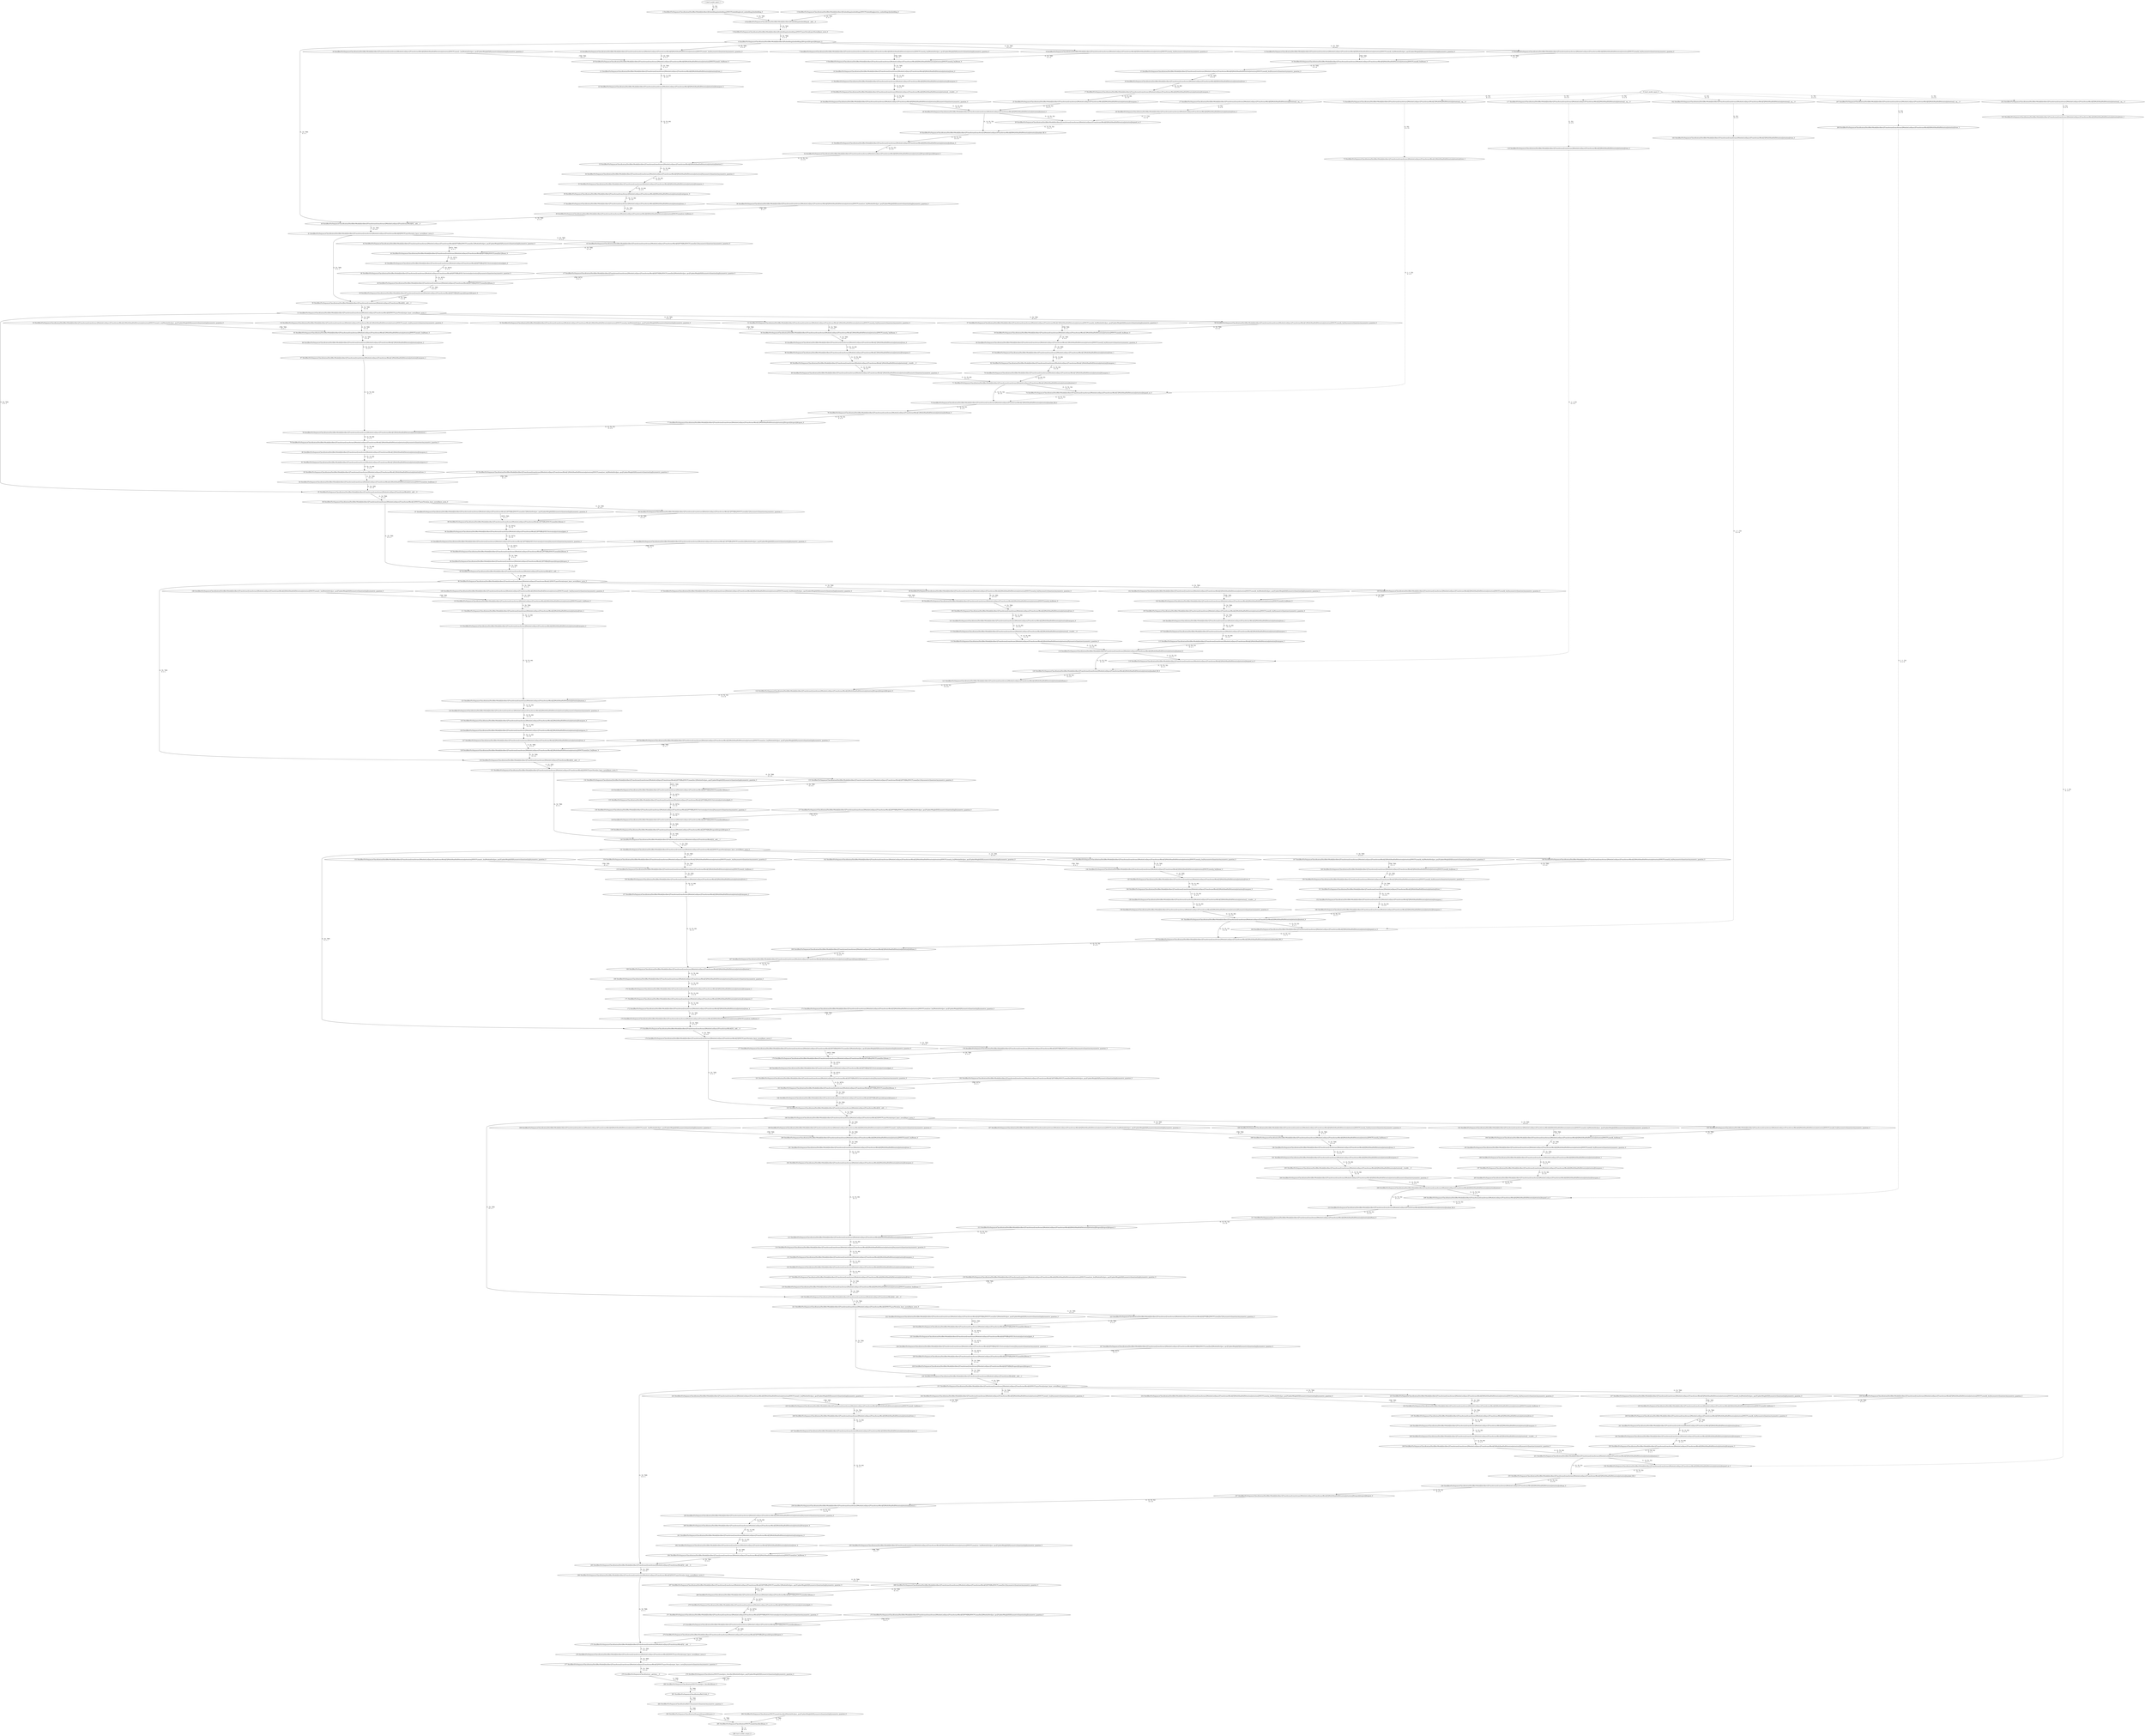 strict digraph  {
"0 /nncf_model_input_0";
"1 /nncf_model_input_1";
"2 DistilBertForSequenceClassification/DistilBertModel[distilbert]/Embeddings[embeddings]/NNCFEmbedding[word_embeddings]/embedding_0";
"3 DistilBertForSequenceClassification/DistilBertModel[distilbert]/Embeddings[embeddings]/NNCFEmbedding[position_embeddings]/embedding_0";
"4 DistilBertForSequenceClassification/DistilBertModel[distilbert]/Embeddings[embeddings]/__add___0";
"5 DistilBertForSequenceClassification/DistilBertModel[distilbert]/Embeddings[embeddings]/NNCFLayerNorm[LayerNorm]/layer_norm_0";
"6 DistilBertForSequenceClassification/DistilBertModel[distilbert]/Embeddings[embeddings]/Dropout[dropout]/dropout_0";
"7 DistilBertForSequenceClassification/DistilBertModel[distilbert]/Transformer[transformer]/ModuleList[layer]/TransformerBlock[0]/MultiHeadSelfAttention[attention]/NNCFLinear[q_lin]/ModuleDict[pre_ops]/UpdateWeight[0]/SymmetricQuantizer[op]/symmetric_quantize_0";
"8 DistilBertForSequenceClassification/DistilBertModel[distilbert]/Transformer[transformer]/ModuleList[layer]/TransformerBlock[0]/MultiHeadSelfAttention[attention]/NNCFLinear[q_lin]/AsymmetricQuantizer/asymmetric_quantize_0";
"9 DistilBertForSequenceClassification/DistilBertModel[distilbert]/Transformer[transformer]/ModuleList[layer]/TransformerBlock[0]/MultiHeadSelfAttention[attention]/NNCFLinear[q_lin]/linear_0";
"10 DistilBertForSequenceClassification/DistilBertModel[distilbert]/Transformer[transformer]/ModuleList[layer]/TransformerBlock[0]/MultiHeadSelfAttention[attention]/view_0";
"11 DistilBertForSequenceClassification/DistilBertModel[distilbert]/Transformer[transformer]/ModuleList[layer]/TransformerBlock[0]/MultiHeadSelfAttention[attention]/transpose_0";
"12 DistilBertForSequenceClassification/DistilBertModel[distilbert]/Transformer[transformer]/ModuleList[layer]/TransformerBlock[0]/MultiHeadSelfAttention[attention]/NNCFLinear[k_lin]/ModuleDict[pre_ops]/UpdateWeight[0]/SymmetricQuantizer[op]/symmetric_quantize_0";
"13 DistilBertForSequenceClassification/DistilBertModel[distilbert]/Transformer[transformer]/ModuleList[layer]/TransformerBlock[0]/MultiHeadSelfAttention[attention]/NNCFLinear[k_lin]/AsymmetricQuantizer/asymmetric_quantize_0";
"14 DistilBertForSequenceClassification/DistilBertModel[distilbert]/Transformer[transformer]/ModuleList[layer]/TransformerBlock[0]/MultiHeadSelfAttention[attention]/NNCFLinear[k_lin]/linear_0";
"15 DistilBertForSequenceClassification/DistilBertModel[distilbert]/Transformer[transformer]/ModuleList[layer]/TransformerBlock[0]/MultiHeadSelfAttention[attention]/NNCFLinear[k_lin]/SymmetricQuantizer/symmetric_quantize_0";
"16 DistilBertForSequenceClassification/DistilBertModel[distilbert]/Transformer[transformer]/ModuleList[layer]/TransformerBlock[0]/MultiHeadSelfAttention[attention]/view_1";
"17 DistilBertForSequenceClassification/DistilBertModel[distilbert]/Transformer[transformer]/ModuleList[layer]/TransformerBlock[0]/MultiHeadSelfAttention[attention]/transpose_1";
"18 DistilBertForSequenceClassification/DistilBertModel[distilbert]/Transformer[transformer]/ModuleList[layer]/TransformerBlock[0]/MultiHeadSelfAttention[attention]/NNCFLinear[v_lin]/ModuleDict[pre_ops]/UpdateWeight[0]/SymmetricQuantizer[op]/symmetric_quantize_0";
"19 DistilBertForSequenceClassification/DistilBertModel[distilbert]/Transformer[transformer]/ModuleList[layer]/TransformerBlock[0]/MultiHeadSelfAttention[attention]/NNCFLinear[v_lin]/AsymmetricQuantizer/asymmetric_quantize_0";
"20 DistilBertForSequenceClassification/DistilBertModel[distilbert]/Transformer[transformer]/ModuleList[layer]/TransformerBlock[0]/MultiHeadSelfAttention[attention]/NNCFLinear[v_lin]/linear_0";
"21 DistilBertForSequenceClassification/DistilBertModel[distilbert]/Transformer[transformer]/ModuleList[layer]/TransformerBlock[0]/MultiHeadSelfAttention[attention]/view_2";
"22 DistilBertForSequenceClassification/DistilBertModel[distilbert]/Transformer[transformer]/ModuleList[layer]/TransformerBlock[0]/MultiHeadSelfAttention[attention]/transpose_2";
"23 DistilBertForSequenceClassification/DistilBertModel[distilbert]/Transformer[transformer]/ModuleList[layer]/TransformerBlock[0]/MultiHeadSelfAttention[attention]/__truediv___0";
"24 DistilBertForSequenceClassification/DistilBertModel[distilbert]/Transformer[transformer]/ModuleList[layer]/TransformerBlock[0]/MultiHeadSelfAttention[attention]/SymmetricQuantizer/symmetric_quantize_0";
"25 DistilBertForSequenceClassification/DistilBertModel[distilbert]/Transformer[transformer]/ModuleList[layer]/TransformerBlock[0]/MultiHeadSelfAttention[attention]/transpose_3";
"26 DistilBertForSequenceClassification/DistilBertModel[distilbert]/Transformer[transformer]/ModuleList[layer]/TransformerBlock[0]/MultiHeadSelfAttention[attention]/matmul_0";
"27 DistilBertForSequenceClassification/DistilBertModel[distilbert]/Transformer[transformer]/ModuleList[layer]/TransformerBlock[0]/MultiHeadSelfAttention[attention]/__eq___0";
"28 DistilBertForSequenceClassification/DistilBertModel[distilbert]/Transformer[transformer]/ModuleList[layer]/TransformerBlock[0]/MultiHeadSelfAttention[attention]/view_3";
"29 DistilBertForSequenceClassification/DistilBertModel[distilbert]/Transformer[transformer]/ModuleList[layer]/TransformerBlock[0]/MultiHeadSelfAttention[attention]/expand_as_0";
"30 DistilBertForSequenceClassification/DistilBertModel[distilbert]/Transformer[transformer]/ModuleList[layer]/TransformerBlock[0]/MultiHeadSelfAttention[attention]/masked_fill_0";
"31 DistilBertForSequenceClassification/DistilBertModel[distilbert]/Transformer[transformer]/ModuleList[layer]/TransformerBlock[0]/MultiHeadSelfAttention[attention]/softmax_0";
"32 DistilBertForSequenceClassification/DistilBertModel[distilbert]/Transformer[transformer]/ModuleList[layer]/TransformerBlock[0]/MultiHeadSelfAttention[attention]/Dropout[dropout]/dropout_0";
"33 DistilBertForSequenceClassification/DistilBertModel[distilbert]/Transformer[transformer]/ModuleList[layer]/TransformerBlock[0]/MultiHeadSelfAttention[attention]/matmul_1";
"34 DistilBertForSequenceClassification/DistilBertModel[distilbert]/Transformer[transformer]/ModuleList[layer]/TransformerBlock[0]/MultiHeadSelfAttention[attention]/AsymmetricQuantizer/asymmetric_quantize_0";
"35 DistilBertForSequenceClassification/DistilBertModel[distilbert]/Transformer[transformer]/ModuleList[layer]/TransformerBlock[0]/MultiHeadSelfAttention[attention]/transpose_4";
"36 DistilBertForSequenceClassification/DistilBertModel[distilbert]/Transformer[transformer]/ModuleList[layer]/TransformerBlock[0]/MultiHeadSelfAttention[attention]/contiguous_0";
"37 DistilBertForSequenceClassification/DistilBertModel[distilbert]/Transformer[transformer]/ModuleList[layer]/TransformerBlock[0]/MultiHeadSelfAttention[attention]/view_4";
"38 DistilBertForSequenceClassification/DistilBertModel[distilbert]/Transformer[transformer]/ModuleList[layer]/TransformerBlock[0]/MultiHeadSelfAttention[attention]/NNCFLinear[out_lin]/ModuleDict[pre_ops]/UpdateWeight[0]/SymmetricQuantizer[op]/symmetric_quantize_0";
"39 DistilBertForSequenceClassification/DistilBertModel[distilbert]/Transformer[transformer]/ModuleList[layer]/TransformerBlock[0]/MultiHeadSelfAttention[attention]/NNCFLinear[out_lin]/linear_0";
"40 DistilBertForSequenceClassification/DistilBertModel[distilbert]/Transformer[transformer]/ModuleList[layer]/TransformerBlock[0]/__add___0";
"41 DistilBertForSequenceClassification/DistilBertModel[distilbert]/Transformer[transformer]/ModuleList[layer]/TransformerBlock[0]/NNCFLayerNorm[sa_layer_norm]/layer_norm_0";
"42 DistilBertForSequenceClassification/DistilBertModel[distilbert]/Transformer[transformer]/ModuleList[layer]/TransformerBlock[0]/FFN[ffn]/NNCFLinear[lin1]/ModuleDict[pre_ops]/UpdateWeight[0]/SymmetricQuantizer[op]/symmetric_quantize_0";
"43 DistilBertForSequenceClassification/DistilBertModel[distilbert]/Transformer[transformer]/ModuleList[layer]/TransformerBlock[0]/FFN[ffn]/NNCFLinear[lin1]/AsymmetricQuantizer/asymmetric_quantize_0";
"44 DistilBertForSequenceClassification/DistilBertModel[distilbert]/Transformer[transformer]/ModuleList[layer]/TransformerBlock[0]/FFN[ffn]/NNCFLinear[lin1]/linear_0";
"45 DistilBertForSequenceClassification/DistilBertModel[distilbert]/Transformer[transformer]/ModuleList[layer]/TransformerBlock[0]/FFN[ffn]/GELUActivation[activation]/gelu_0";
"46 DistilBertForSequenceClassification/DistilBertModel[distilbert]/Transformer[transformer]/ModuleList[layer]/TransformerBlock[0]/FFN[ffn]/GELUActivation[activation]/AsymmetricQuantizer/asymmetric_quantize_0";
"47 DistilBertForSequenceClassification/DistilBertModel[distilbert]/Transformer[transformer]/ModuleList[layer]/TransformerBlock[0]/FFN[ffn]/NNCFLinear[lin2]/ModuleDict[pre_ops]/UpdateWeight[0]/SymmetricQuantizer[op]/symmetric_quantize_0";
"48 DistilBertForSequenceClassification/DistilBertModel[distilbert]/Transformer[transformer]/ModuleList[layer]/TransformerBlock[0]/FFN[ffn]/NNCFLinear[lin2]/linear_0";
"49 DistilBertForSequenceClassification/DistilBertModel[distilbert]/Transformer[transformer]/ModuleList[layer]/TransformerBlock[0]/FFN[ffn]/Dropout[dropout]/dropout_0";
"50 DistilBertForSequenceClassification/DistilBertModel[distilbert]/Transformer[transformer]/ModuleList[layer]/TransformerBlock[0]/__add___1";
"51 DistilBertForSequenceClassification/DistilBertModel[distilbert]/Transformer[transformer]/ModuleList[layer]/TransformerBlock[0]/NNCFLayerNorm[output_layer_norm]/layer_norm_0";
"52 DistilBertForSequenceClassification/DistilBertModel[distilbert]/Transformer[transformer]/ModuleList[layer]/TransformerBlock[1]/MultiHeadSelfAttention[attention]/NNCFLinear[q_lin]/ModuleDict[pre_ops]/UpdateWeight[0]/SymmetricQuantizer[op]/symmetric_quantize_0";
"53 DistilBertForSequenceClassification/DistilBertModel[distilbert]/Transformer[transformer]/ModuleList[layer]/TransformerBlock[1]/MultiHeadSelfAttention[attention]/NNCFLinear[q_lin]/AsymmetricQuantizer/asymmetric_quantize_0";
"54 DistilBertForSequenceClassification/DistilBertModel[distilbert]/Transformer[transformer]/ModuleList[layer]/TransformerBlock[1]/MultiHeadSelfAttention[attention]/NNCFLinear[q_lin]/linear_0";
"55 DistilBertForSequenceClassification/DistilBertModel[distilbert]/Transformer[transformer]/ModuleList[layer]/TransformerBlock[1]/MultiHeadSelfAttention[attention]/view_0";
"56 DistilBertForSequenceClassification/DistilBertModel[distilbert]/Transformer[transformer]/ModuleList[layer]/TransformerBlock[1]/MultiHeadSelfAttention[attention]/transpose_0";
"57 DistilBertForSequenceClassification/DistilBertModel[distilbert]/Transformer[transformer]/ModuleList[layer]/TransformerBlock[1]/MultiHeadSelfAttention[attention]/NNCFLinear[k_lin]/ModuleDict[pre_ops]/UpdateWeight[0]/SymmetricQuantizer[op]/symmetric_quantize_0";
"58 DistilBertForSequenceClassification/DistilBertModel[distilbert]/Transformer[transformer]/ModuleList[layer]/TransformerBlock[1]/MultiHeadSelfAttention[attention]/NNCFLinear[k_lin]/AsymmetricQuantizer/asymmetric_quantize_0";
"59 DistilBertForSequenceClassification/DistilBertModel[distilbert]/Transformer[transformer]/ModuleList[layer]/TransformerBlock[1]/MultiHeadSelfAttention[attention]/NNCFLinear[k_lin]/linear_0";
"60 DistilBertForSequenceClassification/DistilBertModel[distilbert]/Transformer[transformer]/ModuleList[layer]/TransformerBlock[1]/MultiHeadSelfAttention[attention]/NNCFLinear[k_lin]/SymmetricQuantizer/symmetric_quantize_0";
"61 DistilBertForSequenceClassification/DistilBertModel[distilbert]/Transformer[transformer]/ModuleList[layer]/TransformerBlock[1]/MultiHeadSelfAttention[attention]/view_1";
"62 DistilBertForSequenceClassification/DistilBertModel[distilbert]/Transformer[transformer]/ModuleList[layer]/TransformerBlock[1]/MultiHeadSelfAttention[attention]/transpose_1";
"63 DistilBertForSequenceClassification/DistilBertModel[distilbert]/Transformer[transformer]/ModuleList[layer]/TransformerBlock[1]/MultiHeadSelfAttention[attention]/NNCFLinear[v_lin]/ModuleDict[pre_ops]/UpdateWeight[0]/SymmetricQuantizer[op]/symmetric_quantize_0";
"64 DistilBertForSequenceClassification/DistilBertModel[distilbert]/Transformer[transformer]/ModuleList[layer]/TransformerBlock[1]/MultiHeadSelfAttention[attention]/NNCFLinear[v_lin]/AsymmetricQuantizer/asymmetric_quantize_0";
"65 DistilBertForSequenceClassification/DistilBertModel[distilbert]/Transformer[transformer]/ModuleList[layer]/TransformerBlock[1]/MultiHeadSelfAttention[attention]/NNCFLinear[v_lin]/linear_0";
"66 DistilBertForSequenceClassification/DistilBertModel[distilbert]/Transformer[transformer]/ModuleList[layer]/TransformerBlock[1]/MultiHeadSelfAttention[attention]/view_2";
"67 DistilBertForSequenceClassification/DistilBertModel[distilbert]/Transformer[transformer]/ModuleList[layer]/TransformerBlock[1]/MultiHeadSelfAttention[attention]/transpose_2";
"68 DistilBertForSequenceClassification/DistilBertModel[distilbert]/Transformer[transformer]/ModuleList[layer]/TransformerBlock[1]/MultiHeadSelfAttention[attention]/__truediv___0";
"69 DistilBertForSequenceClassification/DistilBertModel[distilbert]/Transformer[transformer]/ModuleList[layer]/TransformerBlock[1]/MultiHeadSelfAttention[attention]/SymmetricQuantizer/symmetric_quantize_0";
"70 DistilBertForSequenceClassification/DistilBertModel[distilbert]/Transformer[transformer]/ModuleList[layer]/TransformerBlock[1]/MultiHeadSelfAttention[attention]/transpose_3";
"71 DistilBertForSequenceClassification/DistilBertModel[distilbert]/Transformer[transformer]/ModuleList[layer]/TransformerBlock[1]/MultiHeadSelfAttention[attention]/matmul_0";
"72 DistilBertForSequenceClassification/DistilBertModel[distilbert]/Transformer[transformer]/ModuleList[layer]/TransformerBlock[1]/MultiHeadSelfAttention[attention]/__eq___0";
"73 DistilBertForSequenceClassification/DistilBertModel[distilbert]/Transformer[transformer]/ModuleList[layer]/TransformerBlock[1]/MultiHeadSelfAttention[attention]/view_3";
"74 DistilBertForSequenceClassification/DistilBertModel[distilbert]/Transformer[transformer]/ModuleList[layer]/TransformerBlock[1]/MultiHeadSelfAttention[attention]/expand_as_0";
"75 DistilBertForSequenceClassification/DistilBertModel[distilbert]/Transformer[transformer]/ModuleList[layer]/TransformerBlock[1]/MultiHeadSelfAttention[attention]/masked_fill_0";
"76 DistilBertForSequenceClassification/DistilBertModel[distilbert]/Transformer[transformer]/ModuleList[layer]/TransformerBlock[1]/MultiHeadSelfAttention[attention]/softmax_0";
"77 DistilBertForSequenceClassification/DistilBertModel[distilbert]/Transformer[transformer]/ModuleList[layer]/TransformerBlock[1]/MultiHeadSelfAttention[attention]/Dropout[dropout]/dropout_0";
"78 DistilBertForSequenceClassification/DistilBertModel[distilbert]/Transformer[transformer]/ModuleList[layer]/TransformerBlock[1]/MultiHeadSelfAttention[attention]/matmul_1";
"79 DistilBertForSequenceClassification/DistilBertModel[distilbert]/Transformer[transformer]/ModuleList[layer]/TransformerBlock[1]/MultiHeadSelfAttention[attention]/AsymmetricQuantizer/asymmetric_quantize_0";
"80 DistilBertForSequenceClassification/DistilBertModel[distilbert]/Transformer[transformer]/ModuleList[layer]/TransformerBlock[1]/MultiHeadSelfAttention[attention]/transpose_4";
"81 DistilBertForSequenceClassification/DistilBertModel[distilbert]/Transformer[transformer]/ModuleList[layer]/TransformerBlock[1]/MultiHeadSelfAttention[attention]/contiguous_0";
"82 DistilBertForSequenceClassification/DistilBertModel[distilbert]/Transformer[transformer]/ModuleList[layer]/TransformerBlock[1]/MultiHeadSelfAttention[attention]/view_4";
"83 DistilBertForSequenceClassification/DistilBertModel[distilbert]/Transformer[transformer]/ModuleList[layer]/TransformerBlock[1]/MultiHeadSelfAttention[attention]/NNCFLinear[out_lin]/ModuleDict[pre_ops]/UpdateWeight[0]/SymmetricQuantizer[op]/symmetric_quantize_0";
"84 DistilBertForSequenceClassification/DistilBertModel[distilbert]/Transformer[transformer]/ModuleList[layer]/TransformerBlock[1]/MultiHeadSelfAttention[attention]/NNCFLinear[out_lin]/linear_0";
"85 DistilBertForSequenceClassification/DistilBertModel[distilbert]/Transformer[transformer]/ModuleList[layer]/TransformerBlock[1]/__add___0";
"86 DistilBertForSequenceClassification/DistilBertModel[distilbert]/Transformer[transformer]/ModuleList[layer]/TransformerBlock[1]/NNCFLayerNorm[sa_layer_norm]/layer_norm_0";
"87 DistilBertForSequenceClassification/DistilBertModel[distilbert]/Transformer[transformer]/ModuleList[layer]/TransformerBlock[1]/FFN[ffn]/NNCFLinear[lin1]/ModuleDict[pre_ops]/UpdateWeight[0]/SymmetricQuantizer[op]/symmetric_quantize_0";
"88 DistilBertForSequenceClassification/DistilBertModel[distilbert]/Transformer[transformer]/ModuleList[layer]/TransformerBlock[1]/FFN[ffn]/NNCFLinear[lin1]/AsymmetricQuantizer/asymmetric_quantize_0";
"89 DistilBertForSequenceClassification/DistilBertModel[distilbert]/Transformer[transformer]/ModuleList[layer]/TransformerBlock[1]/FFN[ffn]/NNCFLinear[lin1]/linear_0";
"90 DistilBertForSequenceClassification/DistilBertModel[distilbert]/Transformer[transformer]/ModuleList[layer]/TransformerBlock[1]/FFN[ffn]/GELUActivation[activation]/gelu_0";
"91 DistilBertForSequenceClassification/DistilBertModel[distilbert]/Transformer[transformer]/ModuleList[layer]/TransformerBlock[1]/FFN[ffn]/GELUActivation[activation]/AsymmetricQuantizer/asymmetric_quantize_0";
"92 DistilBertForSequenceClassification/DistilBertModel[distilbert]/Transformer[transformer]/ModuleList[layer]/TransformerBlock[1]/FFN[ffn]/NNCFLinear[lin2]/ModuleDict[pre_ops]/UpdateWeight[0]/SymmetricQuantizer[op]/symmetric_quantize_0";
"93 DistilBertForSequenceClassification/DistilBertModel[distilbert]/Transformer[transformer]/ModuleList[layer]/TransformerBlock[1]/FFN[ffn]/NNCFLinear[lin2]/linear_0";
"94 DistilBertForSequenceClassification/DistilBertModel[distilbert]/Transformer[transformer]/ModuleList[layer]/TransformerBlock[1]/FFN[ffn]/Dropout[dropout]/dropout_0";
"95 DistilBertForSequenceClassification/DistilBertModel[distilbert]/Transformer[transformer]/ModuleList[layer]/TransformerBlock[1]/__add___1";
"96 DistilBertForSequenceClassification/DistilBertModel[distilbert]/Transformer[transformer]/ModuleList[layer]/TransformerBlock[1]/NNCFLayerNorm[output_layer_norm]/layer_norm_0";
"97 DistilBertForSequenceClassification/DistilBertModel[distilbert]/Transformer[transformer]/ModuleList[layer]/TransformerBlock[2]/MultiHeadSelfAttention[attention]/NNCFLinear[q_lin]/ModuleDict[pre_ops]/UpdateWeight[0]/SymmetricQuantizer[op]/symmetric_quantize_0";
"98 DistilBertForSequenceClassification/DistilBertModel[distilbert]/Transformer[transformer]/ModuleList[layer]/TransformerBlock[2]/MultiHeadSelfAttention[attention]/NNCFLinear[q_lin]/AsymmetricQuantizer/asymmetric_quantize_0";
"99 DistilBertForSequenceClassification/DistilBertModel[distilbert]/Transformer[transformer]/ModuleList[layer]/TransformerBlock[2]/MultiHeadSelfAttention[attention]/NNCFLinear[q_lin]/linear_0";
"100 DistilBertForSequenceClassification/DistilBertModel[distilbert]/Transformer[transformer]/ModuleList[layer]/TransformerBlock[2]/MultiHeadSelfAttention[attention]/view_0";
"101 DistilBertForSequenceClassification/DistilBertModel[distilbert]/Transformer[transformer]/ModuleList[layer]/TransformerBlock[2]/MultiHeadSelfAttention[attention]/transpose_0";
"102 DistilBertForSequenceClassification/DistilBertModel[distilbert]/Transformer[transformer]/ModuleList[layer]/TransformerBlock[2]/MultiHeadSelfAttention[attention]/NNCFLinear[k_lin]/ModuleDict[pre_ops]/UpdateWeight[0]/SymmetricQuantizer[op]/symmetric_quantize_0";
"103 DistilBertForSequenceClassification/DistilBertModel[distilbert]/Transformer[transformer]/ModuleList[layer]/TransformerBlock[2]/MultiHeadSelfAttention[attention]/NNCFLinear[k_lin]/AsymmetricQuantizer/asymmetric_quantize_0";
"104 DistilBertForSequenceClassification/DistilBertModel[distilbert]/Transformer[transformer]/ModuleList[layer]/TransformerBlock[2]/MultiHeadSelfAttention[attention]/NNCFLinear[k_lin]/linear_0";
"105 DistilBertForSequenceClassification/DistilBertModel[distilbert]/Transformer[transformer]/ModuleList[layer]/TransformerBlock[2]/MultiHeadSelfAttention[attention]/NNCFLinear[k_lin]/SymmetricQuantizer/symmetric_quantize_0";
"106 DistilBertForSequenceClassification/DistilBertModel[distilbert]/Transformer[transformer]/ModuleList[layer]/TransformerBlock[2]/MultiHeadSelfAttention[attention]/view_1";
"107 DistilBertForSequenceClassification/DistilBertModel[distilbert]/Transformer[transformer]/ModuleList[layer]/TransformerBlock[2]/MultiHeadSelfAttention[attention]/transpose_1";
"108 DistilBertForSequenceClassification/DistilBertModel[distilbert]/Transformer[transformer]/ModuleList[layer]/TransformerBlock[2]/MultiHeadSelfAttention[attention]/NNCFLinear[v_lin]/ModuleDict[pre_ops]/UpdateWeight[0]/SymmetricQuantizer[op]/symmetric_quantize_0";
"109 DistilBertForSequenceClassification/DistilBertModel[distilbert]/Transformer[transformer]/ModuleList[layer]/TransformerBlock[2]/MultiHeadSelfAttention[attention]/NNCFLinear[v_lin]/AsymmetricQuantizer/asymmetric_quantize_0";
"110 DistilBertForSequenceClassification/DistilBertModel[distilbert]/Transformer[transformer]/ModuleList[layer]/TransformerBlock[2]/MultiHeadSelfAttention[attention]/NNCFLinear[v_lin]/linear_0";
"111 DistilBertForSequenceClassification/DistilBertModel[distilbert]/Transformer[transformer]/ModuleList[layer]/TransformerBlock[2]/MultiHeadSelfAttention[attention]/view_2";
"112 DistilBertForSequenceClassification/DistilBertModel[distilbert]/Transformer[transformer]/ModuleList[layer]/TransformerBlock[2]/MultiHeadSelfAttention[attention]/transpose_2";
"113 DistilBertForSequenceClassification/DistilBertModel[distilbert]/Transformer[transformer]/ModuleList[layer]/TransformerBlock[2]/MultiHeadSelfAttention[attention]/__truediv___0";
"114 DistilBertForSequenceClassification/DistilBertModel[distilbert]/Transformer[transformer]/ModuleList[layer]/TransformerBlock[2]/MultiHeadSelfAttention[attention]/SymmetricQuantizer/symmetric_quantize_0";
"115 DistilBertForSequenceClassification/DistilBertModel[distilbert]/Transformer[transformer]/ModuleList[layer]/TransformerBlock[2]/MultiHeadSelfAttention[attention]/transpose_3";
"116 DistilBertForSequenceClassification/DistilBertModel[distilbert]/Transformer[transformer]/ModuleList[layer]/TransformerBlock[2]/MultiHeadSelfAttention[attention]/matmul_0";
"117 DistilBertForSequenceClassification/DistilBertModel[distilbert]/Transformer[transformer]/ModuleList[layer]/TransformerBlock[2]/MultiHeadSelfAttention[attention]/__eq___0";
"118 DistilBertForSequenceClassification/DistilBertModel[distilbert]/Transformer[transformer]/ModuleList[layer]/TransformerBlock[2]/MultiHeadSelfAttention[attention]/view_3";
"119 DistilBertForSequenceClassification/DistilBertModel[distilbert]/Transformer[transformer]/ModuleList[layer]/TransformerBlock[2]/MultiHeadSelfAttention[attention]/expand_as_0";
"120 DistilBertForSequenceClassification/DistilBertModel[distilbert]/Transformer[transformer]/ModuleList[layer]/TransformerBlock[2]/MultiHeadSelfAttention[attention]/masked_fill_0";
"121 DistilBertForSequenceClassification/DistilBertModel[distilbert]/Transformer[transformer]/ModuleList[layer]/TransformerBlock[2]/MultiHeadSelfAttention[attention]/softmax_0";
"122 DistilBertForSequenceClassification/DistilBertModel[distilbert]/Transformer[transformer]/ModuleList[layer]/TransformerBlock[2]/MultiHeadSelfAttention[attention]/Dropout[dropout]/dropout_0";
"123 DistilBertForSequenceClassification/DistilBertModel[distilbert]/Transformer[transformer]/ModuleList[layer]/TransformerBlock[2]/MultiHeadSelfAttention[attention]/matmul_1";
"124 DistilBertForSequenceClassification/DistilBertModel[distilbert]/Transformer[transformer]/ModuleList[layer]/TransformerBlock[2]/MultiHeadSelfAttention[attention]/AsymmetricQuantizer/asymmetric_quantize_0";
"125 DistilBertForSequenceClassification/DistilBertModel[distilbert]/Transformer[transformer]/ModuleList[layer]/TransformerBlock[2]/MultiHeadSelfAttention[attention]/transpose_4";
"126 DistilBertForSequenceClassification/DistilBertModel[distilbert]/Transformer[transformer]/ModuleList[layer]/TransformerBlock[2]/MultiHeadSelfAttention[attention]/contiguous_0";
"127 DistilBertForSequenceClassification/DistilBertModel[distilbert]/Transformer[transformer]/ModuleList[layer]/TransformerBlock[2]/MultiHeadSelfAttention[attention]/view_4";
"128 DistilBertForSequenceClassification/DistilBertModel[distilbert]/Transformer[transformer]/ModuleList[layer]/TransformerBlock[2]/MultiHeadSelfAttention[attention]/NNCFLinear[out_lin]/ModuleDict[pre_ops]/UpdateWeight[0]/SymmetricQuantizer[op]/symmetric_quantize_0";
"129 DistilBertForSequenceClassification/DistilBertModel[distilbert]/Transformer[transformer]/ModuleList[layer]/TransformerBlock[2]/MultiHeadSelfAttention[attention]/NNCFLinear[out_lin]/linear_0";
"130 DistilBertForSequenceClassification/DistilBertModel[distilbert]/Transformer[transformer]/ModuleList[layer]/TransformerBlock[2]/__add___0";
"131 DistilBertForSequenceClassification/DistilBertModel[distilbert]/Transformer[transformer]/ModuleList[layer]/TransformerBlock[2]/NNCFLayerNorm[sa_layer_norm]/layer_norm_0";
"132 DistilBertForSequenceClassification/DistilBertModel[distilbert]/Transformer[transformer]/ModuleList[layer]/TransformerBlock[2]/FFN[ffn]/NNCFLinear[lin1]/ModuleDict[pre_ops]/UpdateWeight[0]/SymmetricQuantizer[op]/symmetric_quantize_0";
"133 DistilBertForSequenceClassification/DistilBertModel[distilbert]/Transformer[transformer]/ModuleList[layer]/TransformerBlock[2]/FFN[ffn]/NNCFLinear[lin1]/AsymmetricQuantizer/asymmetric_quantize_0";
"134 DistilBertForSequenceClassification/DistilBertModel[distilbert]/Transformer[transformer]/ModuleList[layer]/TransformerBlock[2]/FFN[ffn]/NNCFLinear[lin1]/linear_0";
"135 DistilBertForSequenceClassification/DistilBertModel[distilbert]/Transformer[transformer]/ModuleList[layer]/TransformerBlock[2]/FFN[ffn]/GELUActivation[activation]/gelu_0";
"136 DistilBertForSequenceClassification/DistilBertModel[distilbert]/Transformer[transformer]/ModuleList[layer]/TransformerBlock[2]/FFN[ffn]/GELUActivation[activation]/AsymmetricQuantizer/asymmetric_quantize_0";
"137 DistilBertForSequenceClassification/DistilBertModel[distilbert]/Transformer[transformer]/ModuleList[layer]/TransformerBlock[2]/FFN[ffn]/NNCFLinear[lin2]/ModuleDict[pre_ops]/UpdateWeight[0]/SymmetricQuantizer[op]/symmetric_quantize_0";
"138 DistilBertForSequenceClassification/DistilBertModel[distilbert]/Transformer[transformer]/ModuleList[layer]/TransformerBlock[2]/FFN[ffn]/NNCFLinear[lin2]/linear_0";
"139 DistilBertForSequenceClassification/DistilBertModel[distilbert]/Transformer[transformer]/ModuleList[layer]/TransformerBlock[2]/FFN[ffn]/Dropout[dropout]/dropout_0";
"140 DistilBertForSequenceClassification/DistilBertModel[distilbert]/Transformer[transformer]/ModuleList[layer]/TransformerBlock[2]/__add___1";
"141 DistilBertForSequenceClassification/DistilBertModel[distilbert]/Transformer[transformer]/ModuleList[layer]/TransformerBlock[2]/NNCFLayerNorm[output_layer_norm]/layer_norm_0";
"142 DistilBertForSequenceClassification/DistilBertModel[distilbert]/Transformer[transformer]/ModuleList[layer]/TransformerBlock[3]/MultiHeadSelfAttention[attention]/NNCFLinear[q_lin]/ModuleDict[pre_ops]/UpdateWeight[0]/SymmetricQuantizer[op]/symmetric_quantize_0";
"143 DistilBertForSequenceClassification/DistilBertModel[distilbert]/Transformer[transformer]/ModuleList[layer]/TransformerBlock[3]/MultiHeadSelfAttention[attention]/NNCFLinear[q_lin]/AsymmetricQuantizer/asymmetric_quantize_0";
"144 DistilBertForSequenceClassification/DistilBertModel[distilbert]/Transformer[transformer]/ModuleList[layer]/TransformerBlock[3]/MultiHeadSelfAttention[attention]/NNCFLinear[q_lin]/linear_0";
"145 DistilBertForSequenceClassification/DistilBertModel[distilbert]/Transformer[transformer]/ModuleList[layer]/TransformerBlock[3]/MultiHeadSelfAttention[attention]/view_0";
"146 DistilBertForSequenceClassification/DistilBertModel[distilbert]/Transformer[transformer]/ModuleList[layer]/TransformerBlock[3]/MultiHeadSelfAttention[attention]/transpose_0";
"147 DistilBertForSequenceClassification/DistilBertModel[distilbert]/Transformer[transformer]/ModuleList[layer]/TransformerBlock[3]/MultiHeadSelfAttention[attention]/NNCFLinear[k_lin]/ModuleDict[pre_ops]/UpdateWeight[0]/SymmetricQuantizer[op]/symmetric_quantize_0";
"148 DistilBertForSequenceClassification/DistilBertModel[distilbert]/Transformer[transformer]/ModuleList[layer]/TransformerBlock[3]/MultiHeadSelfAttention[attention]/NNCFLinear[k_lin]/AsymmetricQuantizer/asymmetric_quantize_0";
"149 DistilBertForSequenceClassification/DistilBertModel[distilbert]/Transformer[transformer]/ModuleList[layer]/TransformerBlock[3]/MultiHeadSelfAttention[attention]/NNCFLinear[k_lin]/linear_0";
"150 DistilBertForSequenceClassification/DistilBertModel[distilbert]/Transformer[transformer]/ModuleList[layer]/TransformerBlock[3]/MultiHeadSelfAttention[attention]/NNCFLinear[k_lin]/SymmetricQuantizer/symmetric_quantize_0";
"151 DistilBertForSequenceClassification/DistilBertModel[distilbert]/Transformer[transformer]/ModuleList[layer]/TransformerBlock[3]/MultiHeadSelfAttention[attention]/view_1";
"152 DistilBertForSequenceClassification/DistilBertModel[distilbert]/Transformer[transformer]/ModuleList[layer]/TransformerBlock[3]/MultiHeadSelfAttention[attention]/transpose_1";
"153 DistilBertForSequenceClassification/DistilBertModel[distilbert]/Transformer[transformer]/ModuleList[layer]/TransformerBlock[3]/MultiHeadSelfAttention[attention]/NNCFLinear[v_lin]/ModuleDict[pre_ops]/UpdateWeight[0]/SymmetricQuantizer[op]/symmetric_quantize_0";
"154 DistilBertForSequenceClassification/DistilBertModel[distilbert]/Transformer[transformer]/ModuleList[layer]/TransformerBlock[3]/MultiHeadSelfAttention[attention]/NNCFLinear[v_lin]/AsymmetricQuantizer/asymmetric_quantize_0";
"155 DistilBertForSequenceClassification/DistilBertModel[distilbert]/Transformer[transformer]/ModuleList[layer]/TransformerBlock[3]/MultiHeadSelfAttention[attention]/NNCFLinear[v_lin]/linear_0";
"156 DistilBertForSequenceClassification/DistilBertModel[distilbert]/Transformer[transformer]/ModuleList[layer]/TransformerBlock[3]/MultiHeadSelfAttention[attention]/view_2";
"157 DistilBertForSequenceClassification/DistilBertModel[distilbert]/Transformer[transformer]/ModuleList[layer]/TransformerBlock[3]/MultiHeadSelfAttention[attention]/transpose_2";
"158 DistilBertForSequenceClassification/DistilBertModel[distilbert]/Transformer[transformer]/ModuleList[layer]/TransformerBlock[3]/MultiHeadSelfAttention[attention]/__truediv___0";
"159 DistilBertForSequenceClassification/DistilBertModel[distilbert]/Transformer[transformer]/ModuleList[layer]/TransformerBlock[3]/MultiHeadSelfAttention[attention]/SymmetricQuantizer/symmetric_quantize_0";
"160 DistilBertForSequenceClassification/DistilBertModel[distilbert]/Transformer[transformer]/ModuleList[layer]/TransformerBlock[3]/MultiHeadSelfAttention[attention]/transpose_3";
"161 DistilBertForSequenceClassification/DistilBertModel[distilbert]/Transformer[transformer]/ModuleList[layer]/TransformerBlock[3]/MultiHeadSelfAttention[attention]/matmul_0";
"162 DistilBertForSequenceClassification/DistilBertModel[distilbert]/Transformer[transformer]/ModuleList[layer]/TransformerBlock[3]/MultiHeadSelfAttention[attention]/__eq___0";
"163 DistilBertForSequenceClassification/DistilBertModel[distilbert]/Transformer[transformer]/ModuleList[layer]/TransformerBlock[3]/MultiHeadSelfAttention[attention]/view_3";
"164 DistilBertForSequenceClassification/DistilBertModel[distilbert]/Transformer[transformer]/ModuleList[layer]/TransformerBlock[3]/MultiHeadSelfAttention[attention]/expand_as_0";
"165 DistilBertForSequenceClassification/DistilBertModel[distilbert]/Transformer[transformer]/ModuleList[layer]/TransformerBlock[3]/MultiHeadSelfAttention[attention]/masked_fill_0";
"166 DistilBertForSequenceClassification/DistilBertModel[distilbert]/Transformer[transformer]/ModuleList[layer]/TransformerBlock[3]/MultiHeadSelfAttention[attention]/softmax_0";
"167 DistilBertForSequenceClassification/DistilBertModel[distilbert]/Transformer[transformer]/ModuleList[layer]/TransformerBlock[3]/MultiHeadSelfAttention[attention]/Dropout[dropout]/dropout_0";
"168 DistilBertForSequenceClassification/DistilBertModel[distilbert]/Transformer[transformer]/ModuleList[layer]/TransformerBlock[3]/MultiHeadSelfAttention[attention]/matmul_1";
"169 DistilBertForSequenceClassification/DistilBertModel[distilbert]/Transformer[transformer]/ModuleList[layer]/TransformerBlock[3]/MultiHeadSelfAttention[attention]/AsymmetricQuantizer/asymmetric_quantize_0";
"170 DistilBertForSequenceClassification/DistilBertModel[distilbert]/Transformer[transformer]/ModuleList[layer]/TransformerBlock[3]/MultiHeadSelfAttention[attention]/transpose_4";
"171 DistilBertForSequenceClassification/DistilBertModel[distilbert]/Transformer[transformer]/ModuleList[layer]/TransformerBlock[3]/MultiHeadSelfAttention[attention]/contiguous_0";
"172 DistilBertForSequenceClassification/DistilBertModel[distilbert]/Transformer[transformer]/ModuleList[layer]/TransformerBlock[3]/MultiHeadSelfAttention[attention]/view_4";
"173 DistilBertForSequenceClassification/DistilBertModel[distilbert]/Transformer[transformer]/ModuleList[layer]/TransformerBlock[3]/MultiHeadSelfAttention[attention]/NNCFLinear[out_lin]/ModuleDict[pre_ops]/UpdateWeight[0]/SymmetricQuantizer[op]/symmetric_quantize_0";
"174 DistilBertForSequenceClassification/DistilBertModel[distilbert]/Transformer[transformer]/ModuleList[layer]/TransformerBlock[3]/MultiHeadSelfAttention[attention]/NNCFLinear[out_lin]/linear_0";
"175 DistilBertForSequenceClassification/DistilBertModel[distilbert]/Transformer[transformer]/ModuleList[layer]/TransformerBlock[3]/__add___0";
"176 DistilBertForSequenceClassification/DistilBertModel[distilbert]/Transformer[transformer]/ModuleList[layer]/TransformerBlock[3]/NNCFLayerNorm[sa_layer_norm]/layer_norm_0";
"177 DistilBertForSequenceClassification/DistilBertModel[distilbert]/Transformer[transformer]/ModuleList[layer]/TransformerBlock[3]/FFN[ffn]/NNCFLinear[lin1]/ModuleDict[pre_ops]/UpdateWeight[0]/SymmetricQuantizer[op]/symmetric_quantize_0";
"178 DistilBertForSequenceClassification/DistilBertModel[distilbert]/Transformer[transformer]/ModuleList[layer]/TransformerBlock[3]/FFN[ffn]/NNCFLinear[lin1]/AsymmetricQuantizer/asymmetric_quantize_0";
"179 DistilBertForSequenceClassification/DistilBertModel[distilbert]/Transformer[transformer]/ModuleList[layer]/TransformerBlock[3]/FFN[ffn]/NNCFLinear[lin1]/linear_0";
"180 DistilBertForSequenceClassification/DistilBertModel[distilbert]/Transformer[transformer]/ModuleList[layer]/TransformerBlock[3]/FFN[ffn]/GELUActivation[activation]/gelu_0";
"181 DistilBertForSequenceClassification/DistilBertModel[distilbert]/Transformer[transformer]/ModuleList[layer]/TransformerBlock[3]/FFN[ffn]/GELUActivation[activation]/AsymmetricQuantizer/asymmetric_quantize_0";
"182 DistilBertForSequenceClassification/DistilBertModel[distilbert]/Transformer[transformer]/ModuleList[layer]/TransformerBlock[3]/FFN[ffn]/NNCFLinear[lin2]/ModuleDict[pre_ops]/UpdateWeight[0]/SymmetricQuantizer[op]/symmetric_quantize_0";
"183 DistilBertForSequenceClassification/DistilBertModel[distilbert]/Transformer[transformer]/ModuleList[layer]/TransformerBlock[3]/FFN[ffn]/NNCFLinear[lin2]/linear_0";
"184 DistilBertForSequenceClassification/DistilBertModel[distilbert]/Transformer[transformer]/ModuleList[layer]/TransformerBlock[3]/FFN[ffn]/Dropout[dropout]/dropout_0";
"185 DistilBertForSequenceClassification/DistilBertModel[distilbert]/Transformer[transformer]/ModuleList[layer]/TransformerBlock[3]/__add___1";
"186 DistilBertForSequenceClassification/DistilBertModel[distilbert]/Transformer[transformer]/ModuleList[layer]/TransformerBlock[3]/NNCFLayerNorm[output_layer_norm]/layer_norm_0";
"187 DistilBertForSequenceClassification/DistilBertModel[distilbert]/Transformer[transformer]/ModuleList[layer]/TransformerBlock[4]/MultiHeadSelfAttention[attention]/NNCFLinear[q_lin]/ModuleDict[pre_ops]/UpdateWeight[0]/SymmetricQuantizer[op]/symmetric_quantize_0";
"188 DistilBertForSequenceClassification/DistilBertModel[distilbert]/Transformer[transformer]/ModuleList[layer]/TransformerBlock[4]/MultiHeadSelfAttention[attention]/NNCFLinear[q_lin]/AsymmetricQuantizer/asymmetric_quantize_0";
"189 DistilBertForSequenceClassification/DistilBertModel[distilbert]/Transformer[transformer]/ModuleList[layer]/TransformerBlock[4]/MultiHeadSelfAttention[attention]/NNCFLinear[q_lin]/linear_0";
"190 DistilBertForSequenceClassification/DistilBertModel[distilbert]/Transformer[transformer]/ModuleList[layer]/TransformerBlock[4]/MultiHeadSelfAttention[attention]/view_0";
"191 DistilBertForSequenceClassification/DistilBertModel[distilbert]/Transformer[transformer]/ModuleList[layer]/TransformerBlock[4]/MultiHeadSelfAttention[attention]/transpose_0";
"192 DistilBertForSequenceClassification/DistilBertModel[distilbert]/Transformer[transformer]/ModuleList[layer]/TransformerBlock[4]/MultiHeadSelfAttention[attention]/NNCFLinear[k_lin]/ModuleDict[pre_ops]/UpdateWeight[0]/SymmetricQuantizer[op]/symmetric_quantize_0";
"193 DistilBertForSequenceClassification/DistilBertModel[distilbert]/Transformer[transformer]/ModuleList[layer]/TransformerBlock[4]/MultiHeadSelfAttention[attention]/NNCFLinear[k_lin]/AsymmetricQuantizer/asymmetric_quantize_0";
"194 DistilBertForSequenceClassification/DistilBertModel[distilbert]/Transformer[transformer]/ModuleList[layer]/TransformerBlock[4]/MultiHeadSelfAttention[attention]/NNCFLinear[k_lin]/linear_0";
"195 DistilBertForSequenceClassification/DistilBertModel[distilbert]/Transformer[transformer]/ModuleList[layer]/TransformerBlock[4]/MultiHeadSelfAttention[attention]/NNCFLinear[k_lin]/SymmetricQuantizer/symmetric_quantize_0";
"196 DistilBertForSequenceClassification/DistilBertModel[distilbert]/Transformer[transformer]/ModuleList[layer]/TransformerBlock[4]/MultiHeadSelfAttention[attention]/view_1";
"197 DistilBertForSequenceClassification/DistilBertModel[distilbert]/Transformer[transformer]/ModuleList[layer]/TransformerBlock[4]/MultiHeadSelfAttention[attention]/transpose_1";
"198 DistilBertForSequenceClassification/DistilBertModel[distilbert]/Transformer[transformer]/ModuleList[layer]/TransformerBlock[4]/MultiHeadSelfAttention[attention]/NNCFLinear[v_lin]/ModuleDict[pre_ops]/UpdateWeight[0]/SymmetricQuantizer[op]/symmetric_quantize_0";
"199 DistilBertForSequenceClassification/DistilBertModel[distilbert]/Transformer[transformer]/ModuleList[layer]/TransformerBlock[4]/MultiHeadSelfAttention[attention]/NNCFLinear[v_lin]/AsymmetricQuantizer/asymmetric_quantize_0";
"200 DistilBertForSequenceClassification/DistilBertModel[distilbert]/Transformer[transformer]/ModuleList[layer]/TransformerBlock[4]/MultiHeadSelfAttention[attention]/NNCFLinear[v_lin]/linear_0";
"201 DistilBertForSequenceClassification/DistilBertModel[distilbert]/Transformer[transformer]/ModuleList[layer]/TransformerBlock[4]/MultiHeadSelfAttention[attention]/view_2";
"202 DistilBertForSequenceClassification/DistilBertModel[distilbert]/Transformer[transformer]/ModuleList[layer]/TransformerBlock[4]/MultiHeadSelfAttention[attention]/transpose_2";
"203 DistilBertForSequenceClassification/DistilBertModel[distilbert]/Transformer[transformer]/ModuleList[layer]/TransformerBlock[4]/MultiHeadSelfAttention[attention]/__truediv___0";
"204 DistilBertForSequenceClassification/DistilBertModel[distilbert]/Transformer[transformer]/ModuleList[layer]/TransformerBlock[4]/MultiHeadSelfAttention[attention]/SymmetricQuantizer/symmetric_quantize_0";
"205 DistilBertForSequenceClassification/DistilBertModel[distilbert]/Transformer[transformer]/ModuleList[layer]/TransformerBlock[4]/MultiHeadSelfAttention[attention]/transpose_3";
"206 DistilBertForSequenceClassification/DistilBertModel[distilbert]/Transformer[transformer]/ModuleList[layer]/TransformerBlock[4]/MultiHeadSelfAttention[attention]/matmul_0";
"207 DistilBertForSequenceClassification/DistilBertModel[distilbert]/Transformer[transformer]/ModuleList[layer]/TransformerBlock[4]/MultiHeadSelfAttention[attention]/__eq___0";
"208 DistilBertForSequenceClassification/DistilBertModel[distilbert]/Transformer[transformer]/ModuleList[layer]/TransformerBlock[4]/MultiHeadSelfAttention[attention]/view_3";
"209 DistilBertForSequenceClassification/DistilBertModel[distilbert]/Transformer[transformer]/ModuleList[layer]/TransformerBlock[4]/MultiHeadSelfAttention[attention]/expand_as_0";
"210 DistilBertForSequenceClassification/DistilBertModel[distilbert]/Transformer[transformer]/ModuleList[layer]/TransformerBlock[4]/MultiHeadSelfAttention[attention]/masked_fill_0";
"211 DistilBertForSequenceClassification/DistilBertModel[distilbert]/Transformer[transformer]/ModuleList[layer]/TransformerBlock[4]/MultiHeadSelfAttention[attention]/softmax_0";
"212 DistilBertForSequenceClassification/DistilBertModel[distilbert]/Transformer[transformer]/ModuleList[layer]/TransformerBlock[4]/MultiHeadSelfAttention[attention]/Dropout[dropout]/dropout_0";
"213 DistilBertForSequenceClassification/DistilBertModel[distilbert]/Transformer[transformer]/ModuleList[layer]/TransformerBlock[4]/MultiHeadSelfAttention[attention]/matmul_1";
"214 DistilBertForSequenceClassification/DistilBertModel[distilbert]/Transformer[transformer]/ModuleList[layer]/TransformerBlock[4]/MultiHeadSelfAttention[attention]/AsymmetricQuantizer/asymmetric_quantize_0";
"215 DistilBertForSequenceClassification/DistilBertModel[distilbert]/Transformer[transformer]/ModuleList[layer]/TransformerBlock[4]/MultiHeadSelfAttention[attention]/transpose_4";
"216 DistilBertForSequenceClassification/DistilBertModel[distilbert]/Transformer[transformer]/ModuleList[layer]/TransformerBlock[4]/MultiHeadSelfAttention[attention]/contiguous_0";
"217 DistilBertForSequenceClassification/DistilBertModel[distilbert]/Transformer[transformer]/ModuleList[layer]/TransformerBlock[4]/MultiHeadSelfAttention[attention]/view_4";
"218 DistilBertForSequenceClassification/DistilBertModel[distilbert]/Transformer[transformer]/ModuleList[layer]/TransformerBlock[4]/MultiHeadSelfAttention[attention]/NNCFLinear[out_lin]/ModuleDict[pre_ops]/UpdateWeight[0]/SymmetricQuantizer[op]/symmetric_quantize_0";
"219 DistilBertForSequenceClassification/DistilBertModel[distilbert]/Transformer[transformer]/ModuleList[layer]/TransformerBlock[4]/MultiHeadSelfAttention[attention]/NNCFLinear[out_lin]/linear_0";
"220 DistilBertForSequenceClassification/DistilBertModel[distilbert]/Transformer[transformer]/ModuleList[layer]/TransformerBlock[4]/__add___0";
"221 DistilBertForSequenceClassification/DistilBertModel[distilbert]/Transformer[transformer]/ModuleList[layer]/TransformerBlock[4]/NNCFLayerNorm[sa_layer_norm]/layer_norm_0";
"222 DistilBertForSequenceClassification/DistilBertModel[distilbert]/Transformer[transformer]/ModuleList[layer]/TransformerBlock[4]/FFN[ffn]/NNCFLinear[lin1]/ModuleDict[pre_ops]/UpdateWeight[0]/SymmetricQuantizer[op]/symmetric_quantize_0";
"223 DistilBertForSequenceClassification/DistilBertModel[distilbert]/Transformer[transformer]/ModuleList[layer]/TransformerBlock[4]/FFN[ffn]/NNCFLinear[lin1]/AsymmetricQuantizer/asymmetric_quantize_0";
"224 DistilBertForSequenceClassification/DistilBertModel[distilbert]/Transformer[transformer]/ModuleList[layer]/TransformerBlock[4]/FFN[ffn]/NNCFLinear[lin1]/linear_0";
"225 DistilBertForSequenceClassification/DistilBertModel[distilbert]/Transformer[transformer]/ModuleList[layer]/TransformerBlock[4]/FFN[ffn]/GELUActivation[activation]/gelu_0";
"226 DistilBertForSequenceClassification/DistilBertModel[distilbert]/Transformer[transformer]/ModuleList[layer]/TransformerBlock[4]/FFN[ffn]/GELUActivation[activation]/AsymmetricQuantizer/asymmetric_quantize_0";
"227 DistilBertForSequenceClassification/DistilBertModel[distilbert]/Transformer[transformer]/ModuleList[layer]/TransformerBlock[4]/FFN[ffn]/NNCFLinear[lin2]/ModuleDict[pre_ops]/UpdateWeight[0]/SymmetricQuantizer[op]/symmetric_quantize_0";
"228 DistilBertForSequenceClassification/DistilBertModel[distilbert]/Transformer[transformer]/ModuleList[layer]/TransformerBlock[4]/FFN[ffn]/NNCFLinear[lin2]/linear_0";
"229 DistilBertForSequenceClassification/DistilBertModel[distilbert]/Transformer[transformer]/ModuleList[layer]/TransformerBlock[4]/FFN[ffn]/Dropout[dropout]/dropout_0";
"230 DistilBertForSequenceClassification/DistilBertModel[distilbert]/Transformer[transformer]/ModuleList[layer]/TransformerBlock[4]/__add___1";
"231 DistilBertForSequenceClassification/DistilBertModel[distilbert]/Transformer[transformer]/ModuleList[layer]/TransformerBlock[4]/NNCFLayerNorm[output_layer_norm]/layer_norm_0";
"232 DistilBertForSequenceClassification/DistilBertModel[distilbert]/Transformer[transformer]/ModuleList[layer]/TransformerBlock[5]/MultiHeadSelfAttention[attention]/NNCFLinear[q_lin]/ModuleDict[pre_ops]/UpdateWeight[0]/SymmetricQuantizer[op]/symmetric_quantize_0";
"233 DistilBertForSequenceClassification/DistilBertModel[distilbert]/Transformer[transformer]/ModuleList[layer]/TransformerBlock[5]/MultiHeadSelfAttention[attention]/NNCFLinear[q_lin]/AsymmetricQuantizer/asymmetric_quantize_0";
"234 DistilBertForSequenceClassification/DistilBertModel[distilbert]/Transformer[transformer]/ModuleList[layer]/TransformerBlock[5]/MultiHeadSelfAttention[attention]/NNCFLinear[q_lin]/linear_0";
"235 DistilBertForSequenceClassification/DistilBertModel[distilbert]/Transformer[transformer]/ModuleList[layer]/TransformerBlock[5]/MultiHeadSelfAttention[attention]/view_0";
"236 DistilBertForSequenceClassification/DistilBertModel[distilbert]/Transformer[transformer]/ModuleList[layer]/TransformerBlock[5]/MultiHeadSelfAttention[attention]/transpose_0";
"237 DistilBertForSequenceClassification/DistilBertModel[distilbert]/Transformer[transformer]/ModuleList[layer]/TransformerBlock[5]/MultiHeadSelfAttention[attention]/NNCFLinear[k_lin]/ModuleDict[pre_ops]/UpdateWeight[0]/SymmetricQuantizer[op]/symmetric_quantize_0";
"238 DistilBertForSequenceClassification/DistilBertModel[distilbert]/Transformer[transformer]/ModuleList[layer]/TransformerBlock[5]/MultiHeadSelfAttention[attention]/NNCFLinear[k_lin]/AsymmetricQuantizer/asymmetric_quantize_0";
"239 DistilBertForSequenceClassification/DistilBertModel[distilbert]/Transformer[transformer]/ModuleList[layer]/TransformerBlock[5]/MultiHeadSelfAttention[attention]/NNCFLinear[k_lin]/linear_0";
"240 DistilBertForSequenceClassification/DistilBertModel[distilbert]/Transformer[transformer]/ModuleList[layer]/TransformerBlock[5]/MultiHeadSelfAttention[attention]/NNCFLinear[k_lin]/SymmetricQuantizer/symmetric_quantize_0";
"241 DistilBertForSequenceClassification/DistilBertModel[distilbert]/Transformer[transformer]/ModuleList[layer]/TransformerBlock[5]/MultiHeadSelfAttention[attention]/view_1";
"242 DistilBertForSequenceClassification/DistilBertModel[distilbert]/Transformer[transformer]/ModuleList[layer]/TransformerBlock[5]/MultiHeadSelfAttention[attention]/transpose_1";
"243 DistilBertForSequenceClassification/DistilBertModel[distilbert]/Transformer[transformer]/ModuleList[layer]/TransformerBlock[5]/MultiHeadSelfAttention[attention]/NNCFLinear[v_lin]/ModuleDict[pre_ops]/UpdateWeight[0]/SymmetricQuantizer[op]/symmetric_quantize_0";
"244 DistilBertForSequenceClassification/DistilBertModel[distilbert]/Transformer[transformer]/ModuleList[layer]/TransformerBlock[5]/MultiHeadSelfAttention[attention]/NNCFLinear[v_lin]/AsymmetricQuantizer/asymmetric_quantize_0";
"245 DistilBertForSequenceClassification/DistilBertModel[distilbert]/Transformer[transformer]/ModuleList[layer]/TransformerBlock[5]/MultiHeadSelfAttention[attention]/NNCFLinear[v_lin]/linear_0";
"246 DistilBertForSequenceClassification/DistilBertModel[distilbert]/Transformer[transformer]/ModuleList[layer]/TransformerBlock[5]/MultiHeadSelfAttention[attention]/view_2";
"247 DistilBertForSequenceClassification/DistilBertModel[distilbert]/Transformer[transformer]/ModuleList[layer]/TransformerBlock[5]/MultiHeadSelfAttention[attention]/transpose_2";
"248 DistilBertForSequenceClassification/DistilBertModel[distilbert]/Transformer[transformer]/ModuleList[layer]/TransformerBlock[5]/MultiHeadSelfAttention[attention]/__truediv___0";
"249 DistilBertForSequenceClassification/DistilBertModel[distilbert]/Transformer[transformer]/ModuleList[layer]/TransformerBlock[5]/MultiHeadSelfAttention[attention]/SymmetricQuantizer/symmetric_quantize_0";
"250 DistilBertForSequenceClassification/DistilBertModel[distilbert]/Transformer[transformer]/ModuleList[layer]/TransformerBlock[5]/MultiHeadSelfAttention[attention]/transpose_3";
"251 DistilBertForSequenceClassification/DistilBertModel[distilbert]/Transformer[transformer]/ModuleList[layer]/TransformerBlock[5]/MultiHeadSelfAttention[attention]/matmul_0";
"252 DistilBertForSequenceClassification/DistilBertModel[distilbert]/Transformer[transformer]/ModuleList[layer]/TransformerBlock[5]/MultiHeadSelfAttention[attention]/__eq___0";
"253 DistilBertForSequenceClassification/DistilBertModel[distilbert]/Transformer[transformer]/ModuleList[layer]/TransformerBlock[5]/MultiHeadSelfAttention[attention]/view_3";
"254 DistilBertForSequenceClassification/DistilBertModel[distilbert]/Transformer[transformer]/ModuleList[layer]/TransformerBlock[5]/MultiHeadSelfAttention[attention]/expand_as_0";
"255 DistilBertForSequenceClassification/DistilBertModel[distilbert]/Transformer[transformer]/ModuleList[layer]/TransformerBlock[5]/MultiHeadSelfAttention[attention]/masked_fill_0";
"256 DistilBertForSequenceClassification/DistilBertModel[distilbert]/Transformer[transformer]/ModuleList[layer]/TransformerBlock[5]/MultiHeadSelfAttention[attention]/softmax_0";
"257 DistilBertForSequenceClassification/DistilBertModel[distilbert]/Transformer[transformer]/ModuleList[layer]/TransformerBlock[5]/MultiHeadSelfAttention[attention]/Dropout[dropout]/dropout_0";
"258 DistilBertForSequenceClassification/DistilBertModel[distilbert]/Transformer[transformer]/ModuleList[layer]/TransformerBlock[5]/MultiHeadSelfAttention[attention]/matmul_1";
"259 DistilBertForSequenceClassification/DistilBertModel[distilbert]/Transformer[transformer]/ModuleList[layer]/TransformerBlock[5]/MultiHeadSelfAttention[attention]/AsymmetricQuantizer/asymmetric_quantize_0";
"260 DistilBertForSequenceClassification/DistilBertModel[distilbert]/Transformer[transformer]/ModuleList[layer]/TransformerBlock[5]/MultiHeadSelfAttention[attention]/transpose_4";
"261 DistilBertForSequenceClassification/DistilBertModel[distilbert]/Transformer[transformer]/ModuleList[layer]/TransformerBlock[5]/MultiHeadSelfAttention[attention]/contiguous_0";
"262 DistilBertForSequenceClassification/DistilBertModel[distilbert]/Transformer[transformer]/ModuleList[layer]/TransformerBlock[5]/MultiHeadSelfAttention[attention]/view_4";
"263 DistilBertForSequenceClassification/DistilBertModel[distilbert]/Transformer[transformer]/ModuleList[layer]/TransformerBlock[5]/MultiHeadSelfAttention[attention]/NNCFLinear[out_lin]/ModuleDict[pre_ops]/UpdateWeight[0]/SymmetricQuantizer[op]/symmetric_quantize_0";
"264 DistilBertForSequenceClassification/DistilBertModel[distilbert]/Transformer[transformer]/ModuleList[layer]/TransformerBlock[5]/MultiHeadSelfAttention[attention]/NNCFLinear[out_lin]/linear_0";
"265 DistilBertForSequenceClassification/DistilBertModel[distilbert]/Transformer[transformer]/ModuleList[layer]/TransformerBlock[5]/__add___0";
"266 DistilBertForSequenceClassification/DistilBertModel[distilbert]/Transformer[transformer]/ModuleList[layer]/TransformerBlock[5]/NNCFLayerNorm[sa_layer_norm]/layer_norm_0";
"267 DistilBertForSequenceClassification/DistilBertModel[distilbert]/Transformer[transformer]/ModuleList[layer]/TransformerBlock[5]/FFN[ffn]/NNCFLinear[lin1]/ModuleDict[pre_ops]/UpdateWeight[0]/SymmetricQuantizer[op]/symmetric_quantize_0";
"268 DistilBertForSequenceClassification/DistilBertModel[distilbert]/Transformer[transformer]/ModuleList[layer]/TransformerBlock[5]/FFN[ffn]/NNCFLinear[lin1]/AsymmetricQuantizer/asymmetric_quantize_0";
"269 DistilBertForSequenceClassification/DistilBertModel[distilbert]/Transformer[transformer]/ModuleList[layer]/TransformerBlock[5]/FFN[ffn]/NNCFLinear[lin1]/linear_0";
"270 DistilBertForSequenceClassification/DistilBertModel[distilbert]/Transformer[transformer]/ModuleList[layer]/TransformerBlock[5]/FFN[ffn]/GELUActivation[activation]/gelu_0";
"271 DistilBertForSequenceClassification/DistilBertModel[distilbert]/Transformer[transformer]/ModuleList[layer]/TransformerBlock[5]/FFN[ffn]/GELUActivation[activation]/AsymmetricQuantizer/asymmetric_quantize_0";
"272 DistilBertForSequenceClassification/DistilBertModel[distilbert]/Transformer[transformer]/ModuleList[layer]/TransformerBlock[5]/FFN[ffn]/NNCFLinear[lin2]/ModuleDict[pre_ops]/UpdateWeight[0]/SymmetricQuantizer[op]/symmetric_quantize_0";
"273 DistilBertForSequenceClassification/DistilBertModel[distilbert]/Transformer[transformer]/ModuleList[layer]/TransformerBlock[5]/FFN[ffn]/NNCFLinear[lin2]/linear_0";
"274 DistilBertForSequenceClassification/DistilBertModel[distilbert]/Transformer[transformer]/ModuleList[layer]/TransformerBlock[5]/FFN[ffn]/Dropout[dropout]/dropout_0";
"275 DistilBertForSequenceClassification/DistilBertModel[distilbert]/Transformer[transformer]/ModuleList[layer]/TransformerBlock[5]/__add___1";
"276 DistilBertForSequenceClassification/DistilBertModel[distilbert]/Transformer[transformer]/ModuleList[layer]/TransformerBlock[5]/NNCFLayerNorm[output_layer_norm]/layer_norm_0";
"277 DistilBertForSequenceClassification/DistilBertModel[distilbert]/Transformer[transformer]/ModuleList[layer]/TransformerBlock[5]/NNCFLayerNorm[output_layer_norm]/AsymmetricQuantizer/asymmetric_quantize_0";
"278 DistilBertForSequenceClassification/__getitem___0";
"279 DistilBertForSequenceClassification/NNCFLinear[pre_classifier]/ModuleDict[pre_ops]/UpdateWeight[0]/SymmetricQuantizer[op]/symmetric_quantize_0";
"280 DistilBertForSequenceClassification/NNCFLinear[pre_classifier]/linear_0";
"281 DistilBertForSequenceClassification/ReLU/relu_0";
"282 DistilBertForSequenceClassification/ReLU/AsymmetricQuantizer/asymmetric_quantize_0";
"283 DistilBertForSequenceClassification/Dropout[dropout]/dropout_0";
"284 DistilBertForSequenceClassification/NNCFLinear[classifier]/ModuleDict[pre_ops]/UpdateWeight[0]/SymmetricQuantizer[op]/symmetric_quantize_0";
"285 DistilBertForSequenceClassification/NNCFLinear[classifier]/linear_0";
"286 /nncf_model_output_0";
"0 /nncf_model_input_0" -> "27 DistilBertForSequenceClassification/DistilBertModel[distilbert]/Transformer[transformer]/ModuleList[layer]/TransformerBlock[0]/MultiHeadSelfAttention[attention]/__eq___0"  [label="(1, 52) \n0 -> 0", style=dashed];
"0 /nncf_model_input_0" -> "72 DistilBertForSequenceClassification/DistilBertModel[distilbert]/Transformer[transformer]/ModuleList[layer]/TransformerBlock[1]/MultiHeadSelfAttention[attention]/__eq___0"  [label="(1, 52) \n0 -> 0", style=dashed];
"0 /nncf_model_input_0" -> "117 DistilBertForSequenceClassification/DistilBertModel[distilbert]/Transformer[transformer]/ModuleList[layer]/TransformerBlock[2]/MultiHeadSelfAttention[attention]/__eq___0"  [label="(1, 52) \n0 -> 0", style=dashed];
"0 /nncf_model_input_0" -> "162 DistilBertForSequenceClassification/DistilBertModel[distilbert]/Transformer[transformer]/ModuleList[layer]/TransformerBlock[3]/MultiHeadSelfAttention[attention]/__eq___0"  [label="(1, 52) \n0 -> 0", style=dashed];
"0 /nncf_model_input_0" -> "207 DistilBertForSequenceClassification/DistilBertModel[distilbert]/Transformer[transformer]/ModuleList[layer]/TransformerBlock[4]/MultiHeadSelfAttention[attention]/__eq___0"  [label="(1, 52) \n0 -> 0", style=dashed];
"0 /nncf_model_input_0" -> "252 DistilBertForSequenceClassification/DistilBertModel[distilbert]/Transformer[transformer]/ModuleList[layer]/TransformerBlock[5]/MultiHeadSelfAttention[attention]/__eq___0"  [label="(1, 52) \n0 -> 0", style=dashed];
"1 /nncf_model_input_1" -> "2 DistilBertForSequenceClassification/DistilBertModel[distilbert]/Embeddings[embeddings]/NNCFEmbedding[word_embeddings]/embedding_0"  [label="(1, 52) \n0 -> 0", style=dashed];
"2 DistilBertForSequenceClassification/DistilBertModel[distilbert]/Embeddings[embeddings]/NNCFEmbedding[word_embeddings]/embedding_0" -> "4 DistilBertForSequenceClassification/DistilBertModel[distilbert]/Embeddings[embeddings]/__add___0"  [label="(1, 52, 768) \n0 -> 0", style=solid];
"3 DistilBertForSequenceClassification/DistilBertModel[distilbert]/Embeddings[embeddings]/NNCFEmbedding[position_embeddings]/embedding_0" -> "4 DistilBertForSequenceClassification/DistilBertModel[distilbert]/Embeddings[embeddings]/__add___0"  [label="(1, 52, 768) \n0 -> 1", style=solid];
"4 DistilBertForSequenceClassification/DistilBertModel[distilbert]/Embeddings[embeddings]/__add___0" -> "5 DistilBertForSequenceClassification/DistilBertModel[distilbert]/Embeddings[embeddings]/NNCFLayerNorm[LayerNorm]/layer_norm_0"  [label="(1, 52, 768) \n0 -> 0", style=solid];
"5 DistilBertForSequenceClassification/DistilBertModel[distilbert]/Embeddings[embeddings]/NNCFLayerNorm[LayerNorm]/layer_norm_0" -> "6 DistilBertForSequenceClassification/DistilBertModel[distilbert]/Embeddings[embeddings]/Dropout[dropout]/dropout_0"  [label="(1, 52, 768) \n0 -> 0", style=solid];
"6 DistilBertForSequenceClassification/DistilBertModel[distilbert]/Embeddings[embeddings]/Dropout[dropout]/dropout_0" -> "8 DistilBertForSequenceClassification/DistilBertModel[distilbert]/Transformer[transformer]/ModuleList[layer]/TransformerBlock[0]/MultiHeadSelfAttention[attention]/NNCFLinear[q_lin]/AsymmetricQuantizer/asymmetric_quantize_0"  [label="(1, 52, 768) \n0 -> 0", style=solid];
"6 DistilBertForSequenceClassification/DistilBertModel[distilbert]/Embeddings[embeddings]/Dropout[dropout]/dropout_0" -> "13 DistilBertForSequenceClassification/DistilBertModel[distilbert]/Transformer[transformer]/ModuleList[layer]/TransformerBlock[0]/MultiHeadSelfAttention[attention]/NNCFLinear[k_lin]/AsymmetricQuantizer/asymmetric_quantize_0"  [label="(1, 52, 768) \n0 -> 0", style=solid];
"6 DistilBertForSequenceClassification/DistilBertModel[distilbert]/Embeddings[embeddings]/Dropout[dropout]/dropout_0" -> "19 DistilBertForSequenceClassification/DistilBertModel[distilbert]/Transformer[transformer]/ModuleList[layer]/TransformerBlock[0]/MultiHeadSelfAttention[attention]/NNCFLinear[v_lin]/AsymmetricQuantizer/asymmetric_quantize_0"  [label="(1, 52, 768) \n0 -> 0", style=solid];
"6 DistilBertForSequenceClassification/DistilBertModel[distilbert]/Embeddings[embeddings]/Dropout[dropout]/dropout_0" -> "40 DistilBertForSequenceClassification/DistilBertModel[distilbert]/Transformer[transformer]/ModuleList[layer]/TransformerBlock[0]/__add___0"  [label="(1, 52, 768) \n0 -> 1", style=solid];
"7 DistilBertForSequenceClassification/DistilBertModel[distilbert]/Transformer[transformer]/ModuleList[layer]/TransformerBlock[0]/MultiHeadSelfAttention[attention]/NNCFLinear[q_lin]/ModuleDict[pre_ops]/UpdateWeight[0]/SymmetricQuantizer[op]/symmetric_quantize_0" -> "9 DistilBertForSequenceClassification/DistilBertModel[distilbert]/Transformer[transformer]/ModuleList[layer]/TransformerBlock[0]/MultiHeadSelfAttention[attention]/NNCFLinear[q_lin]/linear_0"  [label="(768, 768) \n0 -> 1", style=solid];
"8 DistilBertForSequenceClassification/DistilBertModel[distilbert]/Transformer[transformer]/ModuleList[layer]/TransformerBlock[0]/MultiHeadSelfAttention[attention]/NNCFLinear[q_lin]/AsymmetricQuantizer/asymmetric_quantize_0" -> "9 DistilBertForSequenceClassification/DistilBertModel[distilbert]/Transformer[transformer]/ModuleList[layer]/TransformerBlock[0]/MultiHeadSelfAttention[attention]/NNCFLinear[q_lin]/linear_0"  [label="(1, 52, 768) \n0 -> 0", style=solid];
"9 DistilBertForSequenceClassification/DistilBertModel[distilbert]/Transformer[transformer]/ModuleList[layer]/TransformerBlock[0]/MultiHeadSelfAttention[attention]/NNCFLinear[q_lin]/linear_0" -> "10 DistilBertForSequenceClassification/DistilBertModel[distilbert]/Transformer[transformer]/ModuleList[layer]/TransformerBlock[0]/MultiHeadSelfAttention[attention]/view_0"  [label="(1, 52, 768) \n0 -> 0", style=solid];
"10 DistilBertForSequenceClassification/DistilBertModel[distilbert]/Transformer[transformer]/ModuleList[layer]/TransformerBlock[0]/MultiHeadSelfAttention[attention]/view_0" -> "11 DistilBertForSequenceClassification/DistilBertModel[distilbert]/Transformer[transformer]/ModuleList[layer]/TransformerBlock[0]/MultiHeadSelfAttention[attention]/transpose_0"  [label="(1, 52, 12, 64) \n0 -> 0", style=solid];
"11 DistilBertForSequenceClassification/DistilBertModel[distilbert]/Transformer[transformer]/ModuleList[layer]/TransformerBlock[0]/MultiHeadSelfAttention[attention]/transpose_0" -> "23 DistilBertForSequenceClassification/DistilBertModel[distilbert]/Transformer[transformer]/ModuleList[layer]/TransformerBlock[0]/MultiHeadSelfAttention[attention]/__truediv___0"  [label="(1, 12, 52, 64) \n0 -> 0", style=solid];
"12 DistilBertForSequenceClassification/DistilBertModel[distilbert]/Transformer[transformer]/ModuleList[layer]/TransformerBlock[0]/MultiHeadSelfAttention[attention]/NNCFLinear[k_lin]/ModuleDict[pre_ops]/UpdateWeight[0]/SymmetricQuantizer[op]/symmetric_quantize_0" -> "14 DistilBertForSequenceClassification/DistilBertModel[distilbert]/Transformer[transformer]/ModuleList[layer]/TransformerBlock[0]/MultiHeadSelfAttention[attention]/NNCFLinear[k_lin]/linear_0"  [label="(768, 768) \n0 -> 1", style=solid];
"13 DistilBertForSequenceClassification/DistilBertModel[distilbert]/Transformer[transformer]/ModuleList[layer]/TransformerBlock[0]/MultiHeadSelfAttention[attention]/NNCFLinear[k_lin]/AsymmetricQuantizer/asymmetric_quantize_0" -> "14 DistilBertForSequenceClassification/DistilBertModel[distilbert]/Transformer[transformer]/ModuleList[layer]/TransformerBlock[0]/MultiHeadSelfAttention[attention]/NNCFLinear[k_lin]/linear_0"  [label="(1, 52, 768) \n0 -> 0", style=solid];
"14 DistilBertForSequenceClassification/DistilBertModel[distilbert]/Transformer[transformer]/ModuleList[layer]/TransformerBlock[0]/MultiHeadSelfAttention[attention]/NNCFLinear[k_lin]/linear_0" -> "15 DistilBertForSequenceClassification/DistilBertModel[distilbert]/Transformer[transformer]/ModuleList[layer]/TransformerBlock[0]/MultiHeadSelfAttention[attention]/NNCFLinear[k_lin]/SymmetricQuantizer/symmetric_quantize_0"  [label="(1, 52, 768) \n0 -> 0", style=solid];
"15 DistilBertForSequenceClassification/DistilBertModel[distilbert]/Transformer[transformer]/ModuleList[layer]/TransformerBlock[0]/MultiHeadSelfAttention[attention]/NNCFLinear[k_lin]/SymmetricQuantizer/symmetric_quantize_0" -> "16 DistilBertForSequenceClassification/DistilBertModel[distilbert]/Transformer[transformer]/ModuleList[layer]/TransformerBlock[0]/MultiHeadSelfAttention[attention]/view_1"  [label="(1, 52, 768) \n0 -> 0", style=solid];
"16 DistilBertForSequenceClassification/DistilBertModel[distilbert]/Transformer[transformer]/ModuleList[layer]/TransformerBlock[0]/MultiHeadSelfAttention[attention]/view_1" -> "17 DistilBertForSequenceClassification/DistilBertModel[distilbert]/Transformer[transformer]/ModuleList[layer]/TransformerBlock[0]/MultiHeadSelfAttention[attention]/transpose_1"  [label="(1, 52, 12, 64) \n0 -> 0", style=solid];
"17 DistilBertForSequenceClassification/DistilBertModel[distilbert]/Transformer[transformer]/ModuleList[layer]/TransformerBlock[0]/MultiHeadSelfAttention[attention]/transpose_1" -> "25 DistilBertForSequenceClassification/DistilBertModel[distilbert]/Transformer[transformer]/ModuleList[layer]/TransformerBlock[0]/MultiHeadSelfAttention[attention]/transpose_3"  [label="(1, 12, 52, 64) \n0 -> 0", style=solid];
"18 DistilBertForSequenceClassification/DistilBertModel[distilbert]/Transformer[transformer]/ModuleList[layer]/TransformerBlock[0]/MultiHeadSelfAttention[attention]/NNCFLinear[v_lin]/ModuleDict[pre_ops]/UpdateWeight[0]/SymmetricQuantizer[op]/symmetric_quantize_0" -> "20 DistilBertForSequenceClassification/DistilBertModel[distilbert]/Transformer[transformer]/ModuleList[layer]/TransformerBlock[0]/MultiHeadSelfAttention[attention]/NNCFLinear[v_lin]/linear_0"  [label="(768, 768) \n0 -> 1", style=solid];
"19 DistilBertForSequenceClassification/DistilBertModel[distilbert]/Transformer[transformer]/ModuleList[layer]/TransformerBlock[0]/MultiHeadSelfAttention[attention]/NNCFLinear[v_lin]/AsymmetricQuantizer/asymmetric_quantize_0" -> "20 DistilBertForSequenceClassification/DistilBertModel[distilbert]/Transformer[transformer]/ModuleList[layer]/TransformerBlock[0]/MultiHeadSelfAttention[attention]/NNCFLinear[v_lin]/linear_0"  [label="(1, 52, 768) \n0 -> 0", style=solid];
"20 DistilBertForSequenceClassification/DistilBertModel[distilbert]/Transformer[transformer]/ModuleList[layer]/TransformerBlock[0]/MultiHeadSelfAttention[attention]/NNCFLinear[v_lin]/linear_0" -> "21 DistilBertForSequenceClassification/DistilBertModel[distilbert]/Transformer[transformer]/ModuleList[layer]/TransformerBlock[0]/MultiHeadSelfAttention[attention]/view_2"  [label="(1, 52, 768) \n0 -> 0", style=solid];
"21 DistilBertForSequenceClassification/DistilBertModel[distilbert]/Transformer[transformer]/ModuleList[layer]/TransformerBlock[0]/MultiHeadSelfAttention[attention]/view_2" -> "22 DistilBertForSequenceClassification/DistilBertModel[distilbert]/Transformer[transformer]/ModuleList[layer]/TransformerBlock[0]/MultiHeadSelfAttention[attention]/transpose_2"  [label="(1, 52, 12, 64) \n0 -> 0", style=solid];
"22 DistilBertForSequenceClassification/DistilBertModel[distilbert]/Transformer[transformer]/ModuleList[layer]/TransformerBlock[0]/MultiHeadSelfAttention[attention]/transpose_2" -> "33 DistilBertForSequenceClassification/DistilBertModel[distilbert]/Transformer[transformer]/ModuleList[layer]/TransformerBlock[0]/MultiHeadSelfAttention[attention]/matmul_1"  [label="(1, 12, 52, 64) \n0 -> 1", style=solid];
"23 DistilBertForSequenceClassification/DistilBertModel[distilbert]/Transformer[transformer]/ModuleList[layer]/TransformerBlock[0]/MultiHeadSelfAttention[attention]/__truediv___0" -> "24 DistilBertForSequenceClassification/DistilBertModel[distilbert]/Transformer[transformer]/ModuleList[layer]/TransformerBlock[0]/MultiHeadSelfAttention[attention]/SymmetricQuantizer/symmetric_quantize_0"  [label="(1, 12, 52, 64) \n0 -> 0", style=solid];
"24 DistilBertForSequenceClassification/DistilBertModel[distilbert]/Transformer[transformer]/ModuleList[layer]/TransformerBlock[0]/MultiHeadSelfAttention[attention]/SymmetricQuantizer/symmetric_quantize_0" -> "26 DistilBertForSequenceClassification/DistilBertModel[distilbert]/Transformer[transformer]/ModuleList[layer]/TransformerBlock[0]/MultiHeadSelfAttention[attention]/matmul_0"  [label="(1, 12, 52, 64) \n0 -> 0", style=solid];
"25 DistilBertForSequenceClassification/DistilBertModel[distilbert]/Transformer[transformer]/ModuleList[layer]/TransformerBlock[0]/MultiHeadSelfAttention[attention]/transpose_3" -> "26 DistilBertForSequenceClassification/DistilBertModel[distilbert]/Transformer[transformer]/ModuleList[layer]/TransformerBlock[0]/MultiHeadSelfAttention[attention]/matmul_0"  [label="(1, 12, 64, 52) \n0 -> 1", style=solid];
"26 DistilBertForSequenceClassification/DistilBertModel[distilbert]/Transformer[transformer]/ModuleList[layer]/TransformerBlock[0]/MultiHeadSelfAttention[attention]/matmul_0" -> "29 DistilBertForSequenceClassification/DistilBertModel[distilbert]/Transformer[transformer]/ModuleList[layer]/TransformerBlock[0]/MultiHeadSelfAttention[attention]/expand_as_0"  [label="(1, 12, 52, 52) \n0 -> 1", style=solid];
"26 DistilBertForSequenceClassification/DistilBertModel[distilbert]/Transformer[transformer]/ModuleList[layer]/TransformerBlock[0]/MultiHeadSelfAttention[attention]/matmul_0" -> "30 DistilBertForSequenceClassification/DistilBertModel[distilbert]/Transformer[transformer]/ModuleList[layer]/TransformerBlock[0]/MultiHeadSelfAttention[attention]/masked_fill_0"  [label="(1, 12, 52, 52) \n0 -> 0", style=solid];
"27 DistilBertForSequenceClassification/DistilBertModel[distilbert]/Transformer[transformer]/ModuleList[layer]/TransformerBlock[0]/MultiHeadSelfAttention[attention]/__eq___0" -> "28 DistilBertForSequenceClassification/DistilBertModel[distilbert]/Transformer[transformer]/ModuleList[layer]/TransformerBlock[0]/MultiHeadSelfAttention[attention]/view_3"  [label="(1, 52) \n0 -> 0", style=dashed];
"28 DistilBertForSequenceClassification/DistilBertModel[distilbert]/Transformer[transformer]/ModuleList[layer]/TransformerBlock[0]/MultiHeadSelfAttention[attention]/view_3" -> "29 DistilBertForSequenceClassification/DistilBertModel[distilbert]/Transformer[transformer]/ModuleList[layer]/TransformerBlock[0]/MultiHeadSelfAttention[attention]/expand_as_0"  [label="(1, 1, 1, 52) \n0 -> 0", style=dashed];
"29 DistilBertForSequenceClassification/DistilBertModel[distilbert]/Transformer[transformer]/ModuleList[layer]/TransformerBlock[0]/MultiHeadSelfAttention[attention]/expand_as_0" -> "30 DistilBertForSequenceClassification/DistilBertModel[distilbert]/Transformer[transformer]/ModuleList[layer]/TransformerBlock[0]/MultiHeadSelfAttention[attention]/masked_fill_0"  [label="(1, 12, 52, 52) \n0 -> 1", style=dashed];
"30 DistilBertForSequenceClassification/DistilBertModel[distilbert]/Transformer[transformer]/ModuleList[layer]/TransformerBlock[0]/MultiHeadSelfAttention[attention]/masked_fill_0" -> "31 DistilBertForSequenceClassification/DistilBertModel[distilbert]/Transformer[transformer]/ModuleList[layer]/TransformerBlock[0]/MultiHeadSelfAttention[attention]/softmax_0"  [label="(1, 12, 52, 52) \n0 -> 0", style=solid];
"31 DistilBertForSequenceClassification/DistilBertModel[distilbert]/Transformer[transformer]/ModuleList[layer]/TransformerBlock[0]/MultiHeadSelfAttention[attention]/softmax_0" -> "32 DistilBertForSequenceClassification/DistilBertModel[distilbert]/Transformer[transformer]/ModuleList[layer]/TransformerBlock[0]/MultiHeadSelfAttention[attention]/Dropout[dropout]/dropout_0"  [label="(1, 12, 52, 52) \n0 -> 0", style=solid];
"32 DistilBertForSequenceClassification/DistilBertModel[distilbert]/Transformer[transformer]/ModuleList[layer]/TransformerBlock[0]/MultiHeadSelfAttention[attention]/Dropout[dropout]/dropout_0" -> "33 DistilBertForSequenceClassification/DistilBertModel[distilbert]/Transformer[transformer]/ModuleList[layer]/TransformerBlock[0]/MultiHeadSelfAttention[attention]/matmul_1"  [label="(1, 12, 52, 52) \n0 -> 0", style=solid];
"33 DistilBertForSequenceClassification/DistilBertModel[distilbert]/Transformer[transformer]/ModuleList[layer]/TransformerBlock[0]/MultiHeadSelfAttention[attention]/matmul_1" -> "34 DistilBertForSequenceClassification/DistilBertModel[distilbert]/Transformer[transformer]/ModuleList[layer]/TransformerBlock[0]/MultiHeadSelfAttention[attention]/AsymmetricQuantizer/asymmetric_quantize_0"  [label="(1, 12, 52, 64) \n0 -> 0", style=solid];
"34 DistilBertForSequenceClassification/DistilBertModel[distilbert]/Transformer[transformer]/ModuleList[layer]/TransformerBlock[0]/MultiHeadSelfAttention[attention]/AsymmetricQuantizer/asymmetric_quantize_0" -> "35 DistilBertForSequenceClassification/DistilBertModel[distilbert]/Transformer[transformer]/ModuleList[layer]/TransformerBlock[0]/MultiHeadSelfAttention[attention]/transpose_4"  [label="(1, 12, 52, 64) \n0 -> 0", style=solid];
"35 DistilBertForSequenceClassification/DistilBertModel[distilbert]/Transformer[transformer]/ModuleList[layer]/TransformerBlock[0]/MultiHeadSelfAttention[attention]/transpose_4" -> "36 DistilBertForSequenceClassification/DistilBertModel[distilbert]/Transformer[transformer]/ModuleList[layer]/TransformerBlock[0]/MultiHeadSelfAttention[attention]/contiguous_0"  [label="(1, 52, 12, 64) \n0 -> 0", style=solid];
"36 DistilBertForSequenceClassification/DistilBertModel[distilbert]/Transformer[transformer]/ModuleList[layer]/TransformerBlock[0]/MultiHeadSelfAttention[attention]/contiguous_0" -> "37 DistilBertForSequenceClassification/DistilBertModel[distilbert]/Transformer[transformer]/ModuleList[layer]/TransformerBlock[0]/MultiHeadSelfAttention[attention]/view_4"  [label="(1, 52, 12, 64) \n0 -> 0", style=solid];
"37 DistilBertForSequenceClassification/DistilBertModel[distilbert]/Transformer[transformer]/ModuleList[layer]/TransformerBlock[0]/MultiHeadSelfAttention[attention]/view_4" -> "39 DistilBertForSequenceClassification/DistilBertModel[distilbert]/Transformer[transformer]/ModuleList[layer]/TransformerBlock[0]/MultiHeadSelfAttention[attention]/NNCFLinear[out_lin]/linear_0"  [label="(1, 52, 768) \n0 -> 0", style=solid];
"38 DistilBertForSequenceClassification/DistilBertModel[distilbert]/Transformer[transformer]/ModuleList[layer]/TransformerBlock[0]/MultiHeadSelfAttention[attention]/NNCFLinear[out_lin]/ModuleDict[pre_ops]/UpdateWeight[0]/SymmetricQuantizer[op]/symmetric_quantize_0" -> "39 DistilBertForSequenceClassification/DistilBertModel[distilbert]/Transformer[transformer]/ModuleList[layer]/TransformerBlock[0]/MultiHeadSelfAttention[attention]/NNCFLinear[out_lin]/linear_0"  [label="(768, 768) \n0 -> 1", style=solid];
"39 DistilBertForSequenceClassification/DistilBertModel[distilbert]/Transformer[transformer]/ModuleList[layer]/TransformerBlock[0]/MultiHeadSelfAttention[attention]/NNCFLinear[out_lin]/linear_0" -> "40 DistilBertForSequenceClassification/DistilBertModel[distilbert]/Transformer[transformer]/ModuleList[layer]/TransformerBlock[0]/__add___0"  [label="(1, 52, 768) \n0 -> 0", style=solid];
"40 DistilBertForSequenceClassification/DistilBertModel[distilbert]/Transformer[transformer]/ModuleList[layer]/TransformerBlock[0]/__add___0" -> "41 DistilBertForSequenceClassification/DistilBertModel[distilbert]/Transformer[transformer]/ModuleList[layer]/TransformerBlock[0]/NNCFLayerNorm[sa_layer_norm]/layer_norm_0"  [label="(1, 52, 768) \n0 -> 0", style=solid];
"41 DistilBertForSequenceClassification/DistilBertModel[distilbert]/Transformer[transformer]/ModuleList[layer]/TransformerBlock[0]/NNCFLayerNorm[sa_layer_norm]/layer_norm_0" -> "43 DistilBertForSequenceClassification/DistilBertModel[distilbert]/Transformer[transformer]/ModuleList[layer]/TransformerBlock[0]/FFN[ffn]/NNCFLinear[lin1]/AsymmetricQuantizer/asymmetric_quantize_0"  [label="(1, 52, 768) \n0 -> 0", style=solid];
"41 DistilBertForSequenceClassification/DistilBertModel[distilbert]/Transformer[transformer]/ModuleList[layer]/TransformerBlock[0]/NNCFLayerNorm[sa_layer_norm]/layer_norm_0" -> "50 DistilBertForSequenceClassification/DistilBertModel[distilbert]/Transformer[transformer]/ModuleList[layer]/TransformerBlock[0]/__add___1"  [label="(1, 52, 768) \n0 -> 1", style=solid];
"42 DistilBertForSequenceClassification/DistilBertModel[distilbert]/Transformer[transformer]/ModuleList[layer]/TransformerBlock[0]/FFN[ffn]/NNCFLinear[lin1]/ModuleDict[pre_ops]/UpdateWeight[0]/SymmetricQuantizer[op]/symmetric_quantize_0" -> "44 DistilBertForSequenceClassification/DistilBertModel[distilbert]/Transformer[transformer]/ModuleList[layer]/TransformerBlock[0]/FFN[ffn]/NNCFLinear[lin1]/linear_0"  [label="(3072, 768) \n0 -> 1", style=solid];
"43 DistilBertForSequenceClassification/DistilBertModel[distilbert]/Transformer[transformer]/ModuleList[layer]/TransformerBlock[0]/FFN[ffn]/NNCFLinear[lin1]/AsymmetricQuantizer/asymmetric_quantize_0" -> "44 DistilBertForSequenceClassification/DistilBertModel[distilbert]/Transformer[transformer]/ModuleList[layer]/TransformerBlock[0]/FFN[ffn]/NNCFLinear[lin1]/linear_0"  [label="(1, 52, 768) \n0 -> 0", style=solid];
"44 DistilBertForSequenceClassification/DistilBertModel[distilbert]/Transformer[transformer]/ModuleList[layer]/TransformerBlock[0]/FFN[ffn]/NNCFLinear[lin1]/linear_0" -> "45 DistilBertForSequenceClassification/DistilBertModel[distilbert]/Transformer[transformer]/ModuleList[layer]/TransformerBlock[0]/FFN[ffn]/GELUActivation[activation]/gelu_0"  [label="(1, 52, 3072) \n0 -> 0", style=solid];
"45 DistilBertForSequenceClassification/DistilBertModel[distilbert]/Transformer[transformer]/ModuleList[layer]/TransformerBlock[0]/FFN[ffn]/GELUActivation[activation]/gelu_0" -> "46 DistilBertForSequenceClassification/DistilBertModel[distilbert]/Transformer[transformer]/ModuleList[layer]/TransformerBlock[0]/FFN[ffn]/GELUActivation[activation]/AsymmetricQuantizer/asymmetric_quantize_0"  [label="(1, 52, 3072) \n0 -> 0", style=solid];
"46 DistilBertForSequenceClassification/DistilBertModel[distilbert]/Transformer[transformer]/ModuleList[layer]/TransformerBlock[0]/FFN[ffn]/GELUActivation[activation]/AsymmetricQuantizer/asymmetric_quantize_0" -> "48 DistilBertForSequenceClassification/DistilBertModel[distilbert]/Transformer[transformer]/ModuleList[layer]/TransformerBlock[0]/FFN[ffn]/NNCFLinear[lin2]/linear_0"  [label="(1, 52, 3072) \n0 -> 0", style=solid];
"47 DistilBertForSequenceClassification/DistilBertModel[distilbert]/Transformer[transformer]/ModuleList[layer]/TransformerBlock[0]/FFN[ffn]/NNCFLinear[lin2]/ModuleDict[pre_ops]/UpdateWeight[0]/SymmetricQuantizer[op]/symmetric_quantize_0" -> "48 DistilBertForSequenceClassification/DistilBertModel[distilbert]/Transformer[transformer]/ModuleList[layer]/TransformerBlock[0]/FFN[ffn]/NNCFLinear[lin2]/linear_0"  [label="(768, 3072) \n0 -> 1", style=solid];
"48 DistilBertForSequenceClassification/DistilBertModel[distilbert]/Transformer[transformer]/ModuleList[layer]/TransformerBlock[0]/FFN[ffn]/NNCFLinear[lin2]/linear_0" -> "49 DistilBertForSequenceClassification/DistilBertModel[distilbert]/Transformer[transformer]/ModuleList[layer]/TransformerBlock[0]/FFN[ffn]/Dropout[dropout]/dropout_0"  [label="(1, 52, 768) \n0 -> 0", style=solid];
"49 DistilBertForSequenceClassification/DistilBertModel[distilbert]/Transformer[transformer]/ModuleList[layer]/TransformerBlock[0]/FFN[ffn]/Dropout[dropout]/dropout_0" -> "50 DistilBertForSequenceClassification/DistilBertModel[distilbert]/Transformer[transformer]/ModuleList[layer]/TransformerBlock[0]/__add___1"  [label="(1, 52, 768) \n0 -> 0", style=solid];
"50 DistilBertForSequenceClassification/DistilBertModel[distilbert]/Transformer[transformer]/ModuleList[layer]/TransformerBlock[0]/__add___1" -> "51 DistilBertForSequenceClassification/DistilBertModel[distilbert]/Transformer[transformer]/ModuleList[layer]/TransformerBlock[0]/NNCFLayerNorm[output_layer_norm]/layer_norm_0"  [label="(1, 52, 768) \n0 -> 0", style=solid];
"51 DistilBertForSequenceClassification/DistilBertModel[distilbert]/Transformer[transformer]/ModuleList[layer]/TransformerBlock[0]/NNCFLayerNorm[output_layer_norm]/layer_norm_0" -> "53 DistilBertForSequenceClassification/DistilBertModel[distilbert]/Transformer[transformer]/ModuleList[layer]/TransformerBlock[1]/MultiHeadSelfAttention[attention]/NNCFLinear[q_lin]/AsymmetricQuantizer/asymmetric_quantize_0"  [label="(1, 52, 768) \n0 -> 0", style=solid];
"51 DistilBertForSequenceClassification/DistilBertModel[distilbert]/Transformer[transformer]/ModuleList[layer]/TransformerBlock[0]/NNCFLayerNorm[output_layer_norm]/layer_norm_0" -> "58 DistilBertForSequenceClassification/DistilBertModel[distilbert]/Transformer[transformer]/ModuleList[layer]/TransformerBlock[1]/MultiHeadSelfAttention[attention]/NNCFLinear[k_lin]/AsymmetricQuantizer/asymmetric_quantize_0"  [label="(1, 52, 768) \n0 -> 0", style=solid];
"51 DistilBertForSequenceClassification/DistilBertModel[distilbert]/Transformer[transformer]/ModuleList[layer]/TransformerBlock[0]/NNCFLayerNorm[output_layer_norm]/layer_norm_0" -> "64 DistilBertForSequenceClassification/DistilBertModel[distilbert]/Transformer[transformer]/ModuleList[layer]/TransformerBlock[1]/MultiHeadSelfAttention[attention]/NNCFLinear[v_lin]/AsymmetricQuantizer/asymmetric_quantize_0"  [label="(1, 52, 768) \n0 -> 0", style=solid];
"51 DistilBertForSequenceClassification/DistilBertModel[distilbert]/Transformer[transformer]/ModuleList[layer]/TransformerBlock[0]/NNCFLayerNorm[output_layer_norm]/layer_norm_0" -> "85 DistilBertForSequenceClassification/DistilBertModel[distilbert]/Transformer[transformer]/ModuleList[layer]/TransformerBlock[1]/__add___0"  [label="(1, 52, 768) \n0 -> 1", style=solid];
"52 DistilBertForSequenceClassification/DistilBertModel[distilbert]/Transformer[transformer]/ModuleList[layer]/TransformerBlock[1]/MultiHeadSelfAttention[attention]/NNCFLinear[q_lin]/ModuleDict[pre_ops]/UpdateWeight[0]/SymmetricQuantizer[op]/symmetric_quantize_0" -> "54 DistilBertForSequenceClassification/DistilBertModel[distilbert]/Transformer[transformer]/ModuleList[layer]/TransformerBlock[1]/MultiHeadSelfAttention[attention]/NNCFLinear[q_lin]/linear_0"  [label="(768, 768) \n0 -> 1", style=solid];
"53 DistilBertForSequenceClassification/DistilBertModel[distilbert]/Transformer[transformer]/ModuleList[layer]/TransformerBlock[1]/MultiHeadSelfAttention[attention]/NNCFLinear[q_lin]/AsymmetricQuantizer/asymmetric_quantize_0" -> "54 DistilBertForSequenceClassification/DistilBertModel[distilbert]/Transformer[transformer]/ModuleList[layer]/TransformerBlock[1]/MultiHeadSelfAttention[attention]/NNCFLinear[q_lin]/linear_0"  [label="(1, 52, 768) \n0 -> 0", style=solid];
"54 DistilBertForSequenceClassification/DistilBertModel[distilbert]/Transformer[transformer]/ModuleList[layer]/TransformerBlock[1]/MultiHeadSelfAttention[attention]/NNCFLinear[q_lin]/linear_0" -> "55 DistilBertForSequenceClassification/DistilBertModel[distilbert]/Transformer[transformer]/ModuleList[layer]/TransformerBlock[1]/MultiHeadSelfAttention[attention]/view_0"  [label="(1, 52, 768) \n0 -> 0", style=solid];
"55 DistilBertForSequenceClassification/DistilBertModel[distilbert]/Transformer[transformer]/ModuleList[layer]/TransformerBlock[1]/MultiHeadSelfAttention[attention]/view_0" -> "56 DistilBertForSequenceClassification/DistilBertModel[distilbert]/Transformer[transformer]/ModuleList[layer]/TransformerBlock[1]/MultiHeadSelfAttention[attention]/transpose_0"  [label="(1, 52, 12, 64) \n0 -> 0", style=solid];
"56 DistilBertForSequenceClassification/DistilBertModel[distilbert]/Transformer[transformer]/ModuleList[layer]/TransformerBlock[1]/MultiHeadSelfAttention[attention]/transpose_0" -> "68 DistilBertForSequenceClassification/DistilBertModel[distilbert]/Transformer[transformer]/ModuleList[layer]/TransformerBlock[1]/MultiHeadSelfAttention[attention]/__truediv___0"  [label="(1, 12, 52, 64) \n0 -> 0", style=solid];
"57 DistilBertForSequenceClassification/DistilBertModel[distilbert]/Transformer[transformer]/ModuleList[layer]/TransformerBlock[1]/MultiHeadSelfAttention[attention]/NNCFLinear[k_lin]/ModuleDict[pre_ops]/UpdateWeight[0]/SymmetricQuantizer[op]/symmetric_quantize_0" -> "59 DistilBertForSequenceClassification/DistilBertModel[distilbert]/Transformer[transformer]/ModuleList[layer]/TransformerBlock[1]/MultiHeadSelfAttention[attention]/NNCFLinear[k_lin]/linear_0"  [label="(768, 768) \n0 -> 1", style=solid];
"58 DistilBertForSequenceClassification/DistilBertModel[distilbert]/Transformer[transformer]/ModuleList[layer]/TransformerBlock[1]/MultiHeadSelfAttention[attention]/NNCFLinear[k_lin]/AsymmetricQuantizer/asymmetric_quantize_0" -> "59 DistilBertForSequenceClassification/DistilBertModel[distilbert]/Transformer[transformer]/ModuleList[layer]/TransformerBlock[1]/MultiHeadSelfAttention[attention]/NNCFLinear[k_lin]/linear_0"  [label="(1, 52, 768) \n0 -> 0", style=solid];
"59 DistilBertForSequenceClassification/DistilBertModel[distilbert]/Transformer[transformer]/ModuleList[layer]/TransformerBlock[1]/MultiHeadSelfAttention[attention]/NNCFLinear[k_lin]/linear_0" -> "60 DistilBertForSequenceClassification/DistilBertModel[distilbert]/Transformer[transformer]/ModuleList[layer]/TransformerBlock[1]/MultiHeadSelfAttention[attention]/NNCFLinear[k_lin]/SymmetricQuantizer/symmetric_quantize_0"  [label="(1, 52, 768) \n0 -> 0", style=solid];
"60 DistilBertForSequenceClassification/DistilBertModel[distilbert]/Transformer[transformer]/ModuleList[layer]/TransformerBlock[1]/MultiHeadSelfAttention[attention]/NNCFLinear[k_lin]/SymmetricQuantizer/symmetric_quantize_0" -> "61 DistilBertForSequenceClassification/DistilBertModel[distilbert]/Transformer[transformer]/ModuleList[layer]/TransformerBlock[1]/MultiHeadSelfAttention[attention]/view_1"  [label="(1, 52, 768) \n0 -> 0", style=solid];
"61 DistilBertForSequenceClassification/DistilBertModel[distilbert]/Transformer[transformer]/ModuleList[layer]/TransformerBlock[1]/MultiHeadSelfAttention[attention]/view_1" -> "62 DistilBertForSequenceClassification/DistilBertModel[distilbert]/Transformer[transformer]/ModuleList[layer]/TransformerBlock[1]/MultiHeadSelfAttention[attention]/transpose_1"  [label="(1, 52, 12, 64) \n0 -> 0", style=solid];
"62 DistilBertForSequenceClassification/DistilBertModel[distilbert]/Transformer[transformer]/ModuleList[layer]/TransformerBlock[1]/MultiHeadSelfAttention[attention]/transpose_1" -> "70 DistilBertForSequenceClassification/DistilBertModel[distilbert]/Transformer[transformer]/ModuleList[layer]/TransformerBlock[1]/MultiHeadSelfAttention[attention]/transpose_3"  [label="(1, 12, 52, 64) \n0 -> 0", style=solid];
"63 DistilBertForSequenceClassification/DistilBertModel[distilbert]/Transformer[transformer]/ModuleList[layer]/TransformerBlock[1]/MultiHeadSelfAttention[attention]/NNCFLinear[v_lin]/ModuleDict[pre_ops]/UpdateWeight[0]/SymmetricQuantizer[op]/symmetric_quantize_0" -> "65 DistilBertForSequenceClassification/DistilBertModel[distilbert]/Transformer[transformer]/ModuleList[layer]/TransformerBlock[1]/MultiHeadSelfAttention[attention]/NNCFLinear[v_lin]/linear_0"  [label="(768, 768) \n0 -> 1", style=solid];
"64 DistilBertForSequenceClassification/DistilBertModel[distilbert]/Transformer[transformer]/ModuleList[layer]/TransformerBlock[1]/MultiHeadSelfAttention[attention]/NNCFLinear[v_lin]/AsymmetricQuantizer/asymmetric_quantize_0" -> "65 DistilBertForSequenceClassification/DistilBertModel[distilbert]/Transformer[transformer]/ModuleList[layer]/TransformerBlock[1]/MultiHeadSelfAttention[attention]/NNCFLinear[v_lin]/linear_0"  [label="(1, 52, 768) \n0 -> 0", style=solid];
"65 DistilBertForSequenceClassification/DistilBertModel[distilbert]/Transformer[transformer]/ModuleList[layer]/TransformerBlock[1]/MultiHeadSelfAttention[attention]/NNCFLinear[v_lin]/linear_0" -> "66 DistilBertForSequenceClassification/DistilBertModel[distilbert]/Transformer[transformer]/ModuleList[layer]/TransformerBlock[1]/MultiHeadSelfAttention[attention]/view_2"  [label="(1, 52, 768) \n0 -> 0", style=solid];
"66 DistilBertForSequenceClassification/DistilBertModel[distilbert]/Transformer[transformer]/ModuleList[layer]/TransformerBlock[1]/MultiHeadSelfAttention[attention]/view_2" -> "67 DistilBertForSequenceClassification/DistilBertModel[distilbert]/Transformer[transformer]/ModuleList[layer]/TransformerBlock[1]/MultiHeadSelfAttention[attention]/transpose_2"  [label="(1, 52, 12, 64) \n0 -> 0", style=solid];
"67 DistilBertForSequenceClassification/DistilBertModel[distilbert]/Transformer[transformer]/ModuleList[layer]/TransformerBlock[1]/MultiHeadSelfAttention[attention]/transpose_2" -> "78 DistilBertForSequenceClassification/DistilBertModel[distilbert]/Transformer[transformer]/ModuleList[layer]/TransformerBlock[1]/MultiHeadSelfAttention[attention]/matmul_1"  [label="(1, 12, 52, 64) \n0 -> 1", style=solid];
"68 DistilBertForSequenceClassification/DistilBertModel[distilbert]/Transformer[transformer]/ModuleList[layer]/TransformerBlock[1]/MultiHeadSelfAttention[attention]/__truediv___0" -> "69 DistilBertForSequenceClassification/DistilBertModel[distilbert]/Transformer[transformer]/ModuleList[layer]/TransformerBlock[1]/MultiHeadSelfAttention[attention]/SymmetricQuantizer/symmetric_quantize_0"  [label="(1, 12, 52, 64) \n0 -> 0", style=solid];
"69 DistilBertForSequenceClassification/DistilBertModel[distilbert]/Transformer[transformer]/ModuleList[layer]/TransformerBlock[1]/MultiHeadSelfAttention[attention]/SymmetricQuantizer/symmetric_quantize_0" -> "71 DistilBertForSequenceClassification/DistilBertModel[distilbert]/Transformer[transformer]/ModuleList[layer]/TransformerBlock[1]/MultiHeadSelfAttention[attention]/matmul_0"  [label="(1, 12, 52, 64) \n0 -> 0", style=solid];
"70 DistilBertForSequenceClassification/DistilBertModel[distilbert]/Transformer[transformer]/ModuleList[layer]/TransformerBlock[1]/MultiHeadSelfAttention[attention]/transpose_3" -> "71 DistilBertForSequenceClassification/DistilBertModel[distilbert]/Transformer[transformer]/ModuleList[layer]/TransformerBlock[1]/MultiHeadSelfAttention[attention]/matmul_0"  [label="(1, 12, 64, 52) \n0 -> 1", style=solid];
"71 DistilBertForSequenceClassification/DistilBertModel[distilbert]/Transformer[transformer]/ModuleList[layer]/TransformerBlock[1]/MultiHeadSelfAttention[attention]/matmul_0" -> "74 DistilBertForSequenceClassification/DistilBertModel[distilbert]/Transformer[transformer]/ModuleList[layer]/TransformerBlock[1]/MultiHeadSelfAttention[attention]/expand_as_0"  [label="(1, 12, 52, 52) \n0 -> 1", style=solid];
"71 DistilBertForSequenceClassification/DistilBertModel[distilbert]/Transformer[transformer]/ModuleList[layer]/TransformerBlock[1]/MultiHeadSelfAttention[attention]/matmul_0" -> "75 DistilBertForSequenceClassification/DistilBertModel[distilbert]/Transformer[transformer]/ModuleList[layer]/TransformerBlock[1]/MultiHeadSelfAttention[attention]/masked_fill_0"  [label="(1, 12, 52, 52) \n0 -> 0", style=solid];
"72 DistilBertForSequenceClassification/DistilBertModel[distilbert]/Transformer[transformer]/ModuleList[layer]/TransformerBlock[1]/MultiHeadSelfAttention[attention]/__eq___0" -> "73 DistilBertForSequenceClassification/DistilBertModel[distilbert]/Transformer[transformer]/ModuleList[layer]/TransformerBlock[1]/MultiHeadSelfAttention[attention]/view_3"  [label="(1, 52) \n0 -> 0", style=dashed];
"73 DistilBertForSequenceClassification/DistilBertModel[distilbert]/Transformer[transformer]/ModuleList[layer]/TransformerBlock[1]/MultiHeadSelfAttention[attention]/view_3" -> "74 DistilBertForSequenceClassification/DistilBertModel[distilbert]/Transformer[transformer]/ModuleList[layer]/TransformerBlock[1]/MultiHeadSelfAttention[attention]/expand_as_0"  [label="(1, 1, 1, 52) \n0 -> 0", style=dashed];
"74 DistilBertForSequenceClassification/DistilBertModel[distilbert]/Transformer[transformer]/ModuleList[layer]/TransformerBlock[1]/MultiHeadSelfAttention[attention]/expand_as_0" -> "75 DistilBertForSequenceClassification/DistilBertModel[distilbert]/Transformer[transformer]/ModuleList[layer]/TransformerBlock[1]/MultiHeadSelfAttention[attention]/masked_fill_0"  [label="(1, 12, 52, 52) \n0 -> 1", style=dashed];
"75 DistilBertForSequenceClassification/DistilBertModel[distilbert]/Transformer[transformer]/ModuleList[layer]/TransformerBlock[1]/MultiHeadSelfAttention[attention]/masked_fill_0" -> "76 DistilBertForSequenceClassification/DistilBertModel[distilbert]/Transformer[transformer]/ModuleList[layer]/TransformerBlock[1]/MultiHeadSelfAttention[attention]/softmax_0"  [label="(1, 12, 52, 52) \n0 -> 0", style=solid];
"76 DistilBertForSequenceClassification/DistilBertModel[distilbert]/Transformer[transformer]/ModuleList[layer]/TransformerBlock[1]/MultiHeadSelfAttention[attention]/softmax_0" -> "77 DistilBertForSequenceClassification/DistilBertModel[distilbert]/Transformer[transformer]/ModuleList[layer]/TransformerBlock[1]/MultiHeadSelfAttention[attention]/Dropout[dropout]/dropout_0"  [label="(1, 12, 52, 52) \n0 -> 0", style=solid];
"77 DistilBertForSequenceClassification/DistilBertModel[distilbert]/Transformer[transformer]/ModuleList[layer]/TransformerBlock[1]/MultiHeadSelfAttention[attention]/Dropout[dropout]/dropout_0" -> "78 DistilBertForSequenceClassification/DistilBertModel[distilbert]/Transformer[transformer]/ModuleList[layer]/TransformerBlock[1]/MultiHeadSelfAttention[attention]/matmul_1"  [label="(1, 12, 52, 52) \n0 -> 0", style=solid];
"78 DistilBertForSequenceClassification/DistilBertModel[distilbert]/Transformer[transformer]/ModuleList[layer]/TransformerBlock[1]/MultiHeadSelfAttention[attention]/matmul_1" -> "79 DistilBertForSequenceClassification/DistilBertModel[distilbert]/Transformer[transformer]/ModuleList[layer]/TransformerBlock[1]/MultiHeadSelfAttention[attention]/AsymmetricQuantizer/asymmetric_quantize_0"  [label="(1, 12, 52, 64) \n0 -> 0", style=solid];
"79 DistilBertForSequenceClassification/DistilBertModel[distilbert]/Transformer[transformer]/ModuleList[layer]/TransformerBlock[1]/MultiHeadSelfAttention[attention]/AsymmetricQuantizer/asymmetric_quantize_0" -> "80 DistilBertForSequenceClassification/DistilBertModel[distilbert]/Transformer[transformer]/ModuleList[layer]/TransformerBlock[1]/MultiHeadSelfAttention[attention]/transpose_4"  [label="(1, 12, 52, 64) \n0 -> 0", style=solid];
"80 DistilBertForSequenceClassification/DistilBertModel[distilbert]/Transformer[transformer]/ModuleList[layer]/TransformerBlock[1]/MultiHeadSelfAttention[attention]/transpose_4" -> "81 DistilBertForSequenceClassification/DistilBertModel[distilbert]/Transformer[transformer]/ModuleList[layer]/TransformerBlock[1]/MultiHeadSelfAttention[attention]/contiguous_0"  [label="(1, 52, 12, 64) \n0 -> 0", style=solid];
"81 DistilBertForSequenceClassification/DistilBertModel[distilbert]/Transformer[transformer]/ModuleList[layer]/TransformerBlock[1]/MultiHeadSelfAttention[attention]/contiguous_0" -> "82 DistilBertForSequenceClassification/DistilBertModel[distilbert]/Transformer[transformer]/ModuleList[layer]/TransformerBlock[1]/MultiHeadSelfAttention[attention]/view_4"  [label="(1, 52, 12, 64) \n0 -> 0", style=solid];
"82 DistilBertForSequenceClassification/DistilBertModel[distilbert]/Transformer[transformer]/ModuleList[layer]/TransformerBlock[1]/MultiHeadSelfAttention[attention]/view_4" -> "84 DistilBertForSequenceClassification/DistilBertModel[distilbert]/Transformer[transformer]/ModuleList[layer]/TransformerBlock[1]/MultiHeadSelfAttention[attention]/NNCFLinear[out_lin]/linear_0"  [label="(1, 52, 768) \n0 -> 0", style=solid];
"83 DistilBertForSequenceClassification/DistilBertModel[distilbert]/Transformer[transformer]/ModuleList[layer]/TransformerBlock[1]/MultiHeadSelfAttention[attention]/NNCFLinear[out_lin]/ModuleDict[pre_ops]/UpdateWeight[0]/SymmetricQuantizer[op]/symmetric_quantize_0" -> "84 DistilBertForSequenceClassification/DistilBertModel[distilbert]/Transformer[transformer]/ModuleList[layer]/TransformerBlock[1]/MultiHeadSelfAttention[attention]/NNCFLinear[out_lin]/linear_0"  [label="(768, 768) \n0 -> 1", style=solid];
"84 DistilBertForSequenceClassification/DistilBertModel[distilbert]/Transformer[transformer]/ModuleList[layer]/TransformerBlock[1]/MultiHeadSelfAttention[attention]/NNCFLinear[out_lin]/linear_0" -> "85 DistilBertForSequenceClassification/DistilBertModel[distilbert]/Transformer[transformer]/ModuleList[layer]/TransformerBlock[1]/__add___0"  [label="(1, 52, 768) \n0 -> 0", style=solid];
"85 DistilBertForSequenceClassification/DistilBertModel[distilbert]/Transformer[transformer]/ModuleList[layer]/TransformerBlock[1]/__add___0" -> "86 DistilBertForSequenceClassification/DistilBertModel[distilbert]/Transformer[transformer]/ModuleList[layer]/TransformerBlock[1]/NNCFLayerNorm[sa_layer_norm]/layer_norm_0"  [label="(1, 52, 768) \n0 -> 0", style=solid];
"86 DistilBertForSequenceClassification/DistilBertModel[distilbert]/Transformer[transformer]/ModuleList[layer]/TransformerBlock[1]/NNCFLayerNorm[sa_layer_norm]/layer_norm_0" -> "88 DistilBertForSequenceClassification/DistilBertModel[distilbert]/Transformer[transformer]/ModuleList[layer]/TransformerBlock[1]/FFN[ffn]/NNCFLinear[lin1]/AsymmetricQuantizer/asymmetric_quantize_0"  [label="(1, 52, 768) \n0 -> 0", style=solid];
"86 DistilBertForSequenceClassification/DistilBertModel[distilbert]/Transformer[transformer]/ModuleList[layer]/TransformerBlock[1]/NNCFLayerNorm[sa_layer_norm]/layer_norm_0" -> "95 DistilBertForSequenceClassification/DistilBertModel[distilbert]/Transformer[transformer]/ModuleList[layer]/TransformerBlock[1]/__add___1"  [label="(1, 52, 768) \n0 -> 1", style=solid];
"87 DistilBertForSequenceClassification/DistilBertModel[distilbert]/Transformer[transformer]/ModuleList[layer]/TransformerBlock[1]/FFN[ffn]/NNCFLinear[lin1]/ModuleDict[pre_ops]/UpdateWeight[0]/SymmetricQuantizer[op]/symmetric_quantize_0" -> "89 DistilBertForSequenceClassification/DistilBertModel[distilbert]/Transformer[transformer]/ModuleList[layer]/TransformerBlock[1]/FFN[ffn]/NNCFLinear[lin1]/linear_0"  [label="(3072, 768) \n0 -> 1", style=solid];
"88 DistilBertForSequenceClassification/DistilBertModel[distilbert]/Transformer[transformer]/ModuleList[layer]/TransformerBlock[1]/FFN[ffn]/NNCFLinear[lin1]/AsymmetricQuantizer/asymmetric_quantize_0" -> "89 DistilBertForSequenceClassification/DistilBertModel[distilbert]/Transformer[transformer]/ModuleList[layer]/TransformerBlock[1]/FFN[ffn]/NNCFLinear[lin1]/linear_0"  [label="(1, 52, 768) \n0 -> 0", style=solid];
"89 DistilBertForSequenceClassification/DistilBertModel[distilbert]/Transformer[transformer]/ModuleList[layer]/TransformerBlock[1]/FFN[ffn]/NNCFLinear[lin1]/linear_0" -> "90 DistilBertForSequenceClassification/DistilBertModel[distilbert]/Transformer[transformer]/ModuleList[layer]/TransformerBlock[1]/FFN[ffn]/GELUActivation[activation]/gelu_0"  [label="(1, 52, 3072) \n0 -> 0", style=solid];
"90 DistilBertForSequenceClassification/DistilBertModel[distilbert]/Transformer[transformer]/ModuleList[layer]/TransformerBlock[1]/FFN[ffn]/GELUActivation[activation]/gelu_0" -> "91 DistilBertForSequenceClassification/DistilBertModel[distilbert]/Transformer[transformer]/ModuleList[layer]/TransformerBlock[1]/FFN[ffn]/GELUActivation[activation]/AsymmetricQuantizer/asymmetric_quantize_0"  [label="(1, 52, 3072) \n0 -> 0", style=solid];
"91 DistilBertForSequenceClassification/DistilBertModel[distilbert]/Transformer[transformer]/ModuleList[layer]/TransformerBlock[1]/FFN[ffn]/GELUActivation[activation]/AsymmetricQuantizer/asymmetric_quantize_0" -> "93 DistilBertForSequenceClassification/DistilBertModel[distilbert]/Transformer[transformer]/ModuleList[layer]/TransformerBlock[1]/FFN[ffn]/NNCFLinear[lin2]/linear_0"  [label="(1, 52, 3072) \n0 -> 0", style=solid];
"92 DistilBertForSequenceClassification/DistilBertModel[distilbert]/Transformer[transformer]/ModuleList[layer]/TransformerBlock[1]/FFN[ffn]/NNCFLinear[lin2]/ModuleDict[pre_ops]/UpdateWeight[0]/SymmetricQuantizer[op]/symmetric_quantize_0" -> "93 DistilBertForSequenceClassification/DistilBertModel[distilbert]/Transformer[transformer]/ModuleList[layer]/TransformerBlock[1]/FFN[ffn]/NNCFLinear[lin2]/linear_0"  [label="(768, 3072) \n0 -> 1", style=solid];
"93 DistilBertForSequenceClassification/DistilBertModel[distilbert]/Transformer[transformer]/ModuleList[layer]/TransformerBlock[1]/FFN[ffn]/NNCFLinear[lin2]/linear_0" -> "94 DistilBertForSequenceClassification/DistilBertModel[distilbert]/Transformer[transformer]/ModuleList[layer]/TransformerBlock[1]/FFN[ffn]/Dropout[dropout]/dropout_0"  [label="(1, 52, 768) \n0 -> 0", style=solid];
"94 DistilBertForSequenceClassification/DistilBertModel[distilbert]/Transformer[transformer]/ModuleList[layer]/TransformerBlock[1]/FFN[ffn]/Dropout[dropout]/dropout_0" -> "95 DistilBertForSequenceClassification/DistilBertModel[distilbert]/Transformer[transformer]/ModuleList[layer]/TransformerBlock[1]/__add___1"  [label="(1, 52, 768) \n0 -> 0", style=solid];
"95 DistilBertForSequenceClassification/DistilBertModel[distilbert]/Transformer[transformer]/ModuleList[layer]/TransformerBlock[1]/__add___1" -> "96 DistilBertForSequenceClassification/DistilBertModel[distilbert]/Transformer[transformer]/ModuleList[layer]/TransformerBlock[1]/NNCFLayerNorm[output_layer_norm]/layer_norm_0"  [label="(1, 52, 768) \n0 -> 0", style=solid];
"96 DistilBertForSequenceClassification/DistilBertModel[distilbert]/Transformer[transformer]/ModuleList[layer]/TransformerBlock[1]/NNCFLayerNorm[output_layer_norm]/layer_norm_0" -> "98 DistilBertForSequenceClassification/DistilBertModel[distilbert]/Transformer[transformer]/ModuleList[layer]/TransformerBlock[2]/MultiHeadSelfAttention[attention]/NNCFLinear[q_lin]/AsymmetricQuantizer/asymmetric_quantize_0"  [label="(1, 52, 768) \n0 -> 0", style=solid];
"96 DistilBertForSequenceClassification/DistilBertModel[distilbert]/Transformer[transformer]/ModuleList[layer]/TransformerBlock[1]/NNCFLayerNorm[output_layer_norm]/layer_norm_0" -> "103 DistilBertForSequenceClassification/DistilBertModel[distilbert]/Transformer[transformer]/ModuleList[layer]/TransformerBlock[2]/MultiHeadSelfAttention[attention]/NNCFLinear[k_lin]/AsymmetricQuantizer/asymmetric_quantize_0"  [label="(1, 52, 768) \n0 -> 0", style=solid];
"96 DistilBertForSequenceClassification/DistilBertModel[distilbert]/Transformer[transformer]/ModuleList[layer]/TransformerBlock[1]/NNCFLayerNorm[output_layer_norm]/layer_norm_0" -> "109 DistilBertForSequenceClassification/DistilBertModel[distilbert]/Transformer[transformer]/ModuleList[layer]/TransformerBlock[2]/MultiHeadSelfAttention[attention]/NNCFLinear[v_lin]/AsymmetricQuantizer/asymmetric_quantize_0"  [label="(1, 52, 768) \n0 -> 0", style=solid];
"96 DistilBertForSequenceClassification/DistilBertModel[distilbert]/Transformer[transformer]/ModuleList[layer]/TransformerBlock[1]/NNCFLayerNorm[output_layer_norm]/layer_norm_0" -> "130 DistilBertForSequenceClassification/DistilBertModel[distilbert]/Transformer[transformer]/ModuleList[layer]/TransformerBlock[2]/__add___0"  [label="(1, 52, 768) \n0 -> 1", style=solid];
"97 DistilBertForSequenceClassification/DistilBertModel[distilbert]/Transformer[transformer]/ModuleList[layer]/TransformerBlock[2]/MultiHeadSelfAttention[attention]/NNCFLinear[q_lin]/ModuleDict[pre_ops]/UpdateWeight[0]/SymmetricQuantizer[op]/symmetric_quantize_0" -> "99 DistilBertForSequenceClassification/DistilBertModel[distilbert]/Transformer[transformer]/ModuleList[layer]/TransformerBlock[2]/MultiHeadSelfAttention[attention]/NNCFLinear[q_lin]/linear_0"  [label="(768, 768) \n0 -> 1", style=solid];
"98 DistilBertForSequenceClassification/DistilBertModel[distilbert]/Transformer[transformer]/ModuleList[layer]/TransformerBlock[2]/MultiHeadSelfAttention[attention]/NNCFLinear[q_lin]/AsymmetricQuantizer/asymmetric_quantize_0" -> "99 DistilBertForSequenceClassification/DistilBertModel[distilbert]/Transformer[transformer]/ModuleList[layer]/TransformerBlock[2]/MultiHeadSelfAttention[attention]/NNCFLinear[q_lin]/linear_0"  [label="(1, 52, 768) \n0 -> 0", style=solid];
"99 DistilBertForSequenceClassification/DistilBertModel[distilbert]/Transformer[transformer]/ModuleList[layer]/TransformerBlock[2]/MultiHeadSelfAttention[attention]/NNCFLinear[q_lin]/linear_0" -> "100 DistilBertForSequenceClassification/DistilBertModel[distilbert]/Transformer[transformer]/ModuleList[layer]/TransformerBlock[2]/MultiHeadSelfAttention[attention]/view_0"  [label="(1, 52, 768) \n0 -> 0", style=solid];
"100 DistilBertForSequenceClassification/DistilBertModel[distilbert]/Transformer[transformer]/ModuleList[layer]/TransformerBlock[2]/MultiHeadSelfAttention[attention]/view_0" -> "101 DistilBertForSequenceClassification/DistilBertModel[distilbert]/Transformer[transformer]/ModuleList[layer]/TransformerBlock[2]/MultiHeadSelfAttention[attention]/transpose_0"  [label="(1, 52, 12, 64) \n0 -> 0", style=solid];
"101 DistilBertForSequenceClassification/DistilBertModel[distilbert]/Transformer[transformer]/ModuleList[layer]/TransformerBlock[2]/MultiHeadSelfAttention[attention]/transpose_0" -> "113 DistilBertForSequenceClassification/DistilBertModel[distilbert]/Transformer[transformer]/ModuleList[layer]/TransformerBlock[2]/MultiHeadSelfAttention[attention]/__truediv___0"  [label="(1, 12, 52, 64) \n0 -> 0", style=solid];
"102 DistilBertForSequenceClassification/DistilBertModel[distilbert]/Transformer[transformer]/ModuleList[layer]/TransformerBlock[2]/MultiHeadSelfAttention[attention]/NNCFLinear[k_lin]/ModuleDict[pre_ops]/UpdateWeight[0]/SymmetricQuantizer[op]/symmetric_quantize_0" -> "104 DistilBertForSequenceClassification/DistilBertModel[distilbert]/Transformer[transformer]/ModuleList[layer]/TransformerBlock[2]/MultiHeadSelfAttention[attention]/NNCFLinear[k_lin]/linear_0"  [label="(768, 768) \n0 -> 1", style=solid];
"103 DistilBertForSequenceClassification/DistilBertModel[distilbert]/Transformer[transformer]/ModuleList[layer]/TransformerBlock[2]/MultiHeadSelfAttention[attention]/NNCFLinear[k_lin]/AsymmetricQuantizer/asymmetric_quantize_0" -> "104 DistilBertForSequenceClassification/DistilBertModel[distilbert]/Transformer[transformer]/ModuleList[layer]/TransformerBlock[2]/MultiHeadSelfAttention[attention]/NNCFLinear[k_lin]/linear_0"  [label="(1, 52, 768) \n0 -> 0", style=solid];
"104 DistilBertForSequenceClassification/DistilBertModel[distilbert]/Transformer[transformer]/ModuleList[layer]/TransformerBlock[2]/MultiHeadSelfAttention[attention]/NNCFLinear[k_lin]/linear_0" -> "105 DistilBertForSequenceClassification/DistilBertModel[distilbert]/Transformer[transformer]/ModuleList[layer]/TransformerBlock[2]/MultiHeadSelfAttention[attention]/NNCFLinear[k_lin]/SymmetricQuantizer/symmetric_quantize_0"  [label="(1, 52, 768) \n0 -> 0", style=solid];
"105 DistilBertForSequenceClassification/DistilBertModel[distilbert]/Transformer[transformer]/ModuleList[layer]/TransformerBlock[2]/MultiHeadSelfAttention[attention]/NNCFLinear[k_lin]/SymmetricQuantizer/symmetric_quantize_0" -> "106 DistilBertForSequenceClassification/DistilBertModel[distilbert]/Transformer[transformer]/ModuleList[layer]/TransformerBlock[2]/MultiHeadSelfAttention[attention]/view_1"  [label="(1, 52, 768) \n0 -> 0", style=solid];
"106 DistilBertForSequenceClassification/DistilBertModel[distilbert]/Transformer[transformer]/ModuleList[layer]/TransformerBlock[2]/MultiHeadSelfAttention[attention]/view_1" -> "107 DistilBertForSequenceClassification/DistilBertModel[distilbert]/Transformer[transformer]/ModuleList[layer]/TransformerBlock[2]/MultiHeadSelfAttention[attention]/transpose_1"  [label="(1, 52, 12, 64) \n0 -> 0", style=solid];
"107 DistilBertForSequenceClassification/DistilBertModel[distilbert]/Transformer[transformer]/ModuleList[layer]/TransformerBlock[2]/MultiHeadSelfAttention[attention]/transpose_1" -> "115 DistilBertForSequenceClassification/DistilBertModel[distilbert]/Transformer[transformer]/ModuleList[layer]/TransformerBlock[2]/MultiHeadSelfAttention[attention]/transpose_3"  [label="(1, 12, 52, 64) \n0 -> 0", style=solid];
"108 DistilBertForSequenceClassification/DistilBertModel[distilbert]/Transformer[transformer]/ModuleList[layer]/TransformerBlock[2]/MultiHeadSelfAttention[attention]/NNCFLinear[v_lin]/ModuleDict[pre_ops]/UpdateWeight[0]/SymmetricQuantizer[op]/symmetric_quantize_0" -> "110 DistilBertForSequenceClassification/DistilBertModel[distilbert]/Transformer[transformer]/ModuleList[layer]/TransformerBlock[2]/MultiHeadSelfAttention[attention]/NNCFLinear[v_lin]/linear_0"  [label="(768, 768) \n0 -> 1", style=solid];
"109 DistilBertForSequenceClassification/DistilBertModel[distilbert]/Transformer[transformer]/ModuleList[layer]/TransformerBlock[2]/MultiHeadSelfAttention[attention]/NNCFLinear[v_lin]/AsymmetricQuantizer/asymmetric_quantize_0" -> "110 DistilBertForSequenceClassification/DistilBertModel[distilbert]/Transformer[transformer]/ModuleList[layer]/TransformerBlock[2]/MultiHeadSelfAttention[attention]/NNCFLinear[v_lin]/linear_0"  [label="(1, 52, 768) \n0 -> 0", style=solid];
"110 DistilBertForSequenceClassification/DistilBertModel[distilbert]/Transformer[transformer]/ModuleList[layer]/TransformerBlock[2]/MultiHeadSelfAttention[attention]/NNCFLinear[v_lin]/linear_0" -> "111 DistilBertForSequenceClassification/DistilBertModel[distilbert]/Transformer[transformer]/ModuleList[layer]/TransformerBlock[2]/MultiHeadSelfAttention[attention]/view_2"  [label="(1, 52, 768) \n0 -> 0", style=solid];
"111 DistilBertForSequenceClassification/DistilBertModel[distilbert]/Transformer[transformer]/ModuleList[layer]/TransformerBlock[2]/MultiHeadSelfAttention[attention]/view_2" -> "112 DistilBertForSequenceClassification/DistilBertModel[distilbert]/Transformer[transformer]/ModuleList[layer]/TransformerBlock[2]/MultiHeadSelfAttention[attention]/transpose_2"  [label="(1, 52, 12, 64) \n0 -> 0", style=solid];
"112 DistilBertForSequenceClassification/DistilBertModel[distilbert]/Transformer[transformer]/ModuleList[layer]/TransformerBlock[2]/MultiHeadSelfAttention[attention]/transpose_2" -> "123 DistilBertForSequenceClassification/DistilBertModel[distilbert]/Transformer[transformer]/ModuleList[layer]/TransformerBlock[2]/MultiHeadSelfAttention[attention]/matmul_1"  [label="(1, 12, 52, 64) \n0 -> 1", style=solid];
"113 DistilBertForSequenceClassification/DistilBertModel[distilbert]/Transformer[transformer]/ModuleList[layer]/TransformerBlock[2]/MultiHeadSelfAttention[attention]/__truediv___0" -> "114 DistilBertForSequenceClassification/DistilBertModel[distilbert]/Transformer[transformer]/ModuleList[layer]/TransformerBlock[2]/MultiHeadSelfAttention[attention]/SymmetricQuantizer/symmetric_quantize_0"  [label="(1, 12, 52, 64) \n0 -> 0", style=solid];
"114 DistilBertForSequenceClassification/DistilBertModel[distilbert]/Transformer[transformer]/ModuleList[layer]/TransformerBlock[2]/MultiHeadSelfAttention[attention]/SymmetricQuantizer/symmetric_quantize_0" -> "116 DistilBertForSequenceClassification/DistilBertModel[distilbert]/Transformer[transformer]/ModuleList[layer]/TransformerBlock[2]/MultiHeadSelfAttention[attention]/matmul_0"  [label="(1, 12, 52, 64) \n0 -> 0", style=solid];
"115 DistilBertForSequenceClassification/DistilBertModel[distilbert]/Transformer[transformer]/ModuleList[layer]/TransformerBlock[2]/MultiHeadSelfAttention[attention]/transpose_3" -> "116 DistilBertForSequenceClassification/DistilBertModel[distilbert]/Transformer[transformer]/ModuleList[layer]/TransformerBlock[2]/MultiHeadSelfAttention[attention]/matmul_0"  [label="(1, 12, 64, 52) \n0 -> 1", style=solid];
"116 DistilBertForSequenceClassification/DistilBertModel[distilbert]/Transformer[transformer]/ModuleList[layer]/TransformerBlock[2]/MultiHeadSelfAttention[attention]/matmul_0" -> "119 DistilBertForSequenceClassification/DistilBertModel[distilbert]/Transformer[transformer]/ModuleList[layer]/TransformerBlock[2]/MultiHeadSelfAttention[attention]/expand_as_0"  [label="(1, 12, 52, 52) \n0 -> 1", style=solid];
"116 DistilBertForSequenceClassification/DistilBertModel[distilbert]/Transformer[transformer]/ModuleList[layer]/TransformerBlock[2]/MultiHeadSelfAttention[attention]/matmul_0" -> "120 DistilBertForSequenceClassification/DistilBertModel[distilbert]/Transformer[transformer]/ModuleList[layer]/TransformerBlock[2]/MultiHeadSelfAttention[attention]/masked_fill_0"  [label="(1, 12, 52, 52) \n0 -> 0", style=solid];
"117 DistilBertForSequenceClassification/DistilBertModel[distilbert]/Transformer[transformer]/ModuleList[layer]/TransformerBlock[2]/MultiHeadSelfAttention[attention]/__eq___0" -> "118 DistilBertForSequenceClassification/DistilBertModel[distilbert]/Transformer[transformer]/ModuleList[layer]/TransformerBlock[2]/MultiHeadSelfAttention[attention]/view_3"  [label="(1, 52) \n0 -> 0", style=dashed];
"118 DistilBertForSequenceClassification/DistilBertModel[distilbert]/Transformer[transformer]/ModuleList[layer]/TransformerBlock[2]/MultiHeadSelfAttention[attention]/view_3" -> "119 DistilBertForSequenceClassification/DistilBertModel[distilbert]/Transformer[transformer]/ModuleList[layer]/TransformerBlock[2]/MultiHeadSelfAttention[attention]/expand_as_0"  [label="(1, 1, 1, 52) \n0 -> 0", style=dashed];
"119 DistilBertForSequenceClassification/DistilBertModel[distilbert]/Transformer[transformer]/ModuleList[layer]/TransformerBlock[2]/MultiHeadSelfAttention[attention]/expand_as_0" -> "120 DistilBertForSequenceClassification/DistilBertModel[distilbert]/Transformer[transformer]/ModuleList[layer]/TransformerBlock[2]/MultiHeadSelfAttention[attention]/masked_fill_0"  [label="(1, 12, 52, 52) \n0 -> 1", style=dashed];
"120 DistilBertForSequenceClassification/DistilBertModel[distilbert]/Transformer[transformer]/ModuleList[layer]/TransformerBlock[2]/MultiHeadSelfAttention[attention]/masked_fill_0" -> "121 DistilBertForSequenceClassification/DistilBertModel[distilbert]/Transformer[transformer]/ModuleList[layer]/TransformerBlock[2]/MultiHeadSelfAttention[attention]/softmax_0"  [label="(1, 12, 52, 52) \n0 -> 0", style=solid];
"121 DistilBertForSequenceClassification/DistilBertModel[distilbert]/Transformer[transformer]/ModuleList[layer]/TransformerBlock[2]/MultiHeadSelfAttention[attention]/softmax_0" -> "122 DistilBertForSequenceClassification/DistilBertModel[distilbert]/Transformer[transformer]/ModuleList[layer]/TransformerBlock[2]/MultiHeadSelfAttention[attention]/Dropout[dropout]/dropout_0"  [label="(1, 12, 52, 52) \n0 -> 0", style=solid];
"122 DistilBertForSequenceClassification/DistilBertModel[distilbert]/Transformer[transformer]/ModuleList[layer]/TransformerBlock[2]/MultiHeadSelfAttention[attention]/Dropout[dropout]/dropout_0" -> "123 DistilBertForSequenceClassification/DistilBertModel[distilbert]/Transformer[transformer]/ModuleList[layer]/TransformerBlock[2]/MultiHeadSelfAttention[attention]/matmul_1"  [label="(1, 12, 52, 52) \n0 -> 0", style=solid];
"123 DistilBertForSequenceClassification/DistilBertModel[distilbert]/Transformer[transformer]/ModuleList[layer]/TransformerBlock[2]/MultiHeadSelfAttention[attention]/matmul_1" -> "124 DistilBertForSequenceClassification/DistilBertModel[distilbert]/Transformer[transformer]/ModuleList[layer]/TransformerBlock[2]/MultiHeadSelfAttention[attention]/AsymmetricQuantizer/asymmetric_quantize_0"  [label="(1, 12, 52, 64) \n0 -> 0", style=solid];
"124 DistilBertForSequenceClassification/DistilBertModel[distilbert]/Transformer[transformer]/ModuleList[layer]/TransformerBlock[2]/MultiHeadSelfAttention[attention]/AsymmetricQuantizer/asymmetric_quantize_0" -> "125 DistilBertForSequenceClassification/DistilBertModel[distilbert]/Transformer[transformer]/ModuleList[layer]/TransformerBlock[2]/MultiHeadSelfAttention[attention]/transpose_4"  [label="(1, 12, 52, 64) \n0 -> 0", style=solid];
"125 DistilBertForSequenceClassification/DistilBertModel[distilbert]/Transformer[transformer]/ModuleList[layer]/TransformerBlock[2]/MultiHeadSelfAttention[attention]/transpose_4" -> "126 DistilBertForSequenceClassification/DistilBertModel[distilbert]/Transformer[transformer]/ModuleList[layer]/TransformerBlock[2]/MultiHeadSelfAttention[attention]/contiguous_0"  [label="(1, 52, 12, 64) \n0 -> 0", style=solid];
"126 DistilBertForSequenceClassification/DistilBertModel[distilbert]/Transformer[transformer]/ModuleList[layer]/TransformerBlock[2]/MultiHeadSelfAttention[attention]/contiguous_0" -> "127 DistilBertForSequenceClassification/DistilBertModel[distilbert]/Transformer[transformer]/ModuleList[layer]/TransformerBlock[2]/MultiHeadSelfAttention[attention]/view_4"  [label="(1, 52, 12, 64) \n0 -> 0", style=solid];
"127 DistilBertForSequenceClassification/DistilBertModel[distilbert]/Transformer[transformer]/ModuleList[layer]/TransformerBlock[2]/MultiHeadSelfAttention[attention]/view_4" -> "129 DistilBertForSequenceClassification/DistilBertModel[distilbert]/Transformer[transformer]/ModuleList[layer]/TransformerBlock[2]/MultiHeadSelfAttention[attention]/NNCFLinear[out_lin]/linear_0"  [label="(1, 52, 768) \n0 -> 0", style=solid];
"128 DistilBertForSequenceClassification/DistilBertModel[distilbert]/Transformer[transformer]/ModuleList[layer]/TransformerBlock[2]/MultiHeadSelfAttention[attention]/NNCFLinear[out_lin]/ModuleDict[pre_ops]/UpdateWeight[0]/SymmetricQuantizer[op]/symmetric_quantize_0" -> "129 DistilBertForSequenceClassification/DistilBertModel[distilbert]/Transformer[transformer]/ModuleList[layer]/TransformerBlock[2]/MultiHeadSelfAttention[attention]/NNCFLinear[out_lin]/linear_0"  [label="(768, 768) \n0 -> 1", style=solid];
"129 DistilBertForSequenceClassification/DistilBertModel[distilbert]/Transformer[transformer]/ModuleList[layer]/TransformerBlock[2]/MultiHeadSelfAttention[attention]/NNCFLinear[out_lin]/linear_0" -> "130 DistilBertForSequenceClassification/DistilBertModel[distilbert]/Transformer[transformer]/ModuleList[layer]/TransformerBlock[2]/__add___0"  [label="(1, 52, 768) \n0 -> 0", style=solid];
"130 DistilBertForSequenceClassification/DistilBertModel[distilbert]/Transformer[transformer]/ModuleList[layer]/TransformerBlock[2]/__add___0" -> "131 DistilBertForSequenceClassification/DistilBertModel[distilbert]/Transformer[transformer]/ModuleList[layer]/TransformerBlock[2]/NNCFLayerNorm[sa_layer_norm]/layer_norm_0"  [label="(1, 52, 768) \n0 -> 0", style=solid];
"131 DistilBertForSequenceClassification/DistilBertModel[distilbert]/Transformer[transformer]/ModuleList[layer]/TransformerBlock[2]/NNCFLayerNorm[sa_layer_norm]/layer_norm_0" -> "133 DistilBertForSequenceClassification/DistilBertModel[distilbert]/Transformer[transformer]/ModuleList[layer]/TransformerBlock[2]/FFN[ffn]/NNCFLinear[lin1]/AsymmetricQuantizer/asymmetric_quantize_0"  [label="(1, 52, 768) \n0 -> 0", style=solid];
"131 DistilBertForSequenceClassification/DistilBertModel[distilbert]/Transformer[transformer]/ModuleList[layer]/TransformerBlock[2]/NNCFLayerNorm[sa_layer_norm]/layer_norm_0" -> "140 DistilBertForSequenceClassification/DistilBertModel[distilbert]/Transformer[transformer]/ModuleList[layer]/TransformerBlock[2]/__add___1"  [label="(1, 52, 768) \n0 -> 1", style=solid];
"132 DistilBertForSequenceClassification/DistilBertModel[distilbert]/Transformer[transformer]/ModuleList[layer]/TransformerBlock[2]/FFN[ffn]/NNCFLinear[lin1]/ModuleDict[pre_ops]/UpdateWeight[0]/SymmetricQuantizer[op]/symmetric_quantize_0" -> "134 DistilBertForSequenceClassification/DistilBertModel[distilbert]/Transformer[transformer]/ModuleList[layer]/TransformerBlock[2]/FFN[ffn]/NNCFLinear[lin1]/linear_0"  [label="(3072, 768) \n0 -> 1", style=solid];
"133 DistilBertForSequenceClassification/DistilBertModel[distilbert]/Transformer[transformer]/ModuleList[layer]/TransformerBlock[2]/FFN[ffn]/NNCFLinear[lin1]/AsymmetricQuantizer/asymmetric_quantize_0" -> "134 DistilBertForSequenceClassification/DistilBertModel[distilbert]/Transformer[transformer]/ModuleList[layer]/TransformerBlock[2]/FFN[ffn]/NNCFLinear[lin1]/linear_0"  [label="(1, 52, 768) \n0 -> 0", style=solid];
"134 DistilBertForSequenceClassification/DistilBertModel[distilbert]/Transformer[transformer]/ModuleList[layer]/TransformerBlock[2]/FFN[ffn]/NNCFLinear[lin1]/linear_0" -> "135 DistilBertForSequenceClassification/DistilBertModel[distilbert]/Transformer[transformer]/ModuleList[layer]/TransformerBlock[2]/FFN[ffn]/GELUActivation[activation]/gelu_0"  [label="(1, 52, 3072) \n0 -> 0", style=solid];
"135 DistilBertForSequenceClassification/DistilBertModel[distilbert]/Transformer[transformer]/ModuleList[layer]/TransformerBlock[2]/FFN[ffn]/GELUActivation[activation]/gelu_0" -> "136 DistilBertForSequenceClassification/DistilBertModel[distilbert]/Transformer[transformer]/ModuleList[layer]/TransformerBlock[2]/FFN[ffn]/GELUActivation[activation]/AsymmetricQuantizer/asymmetric_quantize_0"  [label="(1, 52, 3072) \n0 -> 0", style=solid];
"136 DistilBertForSequenceClassification/DistilBertModel[distilbert]/Transformer[transformer]/ModuleList[layer]/TransformerBlock[2]/FFN[ffn]/GELUActivation[activation]/AsymmetricQuantizer/asymmetric_quantize_0" -> "138 DistilBertForSequenceClassification/DistilBertModel[distilbert]/Transformer[transformer]/ModuleList[layer]/TransformerBlock[2]/FFN[ffn]/NNCFLinear[lin2]/linear_0"  [label="(1, 52, 3072) \n0 -> 0", style=solid];
"137 DistilBertForSequenceClassification/DistilBertModel[distilbert]/Transformer[transformer]/ModuleList[layer]/TransformerBlock[2]/FFN[ffn]/NNCFLinear[lin2]/ModuleDict[pre_ops]/UpdateWeight[0]/SymmetricQuantizer[op]/symmetric_quantize_0" -> "138 DistilBertForSequenceClassification/DistilBertModel[distilbert]/Transformer[transformer]/ModuleList[layer]/TransformerBlock[2]/FFN[ffn]/NNCFLinear[lin2]/linear_0"  [label="(768, 3072) \n0 -> 1", style=solid];
"138 DistilBertForSequenceClassification/DistilBertModel[distilbert]/Transformer[transformer]/ModuleList[layer]/TransformerBlock[2]/FFN[ffn]/NNCFLinear[lin2]/linear_0" -> "139 DistilBertForSequenceClassification/DistilBertModel[distilbert]/Transformer[transformer]/ModuleList[layer]/TransformerBlock[2]/FFN[ffn]/Dropout[dropout]/dropout_0"  [label="(1, 52, 768) \n0 -> 0", style=solid];
"139 DistilBertForSequenceClassification/DistilBertModel[distilbert]/Transformer[transformer]/ModuleList[layer]/TransformerBlock[2]/FFN[ffn]/Dropout[dropout]/dropout_0" -> "140 DistilBertForSequenceClassification/DistilBertModel[distilbert]/Transformer[transformer]/ModuleList[layer]/TransformerBlock[2]/__add___1"  [label="(1, 52, 768) \n0 -> 0", style=solid];
"140 DistilBertForSequenceClassification/DistilBertModel[distilbert]/Transformer[transformer]/ModuleList[layer]/TransformerBlock[2]/__add___1" -> "141 DistilBertForSequenceClassification/DistilBertModel[distilbert]/Transformer[transformer]/ModuleList[layer]/TransformerBlock[2]/NNCFLayerNorm[output_layer_norm]/layer_norm_0"  [label="(1, 52, 768) \n0 -> 0", style=solid];
"141 DistilBertForSequenceClassification/DistilBertModel[distilbert]/Transformer[transformer]/ModuleList[layer]/TransformerBlock[2]/NNCFLayerNorm[output_layer_norm]/layer_norm_0" -> "143 DistilBertForSequenceClassification/DistilBertModel[distilbert]/Transformer[transformer]/ModuleList[layer]/TransformerBlock[3]/MultiHeadSelfAttention[attention]/NNCFLinear[q_lin]/AsymmetricQuantizer/asymmetric_quantize_0"  [label="(1, 52, 768) \n0 -> 0", style=solid];
"141 DistilBertForSequenceClassification/DistilBertModel[distilbert]/Transformer[transformer]/ModuleList[layer]/TransformerBlock[2]/NNCFLayerNorm[output_layer_norm]/layer_norm_0" -> "148 DistilBertForSequenceClassification/DistilBertModel[distilbert]/Transformer[transformer]/ModuleList[layer]/TransformerBlock[3]/MultiHeadSelfAttention[attention]/NNCFLinear[k_lin]/AsymmetricQuantizer/asymmetric_quantize_0"  [label="(1, 52, 768) \n0 -> 0", style=solid];
"141 DistilBertForSequenceClassification/DistilBertModel[distilbert]/Transformer[transformer]/ModuleList[layer]/TransformerBlock[2]/NNCFLayerNorm[output_layer_norm]/layer_norm_0" -> "154 DistilBertForSequenceClassification/DistilBertModel[distilbert]/Transformer[transformer]/ModuleList[layer]/TransformerBlock[3]/MultiHeadSelfAttention[attention]/NNCFLinear[v_lin]/AsymmetricQuantizer/asymmetric_quantize_0"  [label="(1, 52, 768) \n0 -> 0", style=solid];
"141 DistilBertForSequenceClassification/DistilBertModel[distilbert]/Transformer[transformer]/ModuleList[layer]/TransformerBlock[2]/NNCFLayerNorm[output_layer_norm]/layer_norm_0" -> "175 DistilBertForSequenceClassification/DistilBertModel[distilbert]/Transformer[transformer]/ModuleList[layer]/TransformerBlock[3]/__add___0"  [label="(1, 52, 768) \n0 -> 1", style=solid];
"142 DistilBertForSequenceClassification/DistilBertModel[distilbert]/Transformer[transformer]/ModuleList[layer]/TransformerBlock[3]/MultiHeadSelfAttention[attention]/NNCFLinear[q_lin]/ModuleDict[pre_ops]/UpdateWeight[0]/SymmetricQuantizer[op]/symmetric_quantize_0" -> "144 DistilBertForSequenceClassification/DistilBertModel[distilbert]/Transformer[transformer]/ModuleList[layer]/TransformerBlock[3]/MultiHeadSelfAttention[attention]/NNCFLinear[q_lin]/linear_0"  [label="(768, 768) \n0 -> 1", style=solid];
"143 DistilBertForSequenceClassification/DistilBertModel[distilbert]/Transformer[transformer]/ModuleList[layer]/TransformerBlock[3]/MultiHeadSelfAttention[attention]/NNCFLinear[q_lin]/AsymmetricQuantizer/asymmetric_quantize_0" -> "144 DistilBertForSequenceClassification/DistilBertModel[distilbert]/Transformer[transformer]/ModuleList[layer]/TransformerBlock[3]/MultiHeadSelfAttention[attention]/NNCFLinear[q_lin]/linear_0"  [label="(1, 52, 768) \n0 -> 0", style=solid];
"144 DistilBertForSequenceClassification/DistilBertModel[distilbert]/Transformer[transformer]/ModuleList[layer]/TransformerBlock[3]/MultiHeadSelfAttention[attention]/NNCFLinear[q_lin]/linear_0" -> "145 DistilBertForSequenceClassification/DistilBertModel[distilbert]/Transformer[transformer]/ModuleList[layer]/TransformerBlock[3]/MultiHeadSelfAttention[attention]/view_0"  [label="(1, 52, 768) \n0 -> 0", style=solid];
"145 DistilBertForSequenceClassification/DistilBertModel[distilbert]/Transformer[transformer]/ModuleList[layer]/TransformerBlock[3]/MultiHeadSelfAttention[attention]/view_0" -> "146 DistilBertForSequenceClassification/DistilBertModel[distilbert]/Transformer[transformer]/ModuleList[layer]/TransformerBlock[3]/MultiHeadSelfAttention[attention]/transpose_0"  [label="(1, 52, 12, 64) \n0 -> 0", style=solid];
"146 DistilBertForSequenceClassification/DistilBertModel[distilbert]/Transformer[transformer]/ModuleList[layer]/TransformerBlock[3]/MultiHeadSelfAttention[attention]/transpose_0" -> "158 DistilBertForSequenceClassification/DistilBertModel[distilbert]/Transformer[transformer]/ModuleList[layer]/TransformerBlock[3]/MultiHeadSelfAttention[attention]/__truediv___0"  [label="(1, 12, 52, 64) \n0 -> 0", style=solid];
"147 DistilBertForSequenceClassification/DistilBertModel[distilbert]/Transformer[transformer]/ModuleList[layer]/TransformerBlock[3]/MultiHeadSelfAttention[attention]/NNCFLinear[k_lin]/ModuleDict[pre_ops]/UpdateWeight[0]/SymmetricQuantizer[op]/symmetric_quantize_0" -> "149 DistilBertForSequenceClassification/DistilBertModel[distilbert]/Transformer[transformer]/ModuleList[layer]/TransformerBlock[3]/MultiHeadSelfAttention[attention]/NNCFLinear[k_lin]/linear_0"  [label="(768, 768) \n0 -> 1", style=solid];
"148 DistilBertForSequenceClassification/DistilBertModel[distilbert]/Transformer[transformer]/ModuleList[layer]/TransformerBlock[3]/MultiHeadSelfAttention[attention]/NNCFLinear[k_lin]/AsymmetricQuantizer/asymmetric_quantize_0" -> "149 DistilBertForSequenceClassification/DistilBertModel[distilbert]/Transformer[transformer]/ModuleList[layer]/TransformerBlock[3]/MultiHeadSelfAttention[attention]/NNCFLinear[k_lin]/linear_0"  [label="(1, 52, 768) \n0 -> 0", style=solid];
"149 DistilBertForSequenceClassification/DistilBertModel[distilbert]/Transformer[transformer]/ModuleList[layer]/TransformerBlock[3]/MultiHeadSelfAttention[attention]/NNCFLinear[k_lin]/linear_0" -> "150 DistilBertForSequenceClassification/DistilBertModel[distilbert]/Transformer[transformer]/ModuleList[layer]/TransformerBlock[3]/MultiHeadSelfAttention[attention]/NNCFLinear[k_lin]/SymmetricQuantizer/symmetric_quantize_0"  [label="(1, 52, 768) \n0 -> 0", style=solid];
"150 DistilBertForSequenceClassification/DistilBertModel[distilbert]/Transformer[transformer]/ModuleList[layer]/TransformerBlock[3]/MultiHeadSelfAttention[attention]/NNCFLinear[k_lin]/SymmetricQuantizer/symmetric_quantize_0" -> "151 DistilBertForSequenceClassification/DistilBertModel[distilbert]/Transformer[transformer]/ModuleList[layer]/TransformerBlock[3]/MultiHeadSelfAttention[attention]/view_1"  [label="(1, 52, 768) \n0 -> 0", style=solid];
"151 DistilBertForSequenceClassification/DistilBertModel[distilbert]/Transformer[transformer]/ModuleList[layer]/TransformerBlock[3]/MultiHeadSelfAttention[attention]/view_1" -> "152 DistilBertForSequenceClassification/DistilBertModel[distilbert]/Transformer[transformer]/ModuleList[layer]/TransformerBlock[3]/MultiHeadSelfAttention[attention]/transpose_1"  [label="(1, 52, 12, 64) \n0 -> 0", style=solid];
"152 DistilBertForSequenceClassification/DistilBertModel[distilbert]/Transformer[transformer]/ModuleList[layer]/TransformerBlock[3]/MultiHeadSelfAttention[attention]/transpose_1" -> "160 DistilBertForSequenceClassification/DistilBertModel[distilbert]/Transformer[transformer]/ModuleList[layer]/TransformerBlock[3]/MultiHeadSelfAttention[attention]/transpose_3"  [label="(1, 12, 52, 64) \n0 -> 0", style=solid];
"153 DistilBertForSequenceClassification/DistilBertModel[distilbert]/Transformer[transformer]/ModuleList[layer]/TransformerBlock[3]/MultiHeadSelfAttention[attention]/NNCFLinear[v_lin]/ModuleDict[pre_ops]/UpdateWeight[0]/SymmetricQuantizer[op]/symmetric_quantize_0" -> "155 DistilBertForSequenceClassification/DistilBertModel[distilbert]/Transformer[transformer]/ModuleList[layer]/TransformerBlock[3]/MultiHeadSelfAttention[attention]/NNCFLinear[v_lin]/linear_0"  [label="(768, 768) \n0 -> 1", style=solid];
"154 DistilBertForSequenceClassification/DistilBertModel[distilbert]/Transformer[transformer]/ModuleList[layer]/TransformerBlock[3]/MultiHeadSelfAttention[attention]/NNCFLinear[v_lin]/AsymmetricQuantizer/asymmetric_quantize_0" -> "155 DistilBertForSequenceClassification/DistilBertModel[distilbert]/Transformer[transformer]/ModuleList[layer]/TransformerBlock[3]/MultiHeadSelfAttention[attention]/NNCFLinear[v_lin]/linear_0"  [label="(1, 52, 768) \n0 -> 0", style=solid];
"155 DistilBertForSequenceClassification/DistilBertModel[distilbert]/Transformer[transformer]/ModuleList[layer]/TransformerBlock[3]/MultiHeadSelfAttention[attention]/NNCFLinear[v_lin]/linear_0" -> "156 DistilBertForSequenceClassification/DistilBertModel[distilbert]/Transformer[transformer]/ModuleList[layer]/TransformerBlock[3]/MultiHeadSelfAttention[attention]/view_2"  [label="(1, 52, 768) \n0 -> 0", style=solid];
"156 DistilBertForSequenceClassification/DistilBertModel[distilbert]/Transformer[transformer]/ModuleList[layer]/TransformerBlock[3]/MultiHeadSelfAttention[attention]/view_2" -> "157 DistilBertForSequenceClassification/DistilBertModel[distilbert]/Transformer[transformer]/ModuleList[layer]/TransformerBlock[3]/MultiHeadSelfAttention[attention]/transpose_2"  [label="(1, 52, 12, 64) \n0 -> 0", style=solid];
"157 DistilBertForSequenceClassification/DistilBertModel[distilbert]/Transformer[transformer]/ModuleList[layer]/TransformerBlock[3]/MultiHeadSelfAttention[attention]/transpose_2" -> "168 DistilBertForSequenceClassification/DistilBertModel[distilbert]/Transformer[transformer]/ModuleList[layer]/TransformerBlock[3]/MultiHeadSelfAttention[attention]/matmul_1"  [label="(1, 12, 52, 64) \n0 -> 1", style=solid];
"158 DistilBertForSequenceClassification/DistilBertModel[distilbert]/Transformer[transformer]/ModuleList[layer]/TransformerBlock[3]/MultiHeadSelfAttention[attention]/__truediv___0" -> "159 DistilBertForSequenceClassification/DistilBertModel[distilbert]/Transformer[transformer]/ModuleList[layer]/TransformerBlock[3]/MultiHeadSelfAttention[attention]/SymmetricQuantizer/symmetric_quantize_0"  [label="(1, 12, 52, 64) \n0 -> 0", style=solid];
"159 DistilBertForSequenceClassification/DistilBertModel[distilbert]/Transformer[transformer]/ModuleList[layer]/TransformerBlock[3]/MultiHeadSelfAttention[attention]/SymmetricQuantizer/symmetric_quantize_0" -> "161 DistilBertForSequenceClassification/DistilBertModel[distilbert]/Transformer[transformer]/ModuleList[layer]/TransformerBlock[3]/MultiHeadSelfAttention[attention]/matmul_0"  [label="(1, 12, 52, 64) \n0 -> 0", style=solid];
"160 DistilBertForSequenceClassification/DistilBertModel[distilbert]/Transformer[transformer]/ModuleList[layer]/TransformerBlock[3]/MultiHeadSelfAttention[attention]/transpose_3" -> "161 DistilBertForSequenceClassification/DistilBertModel[distilbert]/Transformer[transformer]/ModuleList[layer]/TransformerBlock[3]/MultiHeadSelfAttention[attention]/matmul_0"  [label="(1, 12, 64, 52) \n0 -> 1", style=solid];
"161 DistilBertForSequenceClassification/DistilBertModel[distilbert]/Transformer[transformer]/ModuleList[layer]/TransformerBlock[3]/MultiHeadSelfAttention[attention]/matmul_0" -> "164 DistilBertForSequenceClassification/DistilBertModel[distilbert]/Transformer[transformer]/ModuleList[layer]/TransformerBlock[3]/MultiHeadSelfAttention[attention]/expand_as_0"  [label="(1, 12, 52, 52) \n0 -> 1", style=solid];
"161 DistilBertForSequenceClassification/DistilBertModel[distilbert]/Transformer[transformer]/ModuleList[layer]/TransformerBlock[3]/MultiHeadSelfAttention[attention]/matmul_0" -> "165 DistilBertForSequenceClassification/DistilBertModel[distilbert]/Transformer[transformer]/ModuleList[layer]/TransformerBlock[3]/MultiHeadSelfAttention[attention]/masked_fill_0"  [label="(1, 12, 52, 52) \n0 -> 0", style=solid];
"162 DistilBertForSequenceClassification/DistilBertModel[distilbert]/Transformer[transformer]/ModuleList[layer]/TransformerBlock[3]/MultiHeadSelfAttention[attention]/__eq___0" -> "163 DistilBertForSequenceClassification/DistilBertModel[distilbert]/Transformer[transformer]/ModuleList[layer]/TransformerBlock[3]/MultiHeadSelfAttention[attention]/view_3"  [label="(1, 52) \n0 -> 0", style=dashed];
"163 DistilBertForSequenceClassification/DistilBertModel[distilbert]/Transformer[transformer]/ModuleList[layer]/TransformerBlock[3]/MultiHeadSelfAttention[attention]/view_3" -> "164 DistilBertForSequenceClassification/DistilBertModel[distilbert]/Transformer[transformer]/ModuleList[layer]/TransformerBlock[3]/MultiHeadSelfAttention[attention]/expand_as_0"  [label="(1, 1, 1, 52) \n0 -> 0", style=dashed];
"164 DistilBertForSequenceClassification/DistilBertModel[distilbert]/Transformer[transformer]/ModuleList[layer]/TransformerBlock[3]/MultiHeadSelfAttention[attention]/expand_as_0" -> "165 DistilBertForSequenceClassification/DistilBertModel[distilbert]/Transformer[transformer]/ModuleList[layer]/TransformerBlock[3]/MultiHeadSelfAttention[attention]/masked_fill_0"  [label="(1, 12, 52, 52) \n0 -> 1", style=dashed];
"165 DistilBertForSequenceClassification/DistilBertModel[distilbert]/Transformer[transformer]/ModuleList[layer]/TransformerBlock[3]/MultiHeadSelfAttention[attention]/masked_fill_0" -> "166 DistilBertForSequenceClassification/DistilBertModel[distilbert]/Transformer[transformer]/ModuleList[layer]/TransformerBlock[3]/MultiHeadSelfAttention[attention]/softmax_0"  [label="(1, 12, 52, 52) \n0 -> 0", style=solid];
"166 DistilBertForSequenceClassification/DistilBertModel[distilbert]/Transformer[transformer]/ModuleList[layer]/TransformerBlock[3]/MultiHeadSelfAttention[attention]/softmax_0" -> "167 DistilBertForSequenceClassification/DistilBertModel[distilbert]/Transformer[transformer]/ModuleList[layer]/TransformerBlock[3]/MultiHeadSelfAttention[attention]/Dropout[dropout]/dropout_0"  [label="(1, 12, 52, 52) \n0 -> 0", style=solid];
"167 DistilBertForSequenceClassification/DistilBertModel[distilbert]/Transformer[transformer]/ModuleList[layer]/TransformerBlock[3]/MultiHeadSelfAttention[attention]/Dropout[dropout]/dropout_0" -> "168 DistilBertForSequenceClassification/DistilBertModel[distilbert]/Transformer[transformer]/ModuleList[layer]/TransformerBlock[3]/MultiHeadSelfAttention[attention]/matmul_1"  [label="(1, 12, 52, 52) \n0 -> 0", style=solid];
"168 DistilBertForSequenceClassification/DistilBertModel[distilbert]/Transformer[transformer]/ModuleList[layer]/TransformerBlock[3]/MultiHeadSelfAttention[attention]/matmul_1" -> "169 DistilBertForSequenceClassification/DistilBertModel[distilbert]/Transformer[transformer]/ModuleList[layer]/TransformerBlock[3]/MultiHeadSelfAttention[attention]/AsymmetricQuantizer/asymmetric_quantize_0"  [label="(1, 12, 52, 64) \n0 -> 0", style=solid];
"169 DistilBertForSequenceClassification/DistilBertModel[distilbert]/Transformer[transformer]/ModuleList[layer]/TransformerBlock[3]/MultiHeadSelfAttention[attention]/AsymmetricQuantizer/asymmetric_quantize_0" -> "170 DistilBertForSequenceClassification/DistilBertModel[distilbert]/Transformer[transformer]/ModuleList[layer]/TransformerBlock[3]/MultiHeadSelfAttention[attention]/transpose_4"  [label="(1, 12, 52, 64) \n0 -> 0", style=solid];
"170 DistilBertForSequenceClassification/DistilBertModel[distilbert]/Transformer[transformer]/ModuleList[layer]/TransformerBlock[3]/MultiHeadSelfAttention[attention]/transpose_4" -> "171 DistilBertForSequenceClassification/DistilBertModel[distilbert]/Transformer[transformer]/ModuleList[layer]/TransformerBlock[3]/MultiHeadSelfAttention[attention]/contiguous_0"  [label="(1, 52, 12, 64) \n0 -> 0", style=solid];
"171 DistilBertForSequenceClassification/DistilBertModel[distilbert]/Transformer[transformer]/ModuleList[layer]/TransformerBlock[3]/MultiHeadSelfAttention[attention]/contiguous_0" -> "172 DistilBertForSequenceClassification/DistilBertModel[distilbert]/Transformer[transformer]/ModuleList[layer]/TransformerBlock[3]/MultiHeadSelfAttention[attention]/view_4"  [label="(1, 52, 12, 64) \n0 -> 0", style=solid];
"172 DistilBertForSequenceClassification/DistilBertModel[distilbert]/Transformer[transformer]/ModuleList[layer]/TransformerBlock[3]/MultiHeadSelfAttention[attention]/view_4" -> "174 DistilBertForSequenceClassification/DistilBertModel[distilbert]/Transformer[transformer]/ModuleList[layer]/TransformerBlock[3]/MultiHeadSelfAttention[attention]/NNCFLinear[out_lin]/linear_0"  [label="(1, 52, 768) \n0 -> 0", style=solid];
"173 DistilBertForSequenceClassification/DistilBertModel[distilbert]/Transformer[transformer]/ModuleList[layer]/TransformerBlock[3]/MultiHeadSelfAttention[attention]/NNCFLinear[out_lin]/ModuleDict[pre_ops]/UpdateWeight[0]/SymmetricQuantizer[op]/symmetric_quantize_0" -> "174 DistilBertForSequenceClassification/DistilBertModel[distilbert]/Transformer[transformer]/ModuleList[layer]/TransformerBlock[3]/MultiHeadSelfAttention[attention]/NNCFLinear[out_lin]/linear_0"  [label="(768, 768) \n0 -> 1", style=solid];
"174 DistilBertForSequenceClassification/DistilBertModel[distilbert]/Transformer[transformer]/ModuleList[layer]/TransformerBlock[3]/MultiHeadSelfAttention[attention]/NNCFLinear[out_lin]/linear_0" -> "175 DistilBertForSequenceClassification/DistilBertModel[distilbert]/Transformer[transformer]/ModuleList[layer]/TransformerBlock[3]/__add___0"  [label="(1, 52, 768) \n0 -> 0", style=solid];
"175 DistilBertForSequenceClassification/DistilBertModel[distilbert]/Transformer[transformer]/ModuleList[layer]/TransformerBlock[3]/__add___0" -> "176 DistilBertForSequenceClassification/DistilBertModel[distilbert]/Transformer[transformer]/ModuleList[layer]/TransformerBlock[3]/NNCFLayerNorm[sa_layer_norm]/layer_norm_0"  [label="(1, 52, 768) \n0 -> 0", style=solid];
"176 DistilBertForSequenceClassification/DistilBertModel[distilbert]/Transformer[transformer]/ModuleList[layer]/TransformerBlock[3]/NNCFLayerNorm[sa_layer_norm]/layer_norm_0" -> "178 DistilBertForSequenceClassification/DistilBertModel[distilbert]/Transformer[transformer]/ModuleList[layer]/TransformerBlock[3]/FFN[ffn]/NNCFLinear[lin1]/AsymmetricQuantizer/asymmetric_quantize_0"  [label="(1, 52, 768) \n0 -> 0", style=solid];
"176 DistilBertForSequenceClassification/DistilBertModel[distilbert]/Transformer[transformer]/ModuleList[layer]/TransformerBlock[3]/NNCFLayerNorm[sa_layer_norm]/layer_norm_0" -> "185 DistilBertForSequenceClassification/DistilBertModel[distilbert]/Transformer[transformer]/ModuleList[layer]/TransformerBlock[3]/__add___1"  [label="(1, 52, 768) \n0 -> 1", style=solid];
"177 DistilBertForSequenceClassification/DistilBertModel[distilbert]/Transformer[transformer]/ModuleList[layer]/TransformerBlock[3]/FFN[ffn]/NNCFLinear[lin1]/ModuleDict[pre_ops]/UpdateWeight[0]/SymmetricQuantizer[op]/symmetric_quantize_0" -> "179 DistilBertForSequenceClassification/DistilBertModel[distilbert]/Transformer[transformer]/ModuleList[layer]/TransformerBlock[3]/FFN[ffn]/NNCFLinear[lin1]/linear_0"  [label="(3072, 768) \n0 -> 1", style=solid];
"178 DistilBertForSequenceClassification/DistilBertModel[distilbert]/Transformer[transformer]/ModuleList[layer]/TransformerBlock[3]/FFN[ffn]/NNCFLinear[lin1]/AsymmetricQuantizer/asymmetric_quantize_0" -> "179 DistilBertForSequenceClassification/DistilBertModel[distilbert]/Transformer[transformer]/ModuleList[layer]/TransformerBlock[3]/FFN[ffn]/NNCFLinear[lin1]/linear_0"  [label="(1, 52, 768) \n0 -> 0", style=solid];
"179 DistilBertForSequenceClassification/DistilBertModel[distilbert]/Transformer[transformer]/ModuleList[layer]/TransformerBlock[3]/FFN[ffn]/NNCFLinear[lin1]/linear_0" -> "180 DistilBertForSequenceClassification/DistilBertModel[distilbert]/Transformer[transformer]/ModuleList[layer]/TransformerBlock[3]/FFN[ffn]/GELUActivation[activation]/gelu_0"  [label="(1, 52, 3072) \n0 -> 0", style=solid];
"180 DistilBertForSequenceClassification/DistilBertModel[distilbert]/Transformer[transformer]/ModuleList[layer]/TransformerBlock[3]/FFN[ffn]/GELUActivation[activation]/gelu_0" -> "181 DistilBertForSequenceClassification/DistilBertModel[distilbert]/Transformer[transformer]/ModuleList[layer]/TransformerBlock[3]/FFN[ffn]/GELUActivation[activation]/AsymmetricQuantizer/asymmetric_quantize_0"  [label="(1, 52, 3072) \n0 -> 0", style=solid];
"181 DistilBertForSequenceClassification/DistilBertModel[distilbert]/Transformer[transformer]/ModuleList[layer]/TransformerBlock[3]/FFN[ffn]/GELUActivation[activation]/AsymmetricQuantizer/asymmetric_quantize_0" -> "183 DistilBertForSequenceClassification/DistilBertModel[distilbert]/Transformer[transformer]/ModuleList[layer]/TransformerBlock[3]/FFN[ffn]/NNCFLinear[lin2]/linear_0"  [label="(1, 52, 3072) \n0 -> 0", style=solid];
"182 DistilBertForSequenceClassification/DistilBertModel[distilbert]/Transformer[transformer]/ModuleList[layer]/TransformerBlock[3]/FFN[ffn]/NNCFLinear[lin2]/ModuleDict[pre_ops]/UpdateWeight[0]/SymmetricQuantizer[op]/symmetric_quantize_0" -> "183 DistilBertForSequenceClassification/DistilBertModel[distilbert]/Transformer[transformer]/ModuleList[layer]/TransformerBlock[3]/FFN[ffn]/NNCFLinear[lin2]/linear_0"  [label="(768, 3072) \n0 -> 1", style=solid];
"183 DistilBertForSequenceClassification/DistilBertModel[distilbert]/Transformer[transformer]/ModuleList[layer]/TransformerBlock[3]/FFN[ffn]/NNCFLinear[lin2]/linear_0" -> "184 DistilBertForSequenceClassification/DistilBertModel[distilbert]/Transformer[transformer]/ModuleList[layer]/TransformerBlock[3]/FFN[ffn]/Dropout[dropout]/dropout_0"  [label="(1, 52, 768) \n0 -> 0", style=solid];
"184 DistilBertForSequenceClassification/DistilBertModel[distilbert]/Transformer[transformer]/ModuleList[layer]/TransformerBlock[3]/FFN[ffn]/Dropout[dropout]/dropout_0" -> "185 DistilBertForSequenceClassification/DistilBertModel[distilbert]/Transformer[transformer]/ModuleList[layer]/TransformerBlock[3]/__add___1"  [label="(1, 52, 768) \n0 -> 0", style=solid];
"185 DistilBertForSequenceClassification/DistilBertModel[distilbert]/Transformer[transformer]/ModuleList[layer]/TransformerBlock[3]/__add___1" -> "186 DistilBertForSequenceClassification/DistilBertModel[distilbert]/Transformer[transformer]/ModuleList[layer]/TransformerBlock[3]/NNCFLayerNorm[output_layer_norm]/layer_norm_0"  [label="(1, 52, 768) \n0 -> 0", style=solid];
"186 DistilBertForSequenceClassification/DistilBertModel[distilbert]/Transformer[transformer]/ModuleList[layer]/TransformerBlock[3]/NNCFLayerNorm[output_layer_norm]/layer_norm_0" -> "188 DistilBertForSequenceClassification/DistilBertModel[distilbert]/Transformer[transformer]/ModuleList[layer]/TransformerBlock[4]/MultiHeadSelfAttention[attention]/NNCFLinear[q_lin]/AsymmetricQuantizer/asymmetric_quantize_0"  [label="(1, 52, 768) \n0 -> 0", style=solid];
"186 DistilBertForSequenceClassification/DistilBertModel[distilbert]/Transformer[transformer]/ModuleList[layer]/TransformerBlock[3]/NNCFLayerNorm[output_layer_norm]/layer_norm_0" -> "193 DistilBertForSequenceClassification/DistilBertModel[distilbert]/Transformer[transformer]/ModuleList[layer]/TransformerBlock[4]/MultiHeadSelfAttention[attention]/NNCFLinear[k_lin]/AsymmetricQuantizer/asymmetric_quantize_0"  [label="(1, 52, 768) \n0 -> 0", style=solid];
"186 DistilBertForSequenceClassification/DistilBertModel[distilbert]/Transformer[transformer]/ModuleList[layer]/TransformerBlock[3]/NNCFLayerNorm[output_layer_norm]/layer_norm_0" -> "199 DistilBertForSequenceClassification/DistilBertModel[distilbert]/Transformer[transformer]/ModuleList[layer]/TransformerBlock[4]/MultiHeadSelfAttention[attention]/NNCFLinear[v_lin]/AsymmetricQuantizer/asymmetric_quantize_0"  [label="(1, 52, 768) \n0 -> 0", style=solid];
"186 DistilBertForSequenceClassification/DistilBertModel[distilbert]/Transformer[transformer]/ModuleList[layer]/TransformerBlock[3]/NNCFLayerNorm[output_layer_norm]/layer_norm_0" -> "220 DistilBertForSequenceClassification/DistilBertModel[distilbert]/Transformer[transformer]/ModuleList[layer]/TransformerBlock[4]/__add___0"  [label="(1, 52, 768) \n0 -> 1", style=solid];
"187 DistilBertForSequenceClassification/DistilBertModel[distilbert]/Transformer[transformer]/ModuleList[layer]/TransformerBlock[4]/MultiHeadSelfAttention[attention]/NNCFLinear[q_lin]/ModuleDict[pre_ops]/UpdateWeight[0]/SymmetricQuantizer[op]/symmetric_quantize_0" -> "189 DistilBertForSequenceClassification/DistilBertModel[distilbert]/Transformer[transformer]/ModuleList[layer]/TransformerBlock[4]/MultiHeadSelfAttention[attention]/NNCFLinear[q_lin]/linear_0"  [label="(768, 768) \n0 -> 1", style=solid];
"188 DistilBertForSequenceClassification/DistilBertModel[distilbert]/Transformer[transformer]/ModuleList[layer]/TransformerBlock[4]/MultiHeadSelfAttention[attention]/NNCFLinear[q_lin]/AsymmetricQuantizer/asymmetric_quantize_0" -> "189 DistilBertForSequenceClassification/DistilBertModel[distilbert]/Transformer[transformer]/ModuleList[layer]/TransformerBlock[4]/MultiHeadSelfAttention[attention]/NNCFLinear[q_lin]/linear_0"  [label="(1, 52, 768) \n0 -> 0", style=solid];
"189 DistilBertForSequenceClassification/DistilBertModel[distilbert]/Transformer[transformer]/ModuleList[layer]/TransformerBlock[4]/MultiHeadSelfAttention[attention]/NNCFLinear[q_lin]/linear_0" -> "190 DistilBertForSequenceClassification/DistilBertModel[distilbert]/Transformer[transformer]/ModuleList[layer]/TransformerBlock[4]/MultiHeadSelfAttention[attention]/view_0"  [label="(1, 52, 768) \n0 -> 0", style=solid];
"190 DistilBertForSequenceClassification/DistilBertModel[distilbert]/Transformer[transformer]/ModuleList[layer]/TransformerBlock[4]/MultiHeadSelfAttention[attention]/view_0" -> "191 DistilBertForSequenceClassification/DistilBertModel[distilbert]/Transformer[transformer]/ModuleList[layer]/TransformerBlock[4]/MultiHeadSelfAttention[attention]/transpose_0"  [label="(1, 52, 12, 64) \n0 -> 0", style=solid];
"191 DistilBertForSequenceClassification/DistilBertModel[distilbert]/Transformer[transformer]/ModuleList[layer]/TransformerBlock[4]/MultiHeadSelfAttention[attention]/transpose_0" -> "203 DistilBertForSequenceClassification/DistilBertModel[distilbert]/Transformer[transformer]/ModuleList[layer]/TransformerBlock[4]/MultiHeadSelfAttention[attention]/__truediv___0"  [label="(1, 12, 52, 64) \n0 -> 0", style=solid];
"192 DistilBertForSequenceClassification/DistilBertModel[distilbert]/Transformer[transformer]/ModuleList[layer]/TransformerBlock[4]/MultiHeadSelfAttention[attention]/NNCFLinear[k_lin]/ModuleDict[pre_ops]/UpdateWeight[0]/SymmetricQuantizer[op]/symmetric_quantize_0" -> "194 DistilBertForSequenceClassification/DistilBertModel[distilbert]/Transformer[transformer]/ModuleList[layer]/TransformerBlock[4]/MultiHeadSelfAttention[attention]/NNCFLinear[k_lin]/linear_0"  [label="(768, 768) \n0 -> 1", style=solid];
"193 DistilBertForSequenceClassification/DistilBertModel[distilbert]/Transformer[transformer]/ModuleList[layer]/TransformerBlock[4]/MultiHeadSelfAttention[attention]/NNCFLinear[k_lin]/AsymmetricQuantizer/asymmetric_quantize_0" -> "194 DistilBertForSequenceClassification/DistilBertModel[distilbert]/Transformer[transformer]/ModuleList[layer]/TransformerBlock[4]/MultiHeadSelfAttention[attention]/NNCFLinear[k_lin]/linear_0"  [label="(1, 52, 768) \n0 -> 0", style=solid];
"194 DistilBertForSequenceClassification/DistilBertModel[distilbert]/Transformer[transformer]/ModuleList[layer]/TransformerBlock[4]/MultiHeadSelfAttention[attention]/NNCFLinear[k_lin]/linear_0" -> "195 DistilBertForSequenceClassification/DistilBertModel[distilbert]/Transformer[transformer]/ModuleList[layer]/TransformerBlock[4]/MultiHeadSelfAttention[attention]/NNCFLinear[k_lin]/SymmetricQuantizer/symmetric_quantize_0"  [label="(1, 52, 768) \n0 -> 0", style=solid];
"195 DistilBertForSequenceClassification/DistilBertModel[distilbert]/Transformer[transformer]/ModuleList[layer]/TransformerBlock[4]/MultiHeadSelfAttention[attention]/NNCFLinear[k_lin]/SymmetricQuantizer/symmetric_quantize_0" -> "196 DistilBertForSequenceClassification/DistilBertModel[distilbert]/Transformer[transformer]/ModuleList[layer]/TransformerBlock[4]/MultiHeadSelfAttention[attention]/view_1"  [label="(1, 52, 768) \n0 -> 0", style=solid];
"196 DistilBertForSequenceClassification/DistilBertModel[distilbert]/Transformer[transformer]/ModuleList[layer]/TransformerBlock[4]/MultiHeadSelfAttention[attention]/view_1" -> "197 DistilBertForSequenceClassification/DistilBertModel[distilbert]/Transformer[transformer]/ModuleList[layer]/TransformerBlock[4]/MultiHeadSelfAttention[attention]/transpose_1"  [label="(1, 52, 12, 64) \n0 -> 0", style=solid];
"197 DistilBertForSequenceClassification/DistilBertModel[distilbert]/Transformer[transformer]/ModuleList[layer]/TransformerBlock[4]/MultiHeadSelfAttention[attention]/transpose_1" -> "205 DistilBertForSequenceClassification/DistilBertModel[distilbert]/Transformer[transformer]/ModuleList[layer]/TransformerBlock[4]/MultiHeadSelfAttention[attention]/transpose_3"  [label="(1, 12, 52, 64) \n0 -> 0", style=solid];
"198 DistilBertForSequenceClassification/DistilBertModel[distilbert]/Transformer[transformer]/ModuleList[layer]/TransformerBlock[4]/MultiHeadSelfAttention[attention]/NNCFLinear[v_lin]/ModuleDict[pre_ops]/UpdateWeight[0]/SymmetricQuantizer[op]/symmetric_quantize_0" -> "200 DistilBertForSequenceClassification/DistilBertModel[distilbert]/Transformer[transformer]/ModuleList[layer]/TransformerBlock[4]/MultiHeadSelfAttention[attention]/NNCFLinear[v_lin]/linear_0"  [label="(768, 768) \n0 -> 1", style=solid];
"199 DistilBertForSequenceClassification/DistilBertModel[distilbert]/Transformer[transformer]/ModuleList[layer]/TransformerBlock[4]/MultiHeadSelfAttention[attention]/NNCFLinear[v_lin]/AsymmetricQuantizer/asymmetric_quantize_0" -> "200 DistilBertForSequenceClassification/DistilBertModel[distilbert]/Transformer[transformer]/ModuleList[layer]/TransformerBlock[4]/MultiHeadSelfAttention[attention]/NNCFLinear[v_lin]/linear_0"  [label="(1, 52, 768) \n0 -> 0", style=solid];
"200 DistilBertForSequenceClassification/DistilBertModel[distilbert]/Transformer[transformer]/ModuleList[layer]/TransformerBlock[4]/MultiHeadSelfAttention[attention]/NNCFLinear[v_lin]/linear_0" -> "201 DistilBertForSequenceClassification/DistilBertModel[distilbert]/Transformer[transformer]/ModuleList[layer]/TransformerBlock[4]/MultiHeadSelfAttention[attention]/view_2"  [label="(1, 52, 768) \n0 -> 0", style=solid];
"201 DistilBertForSequenceClassification/DistilBertModel[distilbert]/Transformer[transformer]/ModuleList[layer]/TransformerBlock[4]/MultiHeadSelfAttention[attention]/view_2" -> "202 DistilBertForSequenceClassification/DistilBertModel[distilbert]/Transformer[transformer]/ModuleList[layer]/TransformerBlock[4]/MultiHeadSelfAttention[attention]/transpose_2"  [label="(1, 52, 12, 64) \n0 -> 0", style=solid];
"202 DistilBertForSequenceClassification/DistilBertModel[distilbert]/Transformer[transformer]/ModuleList[layer]/TransformerBlock[4]/MultiHeadSelfAttention[attention]/transpose_2" -> "213 DistilBertForSequenceClassification/DistilBertModel[distilbert]/Transformer[transformer]/ModuleList[layer]/TransformerBlock[4]/MultiHeadSelfAttention[attention]/matmul_1"  [label="(1, 12, 52, 64) \n0 -> 1", style=solid];
"203 DistilBertForSequenceClassification/DistilBertModel[distilbert]/Transformer[transformer]/ModuleList[layer]/TransformerBlock[4]/MultiHeadSelfAttention[attention]/__truediv___0" -> "204 DistilBertForSequenceClassification/DistilBertModel[distilbert]/Transformer[transformer]/ModuleList[layer]/TransformerBlock[4]/MultiHeadSelfAttention[attention]/SymmetricQuantizer/symmetric_quantize_0"  [label="(1, 12, 52, 64) \n0 -> 0", style=solid];
"204 DistilBertForSequenceClassification/DistilBertModel[distilbert]/Transformer[transformer]/ModuleList[layer]/TransformerBlock[4]/MultiHeadSelfAttention[attention]/SymmetricQuantizer/symmetric_quantize_0" -> "206 DistilBertForSequenceClassification/DistilBertModel[distilbert]/Transformer[transformer]/ModuleList[layer]/TransformerBlock[4]/MultiHeadSelfAttention[attention]/matmul_0"  [label="(1, 12, 52, 64) \n0 -> 0", style=solid];
"205 DistilBertForSequenceClassification/DistilBertModel[distilbert]/Transformer[transformer]/ModuleList[layer]/TransformerBlock[4]/MultiHeadSelfAttention[attention]/transpose_3" -> "206 DistilBertForSequenceClassification/DistilBertModel[distilbert]/Transformer[transformer]/ModuleList[layer]/TransformerBlock[4]/MultiHeadSelfAttention[attention]/matmul_0"  [label="(1, 12, 64, 52) \n0 -> 1", style=solid];
"206 DistilBertForSequenceClassification/DistilBertModel[distilbert]/Transformer[transformer]/ModuleList[layer]/TransformerBlock[4]/MultiHeadSelfAttention[attention]/matmul_0" -> "209 DistilBertForSequenceClassification/DistilBertModel[distilbert]/Transformer[transformer]/ModuleList[layer]/TransformerBlock[4]/MultiHeadSelfAttention[attention]/expand_as_0"  [label="(1, 12, 52, 52) \n0 -> 1", style=solid];
"206 DistilBertForSequenceClassification/DistilBertModel[distilbert]/Transformer[transformer]/ModuleList[layer]/TransformerBlock[4]/MultiHeadSelfAttention[attention]/matmul_0" -> "210 DistilBertForSequenceClassification/DistilBertModel[distilbert]/Transformer[transformer]/ModuleList[layer]/TransformerBlock[4]/MultiHeadSelfAttention[attention]/masked_fill_0"  [label="(1, 12, 52, 52) \n0 -> 0", style=solid];
"207 DistilBertForSequenceClassification/DistilBertModel[distilbert]/Transformer[transformer]/ModuleList[layer]/TransformerBlock[4]/MultiHeadSelfAttention[attention]/__eq___0" -> "208 DistilBertForSequenceClassification/DistilBertModel[distilbert]/Transformer[transformer]/ModuleList[layer]/TransformerBlock[4]/MultiHeadSelfAttention[attention]/view_3"  [label="(1, 52) \n0 -> 0", style=dashed];
"208 DistilBertForSequenceClassification/DistilBertModel[distilbert]/Transformer[transformer]/ModuleList[layer]/TransformerBlock[4]/MultiHeadSelfAttention[attention]/view_3" -> "209 DistilBertForSequenceClassification/DistilBertModel[distilbert]/Transformer[transformer]/ModuleList[layer]/TransformerBlock[4]/MultiHeadSelfAttention[attention]/expand_as_0"  [label="(1, 1, 1, 52) \n0 -> 0", style=dashed];
"209 DistilBertForSequenceClassification/DistilBertModel[distilbert]/Transformer[transformer]/ModuleList[layer]/TransformerBlock[4]/MultiHeadSelfAttention[attention]/expand_as_0" -> "210 DistilBertForSequenceClassification/DistilBertModel[distilbert]/Transformer[transformer]/ModuleList[layer]/TransformerBlock[4]/MultiHeadSelfAttention[attention]/masked_fill_0"  [label="(1, 12, 52, 52) \n0 -> 1", style=dashed];
"210 DistilBertForSequenceClassification/DistilBertModel[distilbert]/Transformer[transformer]/ModuleList[layer]/TransformerBlock[4]/MultiHeadSelfAttention[attention]/masked_fill_0" -> "211 DistilBertForSequenceClassification/DistilBertModel[distilbert]/Transformer[transformer]/ModuleList[layer]/TransformerBlock[4]/MultiHeadSelfAttention[attention]/softmax_0"  [label="(1, 12, 52, 52) \n0 -> 0", style=solid];
"211 DistilBertForSequenceClassification/DistilBertModel[distilbert]/Transformer[transformer]/ModuleList[layer]/TransformerBlock[4]/MultiHeadSelfAttention[attention]/softmax_0" -> "212 DistilBertForSequenceClassification/DistilBertModel[distilbert]/Transformer[transformer]/ModuleList[layer]/TransformerBlock[4]/MultiHeadSelfAttention[attention]/Dropout[dropout]/dropout_0"  [label="(1, 12, 52, 52) \n0 -> 0", style=solid];
"212 DistilBertForSequenceClassification/DistilBertModel[distilbert]/Transformer[transformer]/ModuleList[layer]/TransformerBlock[4]/MultiHeadSelfAttention[attention]/Dropout[dropout]/dropout_0" -> "213 DistilBertForSequenceClassification/DistilBertModel[distilbert]/Transformer[transformer]/ModuleList[layer]/TransformerBlock[4]/MultiHeadSelfAttention[attention]/matmul_1"  [label="(1, 12, 52, 52) \n0 -> 0", style=solid];
"213 DistilBertForSequenceClassification/DistilBertModel[distilbert]/Transformer[transformer]/ModuleList[layer]/TransformerBlock[4]/MultiHeadSelfAttention[attention]/matmul_1" -> "214 DistilBertForSequenceClassification/DistilBertModel[distilbert]/Transformer[transformer]/ModuleList[layer]/TransformerBlock[4]/MultiHeadSelfAttention[attention]/AsymmetricQuantizer/asymmetric_quantize_0"  [label="(1, 12, 52, 64) \n0 -> 0", style=solid];
"214 DistilBertForSequenceClassification/DistilBertModel[distilbert]/Transformer[transformer]/ModuleList[layer]/TransformerBlock[4]/MultiHeadSelfAttention[attention]/AsymmetricQuantizer/asymmetric_quantize_0" -> "215 DistilBertForSequenceClassification/DistilBertModel[distilbert]/Transformer[transformer]/ModuleList[layer]/TransformerBlock[4]/MultiHeadSelfAttention[attention]/transpose_4"  [label="(1, 12, 52, 64) \n0 -> 0", style=solid];
"215 DistilBertForSequenceClassification/DistilBertModel[distilbert]/Transformer[transformer]/ModuleList[layer]/TransformerBlock[4]/MultiHeadSelfAttention[attention]/transpose_4" -> "216 DistilBertForSequenceClassification/DistilBertModel[distilbert]/Transformer[transformer]/ModuleList[layer]/TransformerBlock[4]/MultiHeadSelfAttention[attention]/contiguous_0"  [label="(1, 52, 12, 64) \n0 -> 0", style=solid];
"216 DistilBertForSequenceClassification/DistilBertModel[distilbert]/Transformer[transformer]/ModuleList[layer]/TransformerBlock[4]/MultiHeadSelfAttention[attention]/contiguous_0" -> "217 DistilBertForSequenceClassification/DistilBertModel[distilbert]/Transformer[transformer]/ModuleList[layer]/TransformerBlock[4]/MultiHeadSelfAttention[attention]/view_4"  [label="(1, 52, 12, 64) \n0 -> 0", style=solid];
"217 DistilBertForSequenceClassification/DistilBertModel[distilbert]/Transformer[transformer]/ModuleList[layer]/TransformerBlock[4]/MultiHeadSelfAttention[attention]/view_4" -> "219 DistilBertForSequenceClassification/DistilBertModel[distilbert]/Transformer[transformer]/ModuleList[layer]/TransformerBlock[4]/MultiHeadSelfAttention[attention]/NNCFLinear[out_lin]/linear_0"  [label="(1, 52, 768) \n0 -> 0", style=solid];
"218 DistilBertForSequenceClassification/DistilBertModel[distilbert]/Transformer[transformer]/ModuleList[layer]/TransformerBlock[4]/MultiHeadSelfAttention[attention]/NNCFLinear[out_lin]/ModuleDict[pre_ops]/UpdateWeight[0]/SymmetricQuantizer[op]/symmetric_quantize_0" -> "219 DistilBertForSequenceClassification/DistilBertModel[distilbert]/Transformer[transformer]/ModuleList[layer]/TransformerBlock[4]/MultiHeadSelfAttention[attention]/NNCFLinear[out_lin]/linear_0"  [label="(768, 768) \n0 -> 1", style=solid];
"219 DistilBertForSequenceClassification/DistilBertModel[distilbert]/Transformer[transformer]/ModuleList[layer]/TransformerBlock[4]/MultiHeadSelfAttention[attention]/NNCFLinear[out_lin]/linear_0" -> "220 DistilBertForSequenceClassification/DistilBertModel[distilbert]/Transformer[transformer]/ModuleList[layer]/TransformerBlock[4]/__add___0"  [label="(1, 52, 768) \n0 -> 0", style=solid];
"220 DistilBertForSequenceClassification/DistilBertModel[distilbert]/Transformer[transformer]/ModuleList[layer]/TransformerBlock[4]/__add___0" -> "221 DistilBertForSequenceClassification/DistilBertModel[distilbert]/Transformer[transformer]/ModuleList[layer]/TransformerBlock[4]/NNCFLayerNorm[sa_layer_norm]/layer_norm_0"  [label="(1, 52, 768) \n0 -> 0", style=solid];
"221 DistilBertForSequenceClassification/DistilBertModel[distilbert]/Transformer[transformer]/ModuleList[layer]/TransformerBlock[4]/NNCFLayerNorm[sa_layer_norm]/layer_norm_0" -> "223 DistilBertForSequenceClassification/DistilBertModel[distilbert]/Transformer[transformer]/ModuleList[layer]/TransformerBlock[4]/FFN[ffn]/NNCFLinear[lin1]/AsymmetricQuantizer/asymmetric_quantize_0"  [label="(1, 52, 768) \n0 -> 0", style=solid];
"221 DistilBertForSequenceClassification/DistilBertModel[distilbert]/Transformer[transformer]/ModuleList[layer]/TransformerBlock[4]/NNCFLayerNorm[sa_layer_norm]/layer_norm_0" -> "230 DistilBertForSequenceClassification/DistilBertModel[distilbert]/Transformer[transformer]/ModuleList[layer]/TransformerBlock[4]/__add___1"  [label="(1, 52, 768) \n0 -> 1", style=solid];
"222 DistilBertForSequenceClassification/DistilBertModel[distilbert]/Transformer[transformer]/ModuleList[layer]/TransformerBlock[4]/FFN[ffn]/NNCFLinear[lin1]/ModuleDict[pre_ops]/UpdateWeight[0]/SymmetricQuantizer[op]/symmetric_quantize_0" -> "224 DistilBertForSequenceClassification/DistilBertModel[distilbert]/Transformer[transformer]/ModuleList[layer]/TransformerBlock[4]/FFN[ffn]/NNCFLinear[lin1]/linear_0"  [label="(3072, 768) \n0 -> 1", style=solid];
"223 DistilBertForSequenceClassification/DistilBertModel[distilbert]/Transformer[transformer]/ModuleList[layer]/TransformerBlock[4]/FFN[ffn]/NNCFLinear[lin1]/AsymmetricQuantizer/asymmetric_quantize_0" -> "224 DistilBertForSequenceClassification/DistilBertModel[distilbert]/Transformer[transformer]/ModuleList[layer]/TransformerBlock[4]/FFN[ffn]/NNCFLinear[lin1]/linear_0"  [label="(1, 52, 768) \n0 -> 0", style=solid];
"224 DistilBertForSequenceClassification/DistilBertModel[distilbert]/Transformer[transformer]/ModuleList[layer]/TransformerBlock[4]/FFN[ffn]/NNCFLinear[lin1]/linear_0" -> "225 DistilBertForSequenceClassification/DistilBertModel[distilbert]/Transformer[transformer]/ModuleList[layer]/TransformerBlock[4]/FFN[ffn]/GELUActivation[activation]/gelu_0"  [label="(1, 52, 3072) \n0 -> 0", style=solid];
"225 DistilBertForSequenceClassification/DistilBertModel[distilbert]/Transformer[transformer]/ModuleList[layer]/TransformerBlock[4]/FFN[ffn]/GELUActivation[activation]/gelu_0" -> "226 DistilBertForSequenceClassification/DistilBertModel[distilbert]/Transformer[transformer]/ModuleList[layer]/TransformerBlock[4]/FFN[ffn]/GELUActivation[activation]/AsymmetricQuantizer/asymmetric_quantize_0"  [label="(1, 52, 3072) \n0 -> 0", style=solid];
"226 DistilBertForSequenceClassification/DistilBertModel[distilbert]/Transformer[transformer]/ModuleList[layer]/TransformerBlock[4]/FFN[ffn]/GELUActivation[activation]/AsymmetricQuantizer/asymmetric_quantize_0" -> "228 DistilBertForSequenceClassification/DistilBertModel[distilbert]/Transformer[transformer]/ModuleList[layer]/TransformerBlock[4]/FFN[ffn]/NNCFLinear[lin2]/linear_0"  [label="(1, 52, 3072) \n0 -> 0", style=solid];
"227 DistilBertForSequenceClassification/DistilBertModel[distilbert]/Transformer[transformer]/ModuleList[layer]/TransformerBlock[4]/FFN[ffn]/NNCFLinear[lin2]/ModuleDict[pre_ops]/UpdateWeight[0]/SymmetricQuantizer[op]/symmetric_quantize_0" -> "228 DistilBertForSequenceClassification/DistilBertModel[distilbert]/Transformer[transformer]/ModuleList[layer]/TransformerBlock[4]/FFN[ffn]/NNCFLinear[lin2]/linear_0"  [label="(768, 3072) \n0 -> 1", style=solid];
"228 DistilBertForSequenceClassification/DistilBertModel[distilbert]/Transformer[transformer]/ModuleList[layer]/TransformerBlock[4]/FFN[ffn]/NNCFLinear[lin2]/linear_0" -> "229 DistilBertForSequenceClassification/DistilBertModel[distilbert]/Transformer[transformer]/ModuleList[layer]/TransformerBlock[4]/FFN[ffn]/Dropout[dropout]/dropout_0"  [label="(1, 52, 768) \n0 -> 0", style=solid];
"229 DistilBertForSequenceClassification/DistilBertModel[distilbert]/Transformer[transformer]/ModuleList[layer]/TransformerBlock[4]/FFN[ffn]/Dropout[dropout]/dropout_0" -> "230 DistilBertForSequenceClassification/DistilBertModel[distilbert]/Transformer[transformer]/ModuleList[layer]/TransformerBlock[4]/__add___1"  [label="(1, 52, 768) \n0 -> 0", style=solid];
"230 DistilBertForSequenceClassification/DistilBertModel[distilbert]/Transformer[transformer]/ModuleList[layer]/TransformerBlock[4]/__add___1" -> "231 DistilBertForSequenceClassification/DistilBertModel[distilbert]/Transformer[transformer]/ModuleList[layer]/TransformerBlock[4]/NNCFLayerNorm[output_layer_norm]/layer_norm_0"  [label="(1, 52, 768) \n0 -> 0", style=solid];
"231 DistilBertForSequenceClassification/DistilBertModel[distilbert]/Transformer[transformer]/ModuleList[layer]/TransformerBlock[4]/NNCFLayerNorm[output_layer_norm]/layer_norm_0" -> "233 DistilBertForSequenceClassification/DistilBertModel[distilbert]/Transformer[transformer]/ModuleList[layer]/TransformerBlock[5]/MultiHeadSelfAttention[attention]/NNCFLinear[q_lin]/AsymmetricQuantizer/asymmetric_quantize_0"  [label="(1, 52, 768) \n0 -> 0", style=solid];
"231 DistilBertForSequenceClassification/DistilBertModel[distilbert]/Transformer[transformer]/ModuleList[layer]/TransformerBlock[4]/NNCFLayerNorm[output_layer_norm]/layer_norm_0" -> "238 DistilBertForSequenceClassification/DistilBertModel[distilbert]/Transformer[transformer]/ModuleList[layer]/TransformerBlock[5]/MultiHeadSelfAttention[attention]/NNCFLinear[k_lin]/AsymmetricQuantizer/asymmetric_quantize_0"  [label="(1, 52, 768) \n0 -> 0", style=solid];
"231 DistilBertForSequenceClassification/DistilBertModel[distilbert]/Transformer[transformer]/ModuleList[layer]/TransformerBlock[4]/NNCFLayerNorm[output_layer_norm]/layer_norm_0" -> "244 DistilBertForSequenceClassification/DistilBertModel[distilbert]/Transformer[transformer]/ModuleList[layer]/TransformerBlock[5]/MultiHeadSelfAttention[attention]/NNCFLinear[v_lin]/AsymmetricQuantizer/asymmetric_quantize_0"  [label="(1, 52, 768) \n0 -> 0", style=solid];
"231 DistilBertForSequenceClassification/DistilBertModel[distilbert]/Transformer[transformer]/ModuleList[layer]/TransformerBlock[4]/NNCFLayerNorm[output_layer_norm]/layer_norm_0" -> "265 DistilBertForSequenceClassification/DistilBertModel[distilbert]/Transformer[transformer]/ModuleList[layer]/TransformerBlock[5]/__add___0"  [label="(1, 52, 768) \n0 -> 1", style=solid];
"232 DistilBertForSequenceClassification/DistilBertModel[distilbert]/Transformer[transformer]/ModuleList[layer]/TransformerBlock[5]/MultiHeadSelfAttention[attention]/NNCFLinear[q_lin]/ModuleDict[pre_ops]/UpdateWeight[0]/SymmetricQuantizer[op]/symmetric_quantize_0" -> "234 DistilBertForSequenceClassification/DistilBertModel[distilbert]/Transformer[transformer]/ModuleList[layer]/TransformerBlock[5]/MultiHeadSelfAttention[attention]/NNCFLinear[q_lin]/linear_0"  [label="(768, 768) \n0 -> 1", style=solid];
"233 DistilBertForSequenceClassification/DistilBertModel[distilbert]/Transformer[transformer]/ModuleList[layer]/TransformerBlock[5]/MultiHeadSelfAttention[attention]/NNCFLinear[q_lin]/AsymmetricQuantizer/asymmetric_quantize_0" -> "234 DistilBertForSequenceClassification/DistilBertModel[distilbert]/Transformer[transformer]/ModuleList[layer]/TransformerBlock[5]/MultiHeadSelfAttention[attention]/NNCFLinear[q_lin]/linear_0"  [label="(1, 52, 768) \n0 -> 0", style=solid];
"234 DistilBertForSequenceClassification/DistilBertModel[distilbert]/Transformer[transformer]/ModuleList[layer]/TransformerBlock[5]/MultiHeadSelfAttention[attention]/NNCFLinear[q_lin]/linear_0" -> "235 DistilBertForSequenceClassification/DistilBertModel[distilbert]/Transformer[transformer]/ModuleList[layer]/TransformerBlock[5]/MultiHeadSelfAttention[attention]/view_0"  [label="(1, 52, 768) \n0 -> 0", style=solid];
"235 DistilBertForSequenceClassification/DistilBertModel[distilbert]/Transformer[transformer]/ModuleList[layer]/TransformerBlock[5]/MultiHeadSelfAttention[attention]/view_0" -> "236 DistilBertForSequenceClassification/DistilBertModel[distilbert]/Transformer[transformer]/ModuleList[layer]/TransformerBlock[5]/MultiHeadSelfAttention[attention]/transpose_0"  [label="(1, 52, 12, 64) \n0 -> 0", style=solid];
"236 DistilBertForSequenceClassification/DistilBertModel[distilbert]/Transformer[transformer]/ModuleList[layer]/TransformerBlock[5]/MultiHeadSelfAttention[attention]/transpose_0" -> "248 DistilBertForSequenceClassification/DistilBertModel[distilbert]/Transformer[transformer]/ModuleList[layer]/TransformerBlock[5]/MultiHeadSelfAttention[attention]/__truediv___0"  [label="(1, 12, 52, 64) \n0 -> 0", style=solid];
"237 DistilBertForSequenceClassification/DistilBertModel[distilbert]/Transformer[transformer]/ModuleList[layer]/TransformerBlock[5]/MultiHeadSelfAttention[attention]/NNCFLinear[k_lin]/ModuleDict[pre_ops]/UpdateWeight[0]/SymmetricQuantizer[op]/symmetric_quantize_0" -> "239 DistilBertForSequenceClassification/DistilBertModel[distilbert]/Transformer[transformer]/ModuleList[layer]/TransformerBlock[5]/MultiHeadSelfAttention[attention]/NNCFLinear[k_lin]/linear_0"  [label="(768, 768) \n0 -> 1", style=solid];
"238 DistilBertForSequenceClassification/DistilBertModel[distilbert]/Transformer[transformer]/ModuleList[layer]/TransformerBlock[5]/MultiHeadSelfAttention[attention]/NNCFLinear[k_lin]/AsymmetricQuantizer/asymmetric_quantize_0" -> "239 DistilBertForSequenceClassification/DistilBertModel[distilbert]/Transformer[transformer]/ModuleList[layer]/TransformerBlock[5]/MultiHeadSelfAttention[attention]/NNCFLinear[k_lin]/linear_0"  [label="(1, 52, 768) \n0 -> 0", style=solid];
"239 DistilBertForSequenceClassification/DistilBertModel[distilbert]/Transformer[transformer]/ModuleList[layer]/TransformerBlock[5]/MultiHeadSelfAttention[attention]/NNCFLinear[k_lin]/linear_0" -> "240 DistilBertForSequenceClassification/DistilBertModel[distilbert]/Transformer[transformer]/ModuleList[layer]/TransformerBlock[5]/MultiHeadSelfAttention[attention]/NNCFLinear[k_lin]/SymmetricQuantizer/symmetric_quantize_0"  [label="(1, 52, 768) \n0 -> 0", style=solid];
"240 DistilBertForSequenceClassification/DistilBertModel[distilbert]/Transformer[transformer]/ModuleList[layer]/TransformerBlock[5]/MultiHeadSelfAttention[attention]/NNCFLinear[k_lin]/SymmetricQuantizer/symmetric_quantize_0" -> "241 DistilBertForSequenceClassification/DistilBertModel[distilbert]/Transformer[transformer]/ModuleList[layer]/TransformerBlock[5]/MultiHeadSelfAttention[attention]/view_1"  [label="(1, 52, 768) \n0 -> 0", style=solid];
"241 DistilBertForSequenceClassification/DistilBertModel[distilbert]/Transformer[transformer]/ModuleList[layer]/TransformerBlock[5]/MultiHeadSelfAttention[attention]/view_1" -> "242 DistilBertForSequenceClassification/DistilBertModel[distilbert]/Transformer[transformer]/ModuleList[layer]/TransformerBlock[5]/MultiHeadSelfAttention[attention]/transpose_1"  [label="(1, 52, 12, 64) \n0 -> 0", style=solid];
"242 DistilBertForSequenceClassification/DistilBertModel[distilbert]/Transformer[transformer]/ModuleList[layer]/TransformerBlock[5]/MultiHeadSelfAttention[attention]/transpose_1" -> "250 DistilBertForSequenceClassification/DistilBertModel[distilbert]/Transformer[transformer]/ModuleList[layer]/TransformerBlock[5]/MultiHeadSelfAttention[attention]/transpose_3"  [label="(1, 12, 52, 64) \n0 -> 0", style=solid];
"243 DistilBertForSequenceClassification/DistilBertModel[distilbert]/Transformer[transformer]/ModuleList[layer]/TransformerBlock[5]/MultiHeadSelfAttention[attention]/NNCFLinear[v_lin]/ModuleDict[pre_ops]/UpdateWeight[0]/SymmetricQuantizer[op]/symmetric_quantize_0" -> "245 DistilBertForSequenceClassification/DistilBertModel[distilbert]/Transformer[transformer]/ModuleList[layer]/TransformerBlock[5]/MultiHeadSelfAttention[attention]/NNCFLinear[v_lin]/linear_0"  [label="(768, 768) \n0 -> 1", style=solid];
"244 DistilBertForSequenceClassification/DistilBertModel[distilbert]/Transformer[transformer]/ModuleList[layer]/TransformerBlock[5]/MultiHeadSelfAttention[attention]/NNCFLinear[v_lin]/AsymmetricQuantizer/asymmetric_quantize_0" -> "245 DistilBertForSequenceClassification/DistilBertModel[distilbert]/Transformer[transformer]/ModuleList[layer]/TransformerBlock[5]/MultiHeadSelfAttention[attention]/NNCFLinear[v_lin]/linear_0"  [label="(1, 52, 768) \n0 -> 0", style=solid];
"245 DistilBertForSequenceClassification/DistilBertModel[distilbert]/Transformer[transformer]/ModuleList[layer]/TransformerBlock[5]/MultiHeadSelfAttention[attention]/NNCFLinear[v_lin]/linear_0" -> "246 DistilBertForSequenceClassification/DistilBertModel[distilbert]/Transformer[transformer]/ModuleList[layer]/TransformerBlock[5]/MultiHeadSelfAttention[attention]/view_2"  [label="(1, 52, 768) \n0 -> 0", style=solid];
"246 DistilBertForSequenceClassification/DistilBertModel[distilbert]/Transformer[transformer]/ModuleList[layer]/TransformerBlock[5]/MultiHeadSelfAttention[attention]/view_2" -> "247 DistilBertForSequenceClassification/DistilBertModel[distilbert]/Transformer[transformer]/ModuleList[layer]/TransformerBlock[5]/MultiHeadSelfAttention[attention]/transpose_2"  [label="(1, 52, 12, 64) \n0 -> 0", style=solid];
"247 DistilBertForSequenceClassification/DistilBertModel[distilbert]/Transformer[transformer]/ModuleList[layer]/TransformerBlock[5]/MultiHeadSelfAttention[attention]/transpose_2" -> "258 DistilBertForSequenceClassification/DistilBertModel[distilbert]/Transformer[transformer]/ModuleList[layer]/TransformerBlock[5]/MultiHeadSelfAttention[attention]/matmul_1"  [label="(1, 12, 52, 64) \n0 -> 1", style=solid];
"248 DistilBertForSequenceClassification/DistilBertModel[distilbert]/Transformer[transformer]/ModuleList[layer]/TransformerBlock[5]/MultiHeadSelfAttention[attention]/__truediv___0" -> "249 DistilBertForSequenceClassification/DistilBertModel[distilbert]/Transformer[transformer]/ModuleList[layer]/TransformerBlock[5]/MultiHeadSelfAttention[attention]/SymmetricQuantizer/symmetric_quantize_0"  [label="(1, 12, 52, 64) \n0 -> 0", style=solid];
"249 DistilBertForSequenceClassification/DistilBertModel[distilbert]/Transformer[transformer]/ModuleList[layer]/TransformerBlock[5]/MultiHeadSelfAttention[attention]/SymmetricQuantizer/symmetric_quantize_0" -> "251 DistilBertForSequenceClassification/DistilBertModel[distilbert]/Transformer[transformer]/ModuleList[layer]/TransformerBlock[5]/MultiHeadSelfAttention[attention]/matmul_0"  [label="(1, 12, 52, 64) \n0 -> 0", style=solid];
"250 DistilBertForSequenceClassification/DistilBertModel[distilbert]/Transformer[transformer]/ModuleList[layer]/TransformerBlock[5]/MultiHeadSelfAttention[attention]/transpose_3" -> "251 DistilBertForSequenceClassification/DistilBertModel[distilbert]/Transformer[transformer]/ModuleList[layer]/TransformerBlock[5]/MultiHeadSelfAttention[attention]/matmul_0"  [label="(1, 12, 64, 52) \n0 -> 1", style=solid];
"251 DistilBertForSequenceClassification/DistilBertModel[distilbert]/Transformer[transformer]/ModuleList[layer]/TransformerBlock[5]/MultiHeadSelfAttention[attention]/matmul_0" -> "254 DistilBertForSequenceClassification/DistilBertModel[distilbert]/Transformer[transformer]/ModuleList[layer]/TransformerBlock[5]/MultiHeadSelfAttention[attention]/expand_as_0"  [label="(1, 12, 52, 52) \n0 -> 1", style=solid];
"251 DistilBertForSequenceClassification/DistilBertModel[distilbert]/Transformer[transformer]/ModuleList[layer]/TransformerBlock[5]/MultiHeadSelfAttention[attention]/matmul_0" -> "255 DistilBertForSequenceClassification/DistilBertModel[distilbert]/Transformer[transformer]/ModuleList[layer]/TransformerBlock[5]/MultiHeadSelfAttention[attention]/masked_fill_0"  [label="(1, 12, 52, 52) \n0 -> 0", style=solid];
"252 DistilBertForSequenceClassification/DistilBertModel[distilbert]/Transformer[transformer]/ModuleList[layer]/TransformerBlock[5]/MultiHeadSelfAttention[attention]/__eq___0" -> "253 DistilBertForSequenceClassification/DistilBertModel[distilbert]/Transformer[transformer]/ModuleList[layer]/TransformerBlock[5]/MultiHeadSelfAttention[attention]/view_3"  [label="(1, 52) \n0 -> 0", style=dashed];
"253 DistilBertForSequenceClassification/DistilBertModel[distilbert]/Transformer[transformer]/ModuleList[layer]/TransformerBlock[5]/MultiHeadSelfAttention[attention]/view_3" -> "254 DistilBertForSequenceClassification/DistilBertModel[distilbert]/Transformer[transformer]/ModuleList[layer]/TransformerBlock[5]/MultiHeadSelfAttention[attention]/expand_as_0"  [label="(1, 1, 1, 52) \n0 -> 0", style=dashed];
"254 DistilBertForSequenceClassification/DistilBertModel[distilbert]/Transformer[transformer]/ModuleList[layer]/TransformerBlock[5]/MultiHeadSelfAttention[attention]/expand_as_0" -> "255 DistilBertForSequenceClassification/DistilBertModel[distilbert]/Transformer[transformer]/ModuleList[layer]/TransformerBlock[5]/MultiHeadSelfAttention[attention]/masked_fill_0"  [label="(1, 12, 52, 52) \n0 -> 1", style=dashed];
"255 DistilBertForSequenceClassification/DistilBertModel[distilbert]/Transformer[transformer]/ModuleList[layer]/TransformerBlock[5]/MultiHeadSelfAttention[attention]/masked_fill_0" -> "256 DistilBertForSequenceClassification/DistilBertModel[distilbert]/Transformer[transformer]/ModuleList[layer]/TransformerBlock[5]/MultiHeadSelfAttention[attention]/softmax_0"  [label="(1, 12, 52, 52) \n0 -> 0", style=solid];
"256 DistilBertForSequenceClassification/DistilBertModel[distilbert]/Transformer[transformer]/ModuleList[layer]/TransformerBlock[5]/MultiHeadSelfAttention[attention]/softmax_0" -> "257 DistilBertForSequenceClassification/DistilBertModel[distilbert]/Transformer[transformer]/ModuleList[layer]/TransformerBlock[5]/MultiHeadSelfAttention[attention]/Dropout[dropout]/dropout_0"  [label="(1, 12, 52, 52) \n0 -> 0", style=solid];
"257 DistilBertForSequenceClassification/DistilBertModel[distilbert]/Transformer[transformer]/ModuleList[layer]/TransformerBlock[5]/MultiHeadSelfAttention[attention]/Dropout[dropout]/dropout_0" -> "258 DistilBertForSequenceClassification/DistilBertModel[distilbert]/Transformer[transformer]/ModuleList[layer]/TransformerBlock[5]/MultiHeadSelfAttention[attention]/matmul_1"  [label="(1, 12, 52, 52) \n0 -> 0", style=solid];
"258 DistilBertForSequenceClassification/DistilBertModel[distilbert]/Transformer[transformer]/ModuleList[layer]/TransformerBlock[5]/MultiHeadSelfAttention[attention]/matmul_1" -> "259 DistilBertForSequenceClassification/DistilBertModel[distilbert]/Transformer[transformer]/ModuleList[layer]/TransformerBlock[5]/MultiHeadSelfAttention[attention]/AsymmetricQuantizer/asymmetric_quantize_0"  [label="(1, 12, 52, 64) \n0 -> 0", style=solid];
"259 DistilBertForSequenceClassification/DistilBertModel[distilbert]/Transformer[transformer]/ModuleList[layer]/TransformerBlock[5]/MultiHeadSelfAttention[attention]/AsymmetricQuantizer/asymmetric_quantize_0" -> "260 DistilBertForSequenceClassification/DistilBertModel[distilbert]/Transformer[transformer]/ModuleList[layer]/TransformerBlock[5]/MultiHeadSelfAttention[attention]/transpose_4"  [label="(1, 12, 52, 64) \n0 -> 0", style=solid];
"260 DistilBertForSequenceClassification/DistilBertModel[distilbert]/Transformer[transformer]/ModuleList[layer]/TransformerBlock[5]/MultiHeadSelfAttention[attention]/transpose_4" -> "261 DistilBertForSequenceClassification/DistilBertModel[distilbert]/Transformer[transformer]/ModuleList[layer]/TransformerBlock[5]/MultiHeadSelfAttention[attention]/contiguous_0"  [label="(1, 52, 12, 64) \n0 -> 0", style=solid];
"261 DistilBertForSequenceClassification/DistilBertModel[distilbert]/Transformer[transformer]/ModuleList[layer]/TransformerBlock[5]/MultiHeadSelfAttention[attention]/contiguous_0" -> "262 DistilBertForSequenceClassification/DistilBertModel[distilbert]/Transformer[transformer]/ModuleList[layer]/TransformerBlock[5]/MultiHeadSelfAttention[attention]/view_4"  [label="(1, 52, 12, 64) \n0 -> 0", style=solid];
"262 DistilBertForSequenceClassification/DistilBertModel[distilbert]/Transformer[transformer]/ModuleList[layer]/TransformerBlock[5]/MultiHeadSelfAttention[attention]/view_4" -> "264 DistilBertForSequenceClassification/DistilBertModel[distilbert]/Transformer[transformer]/ModuleList[layer]/TransformerBlock[5]/MultiHeadSelfAttention[attention]/NNCFLinear[out_lin]/linear_0"  [label="(1, 52, 768) \n0 -> 0", style=solid];
"263 DistilBertForSequenceClassification/DistilBertModel[distilbert]/Transformer[transformer]/ModuleList[layer]/TransformerBlock[5]/MultiHeadSelfAttention[attention]/NNCFLinear[out_lin]/ModuleDict[pre_ops]/UpdateWeight[0]/SymmetricQuantizer[op]/symmetric_quantize_0" -> "264 DistilBertForSequenceClassification/DistilBertModel[distilbert]/Transformer[transformer]/ModuleList[layer]/TransformerBlock[5]/MultiHeadSelfAttention[attention]/NNCFLinear[out_lin]/linear_0"  [label="(768, 768) \n0 -> 1", style=solid];
"264 DistilBertForSequenceClassification/DistilBertModel[distilbert]/Transformer[transformer]/ModuleList[layer]/TransformerBlock[5]/MultiHeadSelfAttention[attention]/NNCFLinear[out_lin]/linear_0" -> "265 DistilBertForSequenceClassification/DistilBertModel[distilbert]/Transformer[transformer]/ModuleList[layer]/TransformerBlock[5]/__add___0"  [label="(1, 52, 768) \n0 -> 0", style=solid];
"265 DistilBertForSequenceClassification/DistilBertModel[distilbert]/Transformer[transformer]/ModuleList[layer]/TransformerBlock[5]/__add___0" -> "266 DistilBertForSequenceClassification/DistilBertModel[distilbert]/Transformer[transformer]/ModuleList[layer]/TransformerBlock[5]/NNCFLayerNorm[sa_layer_norm]/layer_norm_0"  [label="(1, 52, 768) \n0 -> 0", style=solid];
"266 DistilBertForSequenceClassification/DistilBertModel[distilbert]/Transformer[transformer]/ModuleList[layer]/TransformerBlock[5]/NNCFLayerNorm[sa_layer_norm]/layer_norm_0" -> "268 DistilBertForSequenceClassification/DistilBertModel[distilbert]/Transformer[transformer]/ModuleList[layer]/TransformerBlock[5]/FFN[ffn]/NNCFLinear[lin1]/AsymmetricQuantizer/asymmetric_quantize_0"  [label="(1, 52, 768) \n0 -> 0", style=solid];
"266 DistilBertForSequenceClassification/DistilBertModel[distilbert]/Transformer[transformer]/ModuleList[layer]/TransformerBlock[5]/NNCFLayerNorm[sa_layer_norm]/layer_norm_0" -> "275 DistilBertForSequenceClassification/DistilBertModel[distilbert]/Transformer[transformer]/ModuleList[layer]/TransformerBlock[5]/__add___1"  [label="(1, 52, 768) \n0 -> 1", style=solid];
"267 DistilBertForSequenceClassification/DistilBertModel[distilbert]/Transformer[transformer]/ModuleList[layer]/TransformerBlock[5]/FFN[ffn]/NNCFLinear[lin1]/ModuleDict[pre_ops]/UpdateWeight[0]/SymmetricQuantizer[op]/symmetric_quantize_0" -> "269 DistilBertForSequenceClassification/DistilBertModel[distilbert]/Transformer[transformer]/ModuleList[layer]/TransformerBlock[5]/FFN[ffn]/NNCFLinear[lin1]/linear_0"  [label="(3072, 768) \n0 -> 1", style=solid];
"268 DistilBertForSequenceClassification/DistilBertModel[distilbert]/Transformer[transformer]/ModuleList[layer]/TransformerBlock[5]/FFN[ffn]/NNCFLinear[lin1]/AsymmetricQuantizer/asymmetric_quantize_0" -> "269 DistilBertForSequenceClassification/DistilBertModel[distilbert]/Transformer[transformer]/ModuleList[layer]/TransformerBlock[5]/FFN[ffn]/NNCFLinear[lin1]/linear_0"  [label="(1, 52, 768) \n0 -> 0", style=solid];
"269 DistilBertForSequenceClassification/DistilBertModel[distilbert]/Transformer[transformer]/ModuleList[layer]/TransformerBlock[5]/FFN[ffn]/NNCFLinear[lin1]/linear_0" -> "270 DistilBertForSequenceClassification/DistilBertModel[distilbert]/Transformer[transformer]/ModuleList[layer]/TransformerBlock[5]/FFN[ffn]/GELUActivation[activation]/gelu_0"  [label="(1, 52, 3072) \n0 -> 0", style=solid];
"270 DistilBertForSequenceClassification/DistilBertModel[distilbert]/Transformer[transformer]/ModuleList[layer]/TransformerBlock[5]/FFN[ffn]/GELUActivation[activation]/gelu_0" -> "271 DistilBertForSequenceClassification/DistilBertModel[distilbert]/Transformer[transformer]/ModuleList[layer]/TransformerBlock[5]/FFN[ffn]/GELUActivation[activation]/AsymmetricQuantizer/asymmetric_quantize_0"  [label="(1, 52, 3072) \n0 -> 0", style=solid];
"271 DistilBertForSequenceClassification/DistilBertModel[distilbert]/Transformer[transformer]/ModuleList[layer]/TransformerBlock[5]/FFN[ffn]/GELUActivation[activation]/AsymmetricQuantizer/asymmetric_quantize_0" -> "273 DistilBertForSequenceClassification/DistilBertModel[distilbert]/Transformer[transformer]/ModuleList[layer]/TransformerBlock[5]/FFN[ffn]/NNCFLinear[lin2]/linear_0"  [label="(1, 52, 3072) \n0 -> 0", style=solid];
"272 DistilBertForSequenceClassification/DistilBertModel[distilbert]/Transformer[transformer]/ModuleList[layer]/TransformerBlock[5]/FFN[ffn]/NNCFLinear[lin2]/ModuleDict[pre_ops]/UpdateWeight[0]/SymmetricQuantizer[op]/symmetric_quantize_0" -> "273 DistilBertForSequenceClassification/DistilBertModel[distilbert]/Transformer[transformer]/ModuleList[layer]/TransformerBlock[5]/FFN[ffn]/NNCFLinear[lin2]/linear_0"  [label="(768, 3072) \n0 -> 1", style=solid];
"273 DistilBertForSequenceClassification/DistilBertModel[distilbert]/Transformer[transformer]/ModuleList[layer]/TransformerBlock[5]/FFN[ffn]/NNCFLinear[lin2]/linear_0" -> "274 DistilBertForSequenceClassification/DistilBertModel[distilbert]/Transformer[transformer]/ModuleList[layer]/TransformerBlock[5]/FFN[ffn]/Dropout[dropout]/dropout_0"  [label="(1, 52, 768) \n0 -> 0", style=solid];
"274 DistilBertForSequenceClassification/DistilBertModel[distilbert]/Transformer[transformer]/ModuleList[layer]/TransformerBlock[5]/FFN[ffn]/Dropout[dropout]/dropout_0" -> "275 DistilBertForSequenceClassification/DistilBertModel[distilbert]/Transformer[transformer]/ModuleList[layer]/TransformerBlock[5]/__add___1"  [label="(1, 52, 768) \n0 -> 0", style=solid];
"275 DistilBertForSequenceClassification/DistilBertModel[distilbert]/Transformer[transformer]/ModuleList[layer]/TransformerBlock[5]/__add___1" -> "276 DistilBertForSequenceClassification/DistilBertModel[distilbert]/Transformer[transformer]/ModuleList[layer]/TransformerBlock[5]/NNCFLayerNorm[output_layer_norm]/layer_norm_0"  [label="(1, 52, 768) \n0 -> 0", style=solid];
"276 DistilBertForSequenceClassification/DistilBertModel[distilbert]/Transformer[transformer]/ModuleList[layer]/TransformerBlock[5]/NNCFLayerNorm[output_layer_norm]/layer_norm_0" -> "277 DistilBertForSequenceClassification/DistilBertModel[distilbert]/Transformer[transformer]/ModuleList[layer]/TransformerBlock[5]/NNCFLayerNorm[output_layer_norm]/AsymmetricQuantizer/asymmetric_quantize_0"  [label="(1, 52, 768) \n0 -> 0", style=solid];
"277 DistilBertForSequenceClassification/DistilBertModel[distilbert]/Transformer[transformer]/ModuleList[layer]/TransformerBlock[5]/NNCFLayerNorm[output_layer_norm]/AsymmetricQuantizer/asymmetric_quantize_0" -> "278 DistilBertForSequenceClassification/__getitem___0"  [label="(1, 52, 768) \n0 -> 0", style=solid];
"278 DistilBertForSequenceClassification/__getitem___0" -> "280 DistilBertForSequenceClassification/NNCFLinear[pre_classifier]/linear_0"  [label="(1, 768) \n0 -> 0", style=solid];
"279 DistilBertForSequenceClassification/NNCFLinear[pre_classifier]/ModuleDict[pre_ops]/UpdateWeight[0]/SymmetricQuantizer[op]/symmetric_quantize_0" -> "280 DistilBertForSequenceClassification/NNCFLinear[pre_classifier]/linear_0"  [label="(768, 768) \n0 -> 1", style=solid];
"280 DistilBertForSequenceClassification/NNCFLinear[pre_classifier]/linear_0" -> "281 DistilBertForSequenceClassification/ReLU/relu_0"  [label="(1, 768) \n0 -> 0", style=solid];
"281 DistilBertForSequenceClassification/ReLU/relu_0" -> "282 DistilBertForSequenceClassification/ReLU/AsymmetricQuantizer/asymmetric_quantize_0"  [label="(1, 768) \n0 -> 0", style=solid];
"282 DistilBertForSequenceClassification/ReLU/AsymmetricQuantizer/asymmetric_quantize_0" -> "283 DistilBertForSequenceClassification/Dropout[dropout]/dropout_0"  [label="(1, 768) \n0 -> 0", style=solid];
"283 DistilBertForSequenceClassification/Dropout[dropout]/dropout_0" -> "285 DistilBertForSequenceClassification/NNCFLinear[classifier]/linear_0"  [label="(1, 768) \n0 -> 0", style=solid];
"284 DistilBertForSequenceClassification/NNCFLinear[classifier]/ModuleDict[pre_ops]/UpdateWeight[0]/SymmetricQuantizer[op]/symmetric_quantize_0" -> "285 DistilBertForSequenceClassification/NNCFLinear[classifier]/linear_0"  [label="(2, 768) \n0 -> 1", style=solid];
"285 DistilBertForSequenceClassification/NNCFLinear[classifier]/linear_0" -> "286 /nncf_model_output_0"  [label="(1, 2) \n0 -> 0", style=solid];
}
